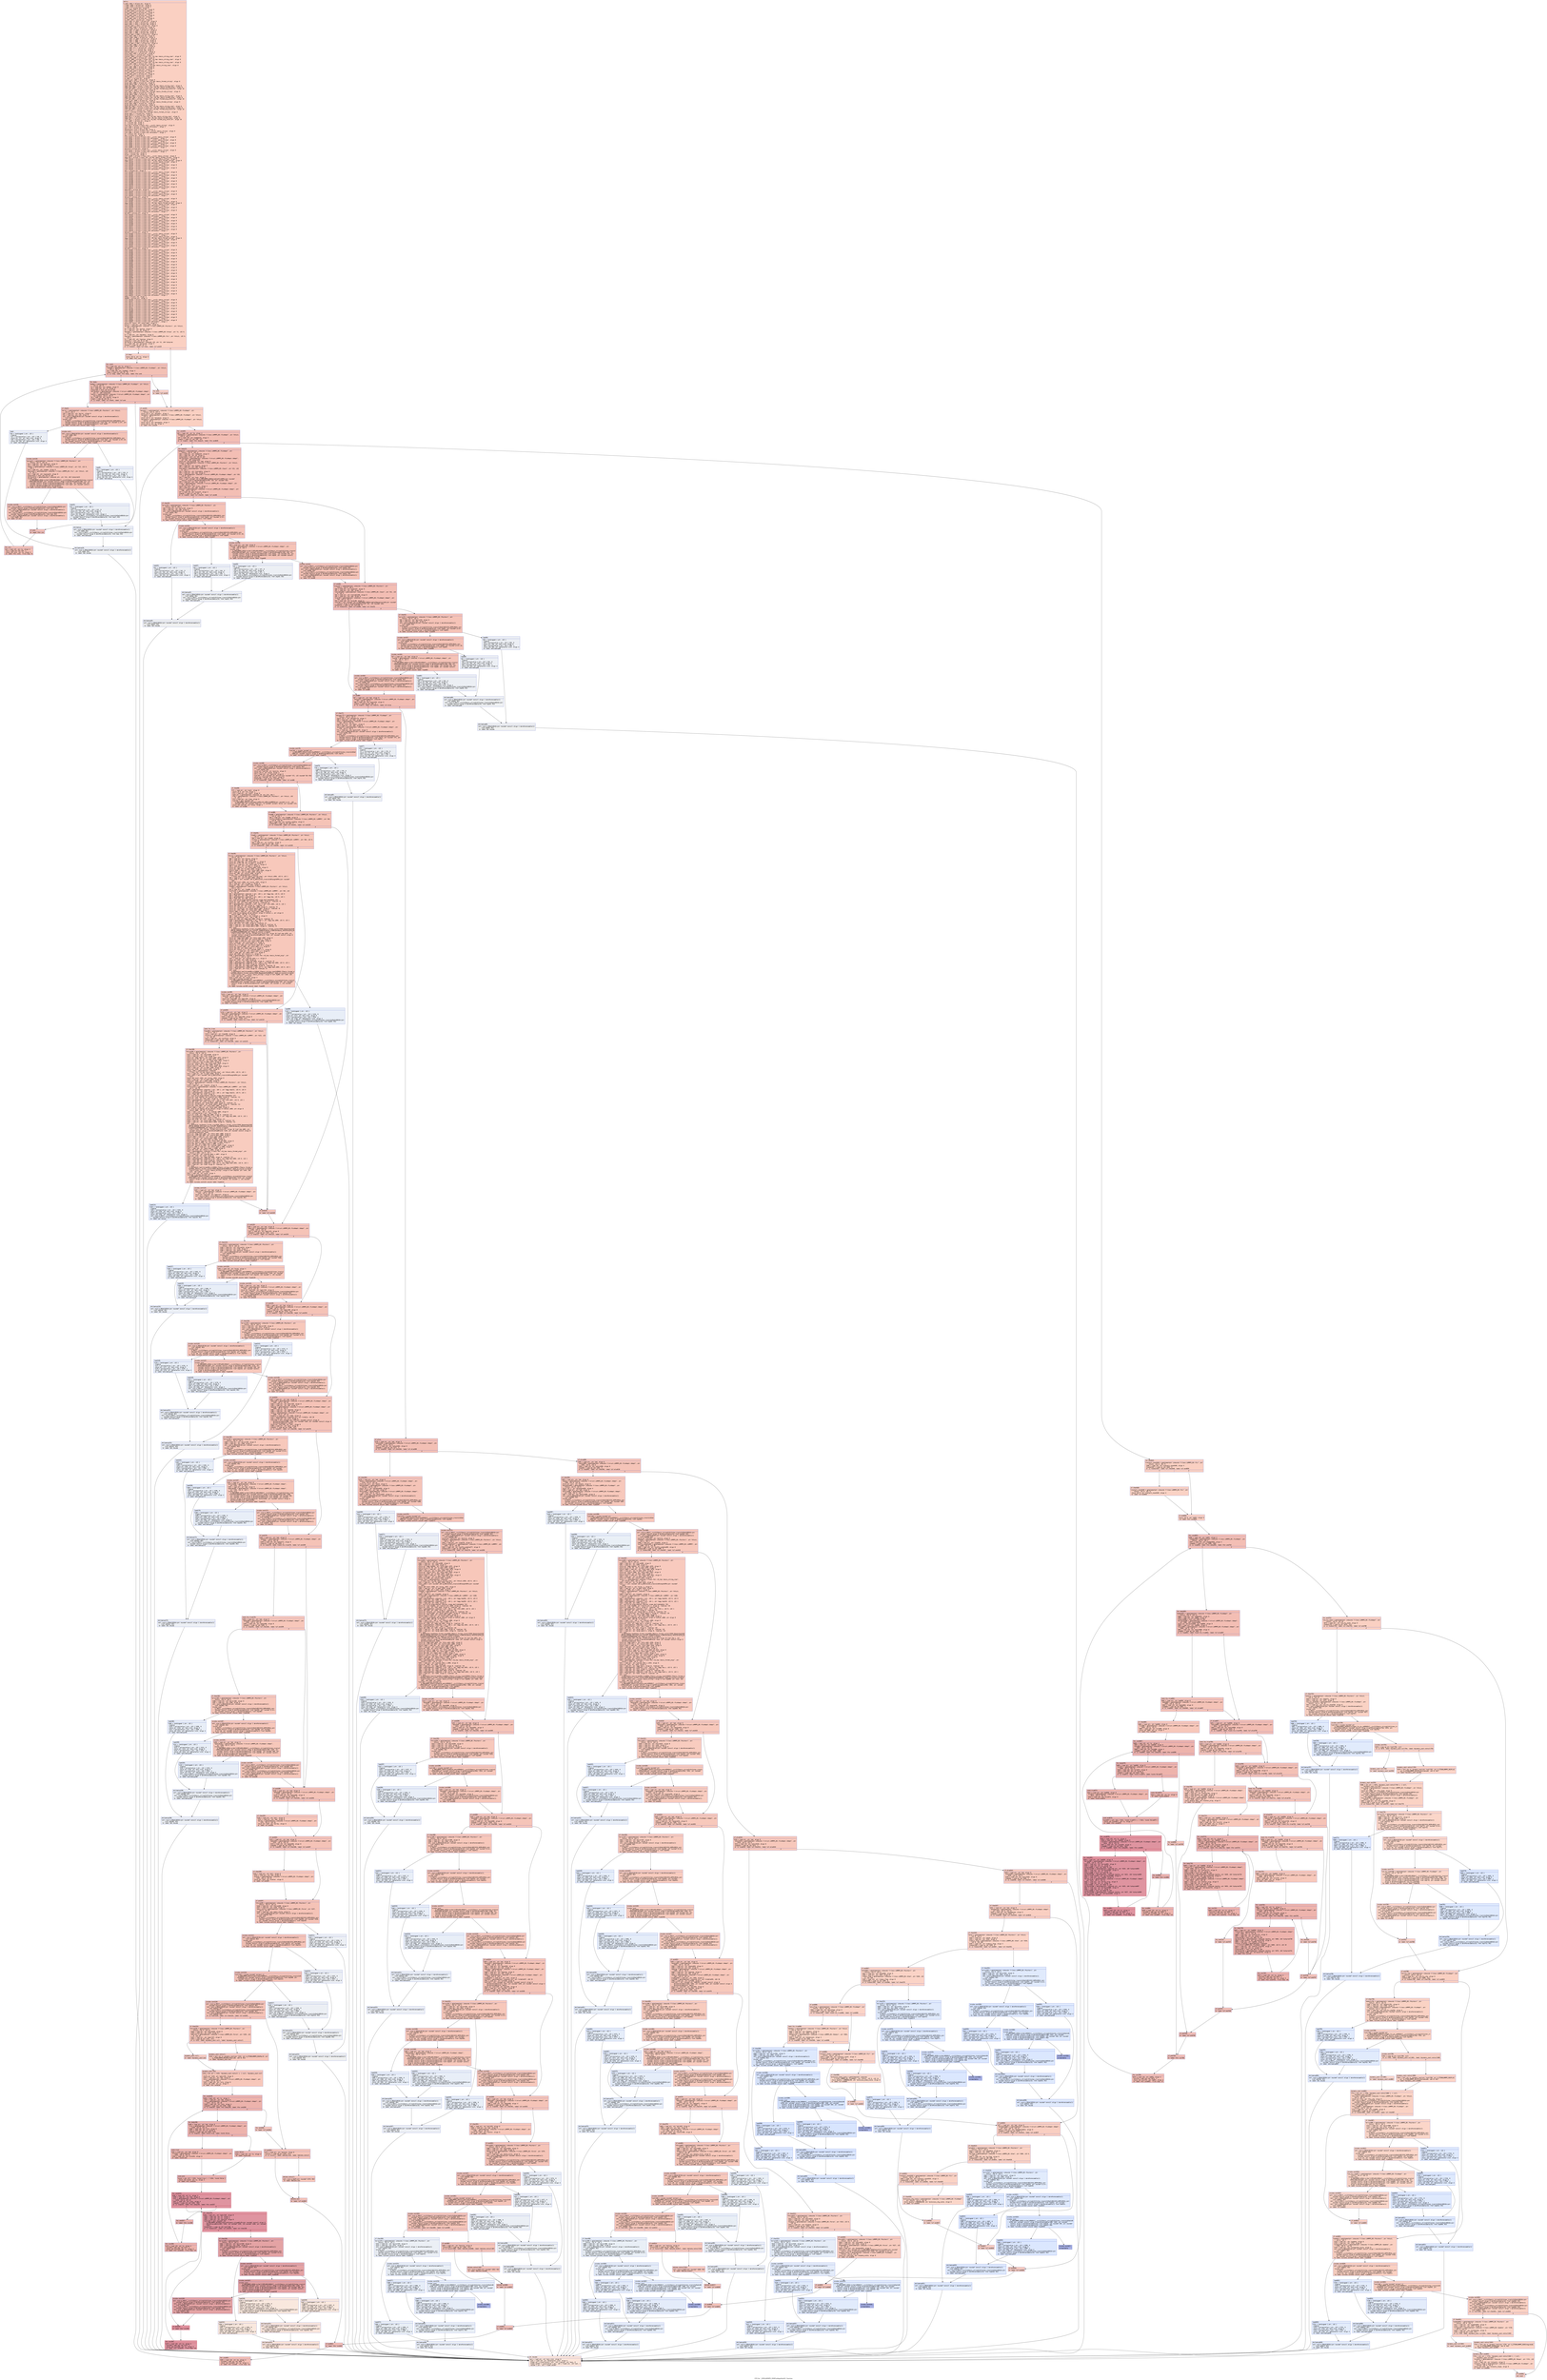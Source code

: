 digraph "CFG for '_ZN9LAMMPS_NS8FixAdapt4initEv' function" {
	label="CFG for '_ZN9LAMMPS_NS8FixAdapt4initEv' function";

	Node0x562afb6e25c0 [shape=record,color="#3d50c3ff", style=filled, fillcolor="#f3947570" fontname="Courier",label="{entry:\l|  %.addr.i941 = alloca ptr, align 8\l  %.addr.i940 = alloca ptr, align 8\l  %.addr.i939 = alloca ptr, align 8\l  %.addr.i = alloca ptr, align 8\l  %this.addr.i934 = alloca ptr, align 8\l  %s.addr.i935 = alloca ptr, align 8\l  %this.addr.i929 = alloca ptr, align 8\l  %s.addr.i930 = alloca ptr, align 8\l  %this.addr.i924 = alloca ptr, align 8\l  %s.addr.i925 = alloca ptr, align 8\l  %this.addr.i921 = alloca ptr, align 8\l  %s.addr.i922 = alloca ptr, align 8\l  %this.addr.i2.i912 = alloca ptr, align 8\l  %this.addr.i.i913 = alloca ptr, align 8\l  %desc.addr.i.i914 = alloca i64, align 8\l  %values.addr.i.i915 = alloca ptr, align 8\l  %this.addr.i916 = alloca ptr, align 8\l  %store.addr.i917 = alloca ptr, align 8\l  %this.addr.i2.i903 = alloca ptr, align 8\l  %this.addr.i.i904 = alloca ptr, align 8\l  %desc.addr.i.i905 = alloca i64, align 8\l  %values.addr.i.i906 = alloca ptr, align 8\l  %this.addr.i907 = alloca ptr, align 8\l  %store.addr.i908 = alloca ptr, align 8\l  %this.addr.i2.i894 = alloca ptr, align 8\l  %this.addr.i.i895 = alloca ptr, align 8\l  %desc.addr.i.i896 = alloca i64, align 8\l  %values.addr.i.i897 = alloca ptr, align 8\l  %this.addr.i898 = alloca ptr, align 8\l  %store.addr.i899 = alloca ptr, align 8\l  %this.addr.i2.i = alloca ptr, align 8\l  %this.addr.i.i = alloca ptr, align 8\l  %desc.addr.i.i = alloca i64, align 8\l  %values.addr.i.i = alloca ptr, align 8\l  %this.addr.i892 = alloca ptr, align 8\l  %store.addr.i = alloca ptr, align 8\l  %retval.i889 = alloca %\"class.fmt::v9_lmp::basic_string_view\", align 8\l  %this.addr.i890 = alloca ptr, align 8\l  %retval.i886 = alloca %\"class.fmt::v9_lmp::basic_string_view\", align 8\l  %this.addr.i887 = alloca ptr, align 8\l  %retval.i883 = alloca %\"class.fmt::v9_lmp::basic_string_view\", align 8\l  %this.addr.i884 = alloca ptr, align 8\l  %retval.i = alloca %\"class.fmt::v9_lmp::basic_string_view\", align 8\l  %this.addr.i881 = alloca ptr, align 8\l  %this.addr.i878 = alloca ptr, align 8\l  %s.addr.i879 = alloca ptr, align 8\l  %this.addr.i875 = alloca ptr, align 8\l  %s.addr.i876 = alloca ptr, align 8\l  %this.addr.i872 = alloca ptr, align 8\l  %s.addr.i873 = alloca ptr, align 8\l  %this.addr.i = alloca ptr, align 8\l  %s.addr.i = alloca ptr, align 8\l  %result.ptr.i864 = alloca ptr, align 8\l  %fmt.i865 = alloca %\"class.fmt::v9_lmp::basic_format_string\", align 8\l  %args.addr.i866 = alloca ptr, align 8\l  %args.addr2.i867 = alloca ptr, align 8\l  %agg.tmp.i868 = alloca %\"class.fmt::v9_lmp::basic_string_view\", align 8\l  %agg.tmp3.i869 = alloca %\"class.fmt::v9_lmp::basic_format_args\", align 8\l  %ref.tmp.i870 = alloca %\"class.fmt::v9_lmp::format_arg_store.25\", align 16\l  %result.ptr.i856 = alloca ptr, align 8\l  %fmt.i857 = alloca %\"class.fmt::v9_lmp::basic_format_string\", align 8\l  %args.addr.i858 = alloca ptr, align 8\l  %args.addr2.i859 = alloca ptr, align 8\l  %agg.tmp.i860 = alloca %\"class.fmt::v9_lmp::basic_string_view\", align 8\l  %agg.tmp3.i861 = alloca %\"class.fmt::v9_lmp::basic_format_args\", align 8\l  %ref.tmp.i862 = alloca %\"class.fmt::v9_lmp::format_arg_store.25\", align 16\l  %result.ptr.i848 = alloca ptr, align 8\l  %fmt.i849 = alloca %\"class.fmt::v9_lmp::basic_format_string\", align 8\l  %args.addr.i850 = alloca ptr, align 8\l  %args.addr2.i851 = alloca ptr, align 8\l  %agg.tmp.i852 = alloca %\"class.fmt::v9_lmp::basic_string_view\", align 8\l  %agg.tmp3.i853 = alloca %\"class.fmt::v9_lmp::basic_format_args\", align 8\l  %ref.tmp.i854 = alloca %\"class.fmt::v9_lmp::format_arg_store.25\", align 16\l  %result.ptr.i = alloca ptr, align 8\l  %fmt.i = alloca %\"class.fmt::v9_lmp::basic_format_string\", align 8\l  %args.addr.i = alloca ptr, align 8\l  %args.addr2.i = alloca ptr, align 8\l  %agg.tmp.i = alloca %\"class.fmt::v9_lmp::basic_string_view\", align 8\l  %agg.tmp3.i = alloca %\"class.fmt::v9_lmp::basic_format_args\", align 8\l  %ref.tmp.i = alloca %\"class.fmt::v9_lmp::format_arg_store.25\", align 16\l  %this.addr = alloca ptr, align 8\l  %i = alloca i32, align 4\l  %j = alloca i32, align 4\l  %ref.tmp = alloca %\"class.std::__cxx11::basic_string\", align 8\l  %ref.tmp6 = alloca %\"class.std::allocator\", align 1\l  %exn.slot = alloca ptr, align 8\l  %ehselector.slot = alloca i32, align 4\l  %ref.tmp7 = alloca %\"class.std::__cxx11::basic_string\", align 8\l  %ref.tmp8 = alloca %\"class.std::allocator\", align 1\l  %m = alloca i32, align 4\l  %ad = alloca ptr, align 8\l  %ref.tmp31 = alloca %\"class.std::__cxx11::basic_string\", align 8\l  %ref.tmp32 = alloca %\"class.std::allocator\", align 1\l  %ref.tmp35 = alloca %\"class.std::__cxx11::basic_string\", align 8\l  %ref.tmp36 = alloca %\"class.std::allocator\", align 1\l  %ref.tmp54 = alloca %\"class.std::__cxx11::basic_string\", align 8\l  %ref.tmp55 = alloca %\"class.std::allocator\", align 1\l  %ref.tmp58 = alloca %\"class.std::__cxx11::basic_string\", align 8\l  %ref.tmp59 = alloca %\"class.std::allocator\", align 1\l  %pstyle = alloca ptr, align 8\l  %ref.tmp74 = alloca %\"class.std::__cxx11::basic_string\", align 8\l  %ref.tmp76 = alloca %\"class.std::allocator\", align 1\l  %cptr = alloca ptr, align 8\l  %nsub = alloca i32, align 4\l  %ref.tmp95 = alloca %\"class.std::__cxx11::basic_string\", align 8\l  %agg.tmp = alloca %\"class.fmt::v9_lmp::basic_format_string\", align 8\l  %ref.tmp110 = alloca %\"class.std::__cxx11::basic_string\", align 8\l  %agg.tmp111 = alloca %\"class.fmt::v9_lmp::basic_format_string\", align 8\l  %ref.tmp125 = alloca %\"class.std::__cxx11::basic_string\", align 8\l  %ref.tmp126 = alloca %\"class.std::allocator\", align 1\l  %ref.tmp140 = alloca %\"class.std::__cxx11::basic_string\", align 8\l  %ref.tmp141 = alloca %\"class.std::allocator\", align 1\l  %ref.tmp144 = alloca %\"class.std::__cxx11::basic_string\", align 8\l  %ref.tmp145 = alloca %\"class.std::allocator\", align 1\l  %ptr = alloca ptr, align 8\l  %ref.tmp160 = alloca %\"class.std::__cxx11::basic_string\", align 8\l  %ref.tmp161 = alloca %\"class.std::allocator\", align 1\l  %ref.tmp164 = alloca %\"class.std::__cxx11::basic_string\", align 8\l  %ref.tmp165 = alloca %\"class.std::allocator\", align 1\l  %ref.tmp184 = alloca %\"class.std::__cxx11::basic_string\", align 8\l  %ref.tmp185 = alloca %\"class.std::allocator\", align 1\l  %ref.tmp188 = alloca %\"class.std::__cxx11::basic_string\", align 8\l  %ref.tmp189 = alloca %\"class.std::allocator\", align 1\l  %ref.tmp208 = alloca %\"class.std::__cxx11::basic_string\", align 8\l  %ref.tmp210 = alloca %\"class.std::allocator\", align 1\l  %ref.tmp213 = alloca %\"class.std::__cxx11::basic_string\", align 8\l  %ref.tmp214 = alloca %\"class.std::allocator\", align 1\l  %pair225 = alloca ptr, align 8\l  %ref.tmp240 = alloca %\"class.std::__cxx11::basic_string\", align 8\l  %ref.tmp241 = alloca %\"class.std::allocator\", align 1\l  %ref.tmp244 = alloca %\"class.std::__cxx11::basic_string\", align 8\l  %ref.tmp245 = alloca %\"class.std::allocator\", align 1\l  %bstyle = alloca ptr, align 8\l  %ref.tmp266 = alloca %\"class.std::__cxx11::basic_string\", align 8\l  %ref.tmp268 = alloca %\"class.std::allocator\", align 1\l  %ref.tmp281 = alloca %\"class.std::__cxx11::basic_string\", align 8\l  %agg.tmp282 = alloca %\"class.fmt::v9_lmp::basic_format_string\", align 8\l  %ref.tmp295 = alloca %\"class.std::__cxx11::basic_string\", align 8\l  %ref.tmp296 = alloca %\"class.std::allocator\", align 1\l  %ref.tmp310 = alloca %\"class.std::__cxx11::basic_string\", align 8\l  %ref.tmp311 = alloca %\"class.std::allocator\", align 1\l  %ref.tmp314 = alloca %\"class.std::__cxx11::basic_string\", align 8\l  %ref.tmp315 = alloca %\"class.std::allocator\", align 1\l  %ptr325 = alloca ptr, align 8\l  %ref.tmp333 = alloca %\"class.std::__cxx11::basic_string\", align 8\l  %ref.tmp334 = alloca %\"class.std::allocator\", align 1\l  %ref.tmp337 = alloca %\"class.std::__cxx11::basic_string\", align 8\l  %ref.tmp338 = alloca %\"class.std::allocator\", align 1\l  %ref.tmp353 = alloca %\"class.std::__cxx11::basic_string\", align 8\l  %ref.tmp355 = alloca %\"class.std::allocator\", align 1\l  %ref.tmp358 = alloca %\"class.std::__cxx11::basic_string\", align 8\l  %ref.tmp359 = alloca %\"class.std::allocator\", align 1\l  %ref.tmp371 = alloca %\"class.std::__cxx11::basic_string\", align 8\l  %ref.tmp372 = alloca %\"class.std::allocator\", align 1\l  %ref.tmp375 = alloca %\"class.std::__cxx11::basic_string\", align 8\l  %ref.tmp376 = alloca %\"class.std::allocator\", align 1\l  %astyle = alloca ptr, align 8\l  %ref.tmp394 = alloca %\"class.std::__cxx11::basic_string\", align 8\l  %ref.tmp396 = alloca %\"class.std::allocator\", align 1\l  %ref.tmp409 = alloca %\"class.std::__cxx11::basic_string\", align 8\l  %agg.tmp410 = alloca %\"class.fmt::v9_lmp::basic_format_string\", align 8\l  %ref.tmp423 = alloca %\"class.std::__cxx11::basic_string\", align 8\l  %ref.tmp424 = alloca %\"class.std::allocator\", align 1\l  %ref.tmp438 = alloca %\"class.std::__cxx11::basic_string\", align 8\l  %ref.tmp439 = alloca %\"class.std::allocator\", align 1\l  %ref.tmp442 = alloca %\"class.std::__cxx11::basic_string\", align 8\l  %ref.tmp443 = alloca %\"class.std::allocator\", align 1\l  %ptr453 = alloca ptr, align 8\l  %ref.tmp461 = alloca %\"class.std::__cxx11::basic_string\", align 8\l  %ref.tmp462 = alloca %\"class.std::allocator\", align 1\l  %ref.tmp465 = alloca %\"class.std::__cxx11::basic_string\", align 8\l  %ref.tmp466 = alloca %\"class.std::allocator\", align 1\l  %ref.tmp482 = alloca %\"class.std::__cxx11::basic_string\", align 8\l  %ref.tmp484 = alloca %\"class.std::allocator\", align 1\l  %ref.tmp487 = alloca %\"class.std::__cxx11::basic_string\", align 8\l  %ref.tmp488 = alloca %\"class.std::allocator\", align 1\l  %ref.tmp500 = alloca %\"class.std::__cxx11::basic_string\", align 8\l  %ref.tmp501 = alloca %\"class.std::allocator\", align 1\l  %ref.tmp504 = alloca %\"class.std::__cxx11::basic_string\", align 8\l  %ref.tmp505 = alloca %\"class.std::allocator\", align 1\l  %ref.tmp526 = alloca %\"class.std::__cxx11::basic_string\", align 8\l  %ref.tmp527 = alloca %\"class.std::allocator\", align 1\l  %ref.tmp530 = alloca %\"class.std::__cxx11::basic_string\", align 8\l  %ref.tmp531 = alloca %\"class.std::allocator\", align 1\l  %ref.tmp553 = alloca %\"class.std::__cxx11::basic_string\", align 8\l  %ref.tmp554 = alloca %\"class.std::allocator\", align 1\l  %ref.tmp557 = alloca %\"class.std::__cxx11::basic_string\", align 8\l  %ref.tmp558 = alloca %\"class.std::allocator\", align 1\l  %ref.tmp572 = alloca %\"class.std::__cxx11::basic_string\", align 8\l  %ref.tmp573 = alloca %\"class.std::allocator\", align 1\l  %ref.tmp576 = alloca %\"class.std::__cxx11::basic_string\", align 8\l  %ref.tmp577 = alloca %\"class.std::allocator\", align 1\l  %ref.tmp592 = alloca %\"class.std::__cxx11::basic_string\", align 8\l  %ref.tmp593 = alloca %\"class.std::allocator\", align 1\l  %ref.tmp596 = alloca %\"class.std::__cxx11::basic_string\", align 8\l  %ref.tmp597 = alloca %\"class.std::allocator\", align 1\l  %ref.tmp618 = alloca %\"class.std::__cxx11::basic_string\", align 8\l  %ref.tmp619 = alloca %\"class.std::allocator\", align 1\l  %ref.tmp622 = alloca %\"class.std::__cxx11::basic_string\", align 8\l  %ref.tmp623 = alloca %\"class.std::allocator\", align 1\l  %m651 = alloca i32, align 4\l  %ad656 = alloca ptr, align 8\l  %ref.tmp755 = alloca %\"class.std::__cxx11::basic_string\", align 8\l  %ref.tmp757 = alloca %\"class.std::allocator\", align 1\l  %ref.tmp772 = alloca %\"class.std::__cxx11::basic_string\", align 8\l  %ref.tmp773 = alloca %\"class.std::allocator\", align 1\l  %ref.tmp776 = alloca %\"class.std::__cxx11::basic_string\", align 8\l  %ref.tmp777 = alloca %\"class.std::allocator\", align 1\l  %ref.tmp792 = alloca %\"class.std::__cxx11::basic_string\", align 8\l  %ref.tmp794 = alloca %\"class.std::allocator\", align 1\l  %ref.tmp809 = alloca %\"class.std::__cxx11::basic_string\", align 8\l  %ref.tmp810 = alloca %\"class.std::allocator\", align 1\l  %ref.tmp813 = alloca %\"class.std::__cxx11::basic_string\", align 8\l  %ref.tmp814 = alloca %\"class.std::allocator\", align 1\l  %ref.tmp826 = alloca %\"class.std::__cxx11::basic_string\", align 8\l  %ref.tmp827 = alloca %\"class.std::allocator\", align 1\l  %ref.tmp830 = alloca %\"class.std::__cxx11::basic_string\", align 8\l  %ref.tmp831 = alloca %\"class.std::allocator\", align 1\l  store ptr %this, ptr %this.addr, align 8\l  %this1 = load ptr, ptr %this.addr, align 8\l  %group = getelementptr inbounds %\"class.LAMMPS_NS::Pointers\", ptr %this1,\l... i32 0, i32 13\l  %0 = load ptr, ptr %group, align 8\l  %1 = load ptr, ptr %0, align 8\l  %dynamic = getelementptr inbounds %\"class.LAMMPS_NS::Group\", ptr %1, i32 0,\l... i32 6\l  %2 = load ptr, ptr %dynamic, align 8\l  %igroup = getelementptr inbounds %\"class.LAMMPS_NS::Fix\", ptr %this1, i32 0,\l... i32 3\l  %3 = load i32, ptr %igroup, align 8\l  %idxprom = sext i32 %3 to i64\l  %arrayidx = getelementptr inbounds i32, ptr %2, i64 %idxprom\l  %4 = load i32, ptr %arrayidx, align 4\l  %tobool = icmp ne i32 %4, 0\l  br i1 %tobool, label %if.then, label %if.end19\l|{<s0>T|<s1>F}}"];
	Node0x562afb6e25c0:s0 -> Node0x562afb6ed880[tooltip="entry -> if.then\nProbability 62.50%" ];
	Node0x562afb6e25c0:s1 -> Node0x562afb6ed8f0[tooltip="entry -> if.end19\nProbability 37.50%" ];
	Node0x562afb6ed880 [shape=record,color="#3d50c3ff", style=filled, fillcolor="#f4987a70" fontname="Courier",label="{if.then:\l|  store i32 0, ptr %i, align 4\l  br label %for.cond\l}"];
	Node0x562afb6ed880 -> Node0x562afb6edac0[tooltip="if.then -> for.cond\nProbability 100.00%" ];
	Node0x562afb6edac0 [shape=record,color="#3d50c3ff", style=filled, fillcolor="#e5705870" fontname="Courier",label="{for.cond:\l|  %5 = load i32, ptr %i, align 4\l  %nadapt = getelementptr inbounds %\"class.LAMMPS_NS::FixAdapt\", ptr %this1,\l... i32 0, i32 2\l  %6 = load i32, ptr %nadapt, align 4\l  %cmp = icmp slt i32 %5, %6\l  br i1 %cmp, label %for.body, label %for.end\l|{<s0>T|<s1>F}}"];
	Node0x562afb6edac0:s0 -> Node0x562afb6ede10[tooltip="for.cond -> for.body\nProbability 96.88%" ];
	Node0x562afb6edac0:s1 -> Node0x562afb6ede90[tooltip="for.cond -> for.end\nProbability 3.12%" ];
	Node0x562afb6ede10 [shape=record,color="#3d50c3ff", style=filled, fillcolor="#e5705870" fontname="Courier",label="{for.body:\l|  %adapt = getelementptr inbounds %\"class.LAMMPS_NS::FixAdapt\", ptr %this1,\l... i32 0, i32 17\l  %7 = load ptr, ptr %adapt, align 8\l  %8 = load i32, ptr %i, align 4\l  %idxprom2 = sext i32 %8 to i64\l  %arrayidx3 = getelementptr inbounds %\"struct.LAMMPS_NS::FixAdapt::Adapt\",\l... ptr %7, i64 %idxprom2\l  %which = getelementptr inbounds %\"struct.LAMMPS_NS::FixAdapt::Adapt\", ptr\l... %arrayidx3, i32 0, i32 0\l  %9 = load i32, ptr %which, align 8\l  %cmp4 = icmp eq i32 %9, 2\l  br i1 %cmp4, label %if.then5, label %if.end\l|{<s0>T|<s1>F}}"];
	Node0x562afb6ede10:s0 -> Node0x562afb6ee510[tooltip="for.body -> if.then5\nProbability 50.00%" ];
	Node0x562afb6ede10:s1 -> Node0x562afb6ee590[tooltip="for.body -> if.end\nProbability 50.00%" ];
	Node0x562afb6ee510 [shape=record,color="#3d50c3ff", style=filled, fillcolor="#e97a5f70" fontname="Courier",label="{if.then5:\l|  %error = getelementptr inbounds %\"class.LAMMPS_NS::Pointers\", ptr %this1,\l... i32 0, i32 3\l  %10 = load ptr, ptr %error, align 8\l  %11 = load ptr, ptr %10, align 8\l  call void @_ZNSaIcEC1Ev(ptr noundef nonnull align 1 dereferenceable(1)\l... %ref.tmp6) #13\l  invoke void\l... @_ZNSt7__cxx1112basic_stringIcSt11char_traitsIcESaIcEEC2IS3_EEPKcRKS3_(ptr\l... noundef nonnull align 8 dereferenceable(32) %ref.tmp, ptr noundef @.str, ptr\l... noundef nonnull align 1 dereferenceable(1) %ref.tmp6)\l          to label %invoke.cont unwind label %lpad\l}"];
	Node0x562afb6ee510 -> Node0x562afb6eea10[tooltip="if.then5 -> invoke.cont\nProbability 100.00%" ];
	Node0x562afb6ee510 -> Node0x562afb6eea90[tooltip="if.then5 -> lpad\nProbability 0.00%" ];
	Node0x562afb6eea10 [shape=record,color="#3d50c3ff", style=filled, fillcolor="#e97a5f70" fontname="Courier",label="{invoke.cont:\l|  call void @_ZNSaIcEC1Ev(ptr noundef nonnull align 1 dereferenceable(1)\l... %ref.tmp8) #13\l  invoke void\l... @_ZNSt7__cxx1112basic_stringIcSt11char_traitsIcESaIcEEC2IS3_EEPKcRKS3_(ptr\l... noundef nonnull align 8 dereferenceable(32) %ref.tmp7, ptr noundef @.str.32,\l... ptr noundef nonnull align 1 dereferenceable(1) %ref.tmp8)\l          to label %invoke.cont10 unwind label %lpad9\l}"];
	Node0x562afb6eea10 -> Node0x562afb6eedb0[tooltip="invoke.cont -> invoke.cont10\nProbability 100.00%" ];
	Node0x562afb6eea10 -> Node0x562afb6eee00[tooltip="invoke.cont -> lpad9\nProbability 0.00%" ];
	Node0x562afb6eedb0 [shape=record,color="#3d50c3ff", style=filled, fillcolor="#e97a5f70" fontname="Courier",label="{invoke.cont10:\l|  %group11 = getelementptr inbounds %\"class.LAMMPS_NS::Pointers\", ptr\l... %this1, i32 0, i32 13\l  %12 = load ptr, ptr %group11, align 8\l  %13 = load ptr, ptr %12, align 8\l  %names = getelementptr inbounds %\"class.LAMMPS_NS::Group\", ptr %13, i32 0,\l... i32 3\l  %14 = load ptr, ptr %names, align 8\l  %igroup12 = getelementptr inbounds %\"class.LAMMPS_NS::Fix\", ptr %this1, i32\l... 0, i32 3\l  %15 = load i32, ptr %igroup12, align 8\l  %idxprom13 = sext i32 %15 to i64\l  %arrayidx14 = getelementptr inbounds ptr, ptr %14, i64 %idxprom13\l  invoke void\l... @_ZN9LAMMPS_NS5Error3allIJRPcEEEvRKNSt7__cxx1112basic_stringIcSt11char_traitsI\l...cESaIcEEEiSB_DpOT_(ptr noundef nonnull align 8 dereferenceable(196) %11, ptr\l... noundef nonnull align 8 dereferenceable(32) %ref.tmp, i32 noundef 318, ptr\l... noundef nonnull align 8 dereferenceable(32) %ref.tmp7, ptr noundef nonnull\l... align 8 dereferenceable(8) %arrayidx14)\l          to label %invoke.cont16 unwind label %lpad15\l}"];
	Node0x562afb6eedb0 -> Node0x562afb6eed60[tooltip="invoke.cont10 -> invoke.cont16\nProbability 100.00%" ];
	Node0x562afb6eedb0 -> Node0x562afb6ef6b0[tooltip="invoke.cont10 -> lpad15\nProbability 0.00%" ];
	Node0x562afb6eed60 [shape=record,color="#3d50c3ff", style=filled, fillcolor="#e97a5f70" fontname="Courier",label="{invoke.cont16:\l|  call void @_ZNSt7__cxx1112basic_stringIcSt11char_traitsIcESaIcEED1Ev(ptr\l... noundef nonnull align 8 dereferenceable(32) %ref.tmp7) #13\l  call void @_ZNSaIcED1Ev(ptr noundef nonnull align 1 dereferenceable(1)\l... %ref.tmp8) #13\l  call void @_ZNSt7__cxx1112basic_stringIcSt11char_traitsIcESaIcEED1Ev(ptr\l... noundef nonnull align 8 dereferenceable(32) %ref.tmp) #13\l  call void @_ZNSaIcED1Ev(ptr noundef nonnull align 1 dereferenceable(1)\l... %ref.tmp6) #13\l  br label %if.end\l}"];
	Node0x562afb6eed60 -> Node0x562afb6ee590[tooltip="invoke.cont16 -> if.end\nProbability 100.00%" ];
	Node0x562afb6eea90 [shape=record,color="#3d50c3ff", style=filled, fillcolor="#d1dae970" fontname="Courier",label="{lpad:\l|  %16 = landingpad \{ ptr, i32 \}\l          cleanup\l  %17 = extractvalue \{ ptr, i32 \} %16, 0\l  store ptr %17, ptr %exn.slot, align 8\l  %18 = extractvalue \{ ptr, i32 \} %16, 1\l  store i32 %18, ptr %ehselector.slot, align 4\l  br label %ehcleanup18\l}"];
	Node0x562afb6eea90 -> Node0x562afb6f0030[tooltip="lpad -> ehcleanup18\nProbability 100.00%" ];
	Node0x562afb6eee00 [shape=record,color="#3d50c3ff", style=filled, fillcolor="#d1dae970" fontname="Courier",label="{lpad9:\l|  %19 = landingpad \{ ptr, i32 \}\l          cleanup\l  %20 = extractvalue \{ ptr, i32 \} %19, 0\l  store ptr %20, ptr %exn.slot, align 8\l  %21 = extractvalue \{ ptr, i32 \} %19, 1\l  store i32 %21, ptr %ehselector.slot, align 4\l  br label %ehcleanup\l}"];
	Node0x562afb6eee00 -> Node0x562afb6f0330[tooltip="lpad9 -> ehcleanup\nProbability 100.00%" ];
	Node0x562afb6ef6b0 [shape=record,color="#3d50c3ff", style=filled, fillcolor="#d1dae970" fontname="Courier",label="{lpad15:\l|  %22 = landingpad \{ ptr, i32 \}\l          cleanup\l  %23 = extractvalue \{ ptr, i32 \} %22, 0\l  store ptr %23, ptr %exn.slot, align 8\l  %24 = extractvalue \{ ptr, i32 \} %22, 1\l  store i32 %24, ptr %ehselector.slot, align 4\l  call void @_ZNSt7__cxx1112basic_stringIcSt11char_traitsIcESaIcEED1Ev(ptr\l... noundef nonnull align 8 dereferenceable(32) %ref.tmp7) #13\l  br label %ehcleanup\l}"];
	Node0x562afb6ef6b0 -> Node0x562afb6f0330[tooltip="lpad15 -> ehcleanup\nProbability 100.00%" ];
	Node0x562afb6f0330 [shape=record,color="#3d50c3ff", style=filled, fillcolor="#d6dce470" fontname="Courier",label="{ehcleanup:\l|  call void @_ZNSaIcED1Ev(ptr noundef nonnull align 1 dereferenceable(1)\l... %ref.tmp8) #13\l  call void @_ZNSt7__cxx1112basic_stringIcSt11char_traitsIcESaIcEED1Ev(ptr\l... noundef nonnull align 8 dereferenceable(32) %ref.tmp) #13\l  br label %ehcleanup18\l}"];
	Node0x562afb6f0330 -> Node0x562afb6f0030[tooltip="ehcleanup -> ehcleanup18\nProbability 100.00%" ];
	Node0x562afb6f0030 [shape=record,color="#3d50c3ff", style=filled, fillcolor="#d9dce170" fontname="Courier",label="{ehcleanup18:\l|  call void @_ZNSaIcED1Ev(ptr noundef nonnull align 1 dereferenceable(1)\l... %ref.tmp6) #13\l  br label %eh.resume\l}"];
	Node0x562afb6f0030 -> Node0x562afb6f0c40[tooltip="ehcleanup18 -> eh.resume\nProbability 100.00%" ];
	Node0x562afb6ee590 [shape=record,color="#3d50c3ff", style=filled, fillcolor="#e5705870" fontname="Courier",label="{if.end:\l|  br label %for.inc\l}"];
	Node0x562afb6ee590 -> Node0x562afb6f0d00[tooltip="if.end -> for.inc\nProbability 100.00%" ];
	Node0x562afb6f0d00 [shape=record,color="#3d50c3ff", style=filled, fillcolor="#e5705870" fontname="Courier",label="{for.inc:\l|  %25 = load i32, ptr %i, align 4\l  %inc = add nsw i32 %25, 1\l  store i32 %inc, ptr %i, align 4\l  br label %for.cond, !llvm.loop !6\l}"];
	Node0x562afb6f0d00 -> Node0x562afb6edac0[tooltip="for.inc -> for.cond\nProbability 100.00%" ];
	Node0x562afb6ede90 [shape=record,color="#3d50c3ff", style=filled, fillcolor="#f4987a70" fontname="Courier",label="{for.end:\l|  br label %if.end19\l}"];
	Node0x562afb6ede90 -> Node0x562afb6ed8f0[tooltip="for.end -> if.end19\nProbability 100.00%" ];
	Node0x562afb6ed8f0 [shape=record,color="#3d50c3ff", style=filled, fillcolor="#f3947570" fontname="Courier",label="{if.end19:\l|  %anypair = getelementptr inbounds %\"class.LAMMPS_NS::FixAdapt\", ptr\l... %this1, i32 0, i32 6\l  store i32 0, ptr %anypair, align 4\l  %anybond = getelementptr inbounds %\"class.LAMMPS_NS::FixAdapt\", ptr %this1,\l... i32 0, i32 7\l  store i32 0, ptr %anybond, align 8\l  %anyangle = getelementptr inbounds %\"class.LAMMPS_NS::FixAdapt\", ptr %this1,\l... i32 0, i32 8\l  store i32 0, ptr %anyangle, align 4\l  store i32 0, ptr %m, align 4\l  br label %for.cond20\l}"];
	Node0x562afb6ed8f0 -> Node0x562afb6f16f0[tooltip="if.end19 -> for.cond20\nProbability 100.00%" ];
	Node0x562afb6f16f0 [shape=record,color="#3d50c3ff", style=filled, fillcolor="#e36c5570" fontname="Courier",label="{for.cond20:\l|  %26 = load i32, ptr %m, align 4\l  %nadapt21 = getelementptr inbounds %\"class.LAMMPS_NS::FixAdapt\", ptr %this1,\l... i32 0, i32 2\l  %27 = load i32, ptr %nadapt21, align 4\l  %cmp22 = icmp slt i32 %26, %27\l  br i1 %cmp22, label %for.body23, label %for.end645\l|{<s0>T|<s1>F}}"];
	Node0x562afb6f16f0:s0 -> Node0x562afb6f1a80[tooltip="for.cond20 -> for.body23\nProbability 96.88%" ];
	Node0x562afb6f16f0:s1 -> Node0x562afb6f1b00[tooltip="for.cond20 -> for.end645\nProbability 3.12%" ];
	Node0x562afb6f1a80 [shape=record,color="#3d50c3ff", style=filled, fillcolor="#e36c5570" fontname="Courier",label="{for.body23:\l|  %adapt24 = getelementptr inbounds %\"class.LAMMPS_NS::FixAdapt\", ptr\l... %this1, i32 0, i32 17\l  %28 = load ptr, ptr %adapt24, align 8\l  %29 = load i32, ptr %m, align 4\l  %idxprom25 = sext i32 %29 to i64\l  %arrayidx26 = getelementptr inbounds %\"struct.LAMMPS_NS::FixAdapt::Adapt\",\l... ptr %28, i64 %idxprom25\l  store ptr %arrayidx26, ptr %ad, align 8\l  %input = getelementptr inbounds %\"class.LAMMPS_NS::Pointers\", ptr %this1,\l... i32 0, i32 5\l  %30 = load ptr, ptr %input, align 8\l  %31 = load ptr, ptr %30, align 8\l  %variable = getelementptr inbounds %\"class.LAMMPS_NS::Input\", ptr %31, i32\l... 0, i32 3\l  %32 = load ptr, ptr %variable, align 8\l  %33 = load ptr, ptr %ad, align 8\l  %var = getelementptr inbounds %\"struct.LAMMPS_NS::FixAdapt::Adapt\", ptr %33,\l... i32 0, i32 2\l  %34 = load ptr, ptr %var, align 8\l  %call = call noundef i32 @_ZN9LAMMPS_NS8Variable4findEPKc(ptr noundef\l... nonnull align 8 dereferenceable(376) %32, ptr noundef %34)\l  %35 = load ptr, ptr %ad, align 8\l  %ivar = getelementptr inbounds %\"struct.LAMMPS_NS::FixAdapt::Adapt\", ptr\l... %35, i32 0, i32 1\l  store i32 %call, ptr %ivar, align 4\l  %36 = load ptr, ptr %ad, align 8\l  %ivar27 = getelementptr inbounds %\"struct.LAMMPS_NS::FixAdapt::Adapt\", ptr\l... %36, i32 0, i32 1\l  %37 = load i32, ptr %ivar27, align 4\l  %cmp28 = icmp slt i32 %37, 0\l  br i1 %cmp28, label %if.then29, label %if.end46\l|{<s0>T|<s1>F}}"];
	Node0x562afb6f1a80:s0 -> Node0x562afb6f2bf0[tooltip="for.body23 -> if.then29\nProbability 37.50%" ];
	Node0x562afb6f1a80:s1 -> Node0x562afb6f2c40[tooltip="for.body23 -> if.end46\nProbability 62.50%" ];
	Node0x562afb6f2bf0 [shape=record,color="#3d50c3ff", style=filled, fillcolor="#e8765c70" fontname="Courier",label="{if.then29:\l|  %error30 = getelementptr inbounds %\"class.LAMMPS_NS::Pointers\", ptr\l... %this1, i32 0, i32 3\l  %38 = load ptr, ptr %error30, align 8\l  %39 = load ptr, ptr %38, align 8\l  call void @_ZNSaIcEC1Ev(ptr noundef nonnull align 1 dereferenceable(1)\l... %ref.tmp32) #13\l  invoke void\l... @_ZNSt7__cxx1112basic_stringIcSt11char_traitsIcESaIcEEC2IS3_EEPKcRKS3_(ptr\l... noundef nonnull align 8 dereferenceable(32) %ref.tmp31, ptr noundef @.str,\l... ptr noundef nonnull align 1 dereferenceable(1) %ref.tmp32)\l          to label %invoke.cont34 unwind label %lpad33\l}"];
	Node0x562afb6f2bf0 -> Node0x562afb6f3130[tooltip="if.then29 -> invoke.cont34\nProbability 100.00%" ];
	Node0x562afb6f2bf0 -> Node0x562afb6f31b0[tooltip="if.then29 -> lpad33\nProbability 0.00%" ];
	Node0x562afb6f3130 [shape=record,color="#3d50c3ff", style=filled, fillcolor="#e8765c70" fontname="Courier",label="{invoke.cont34:\l|  call void @_ZNSaIcEC1Ev(ptr noundef nonnull align 1 dereferenceable(1)\l... %ref.tmp36) #13\l  invoke void\l... @_ZNSt7__cxx1112basic_stringIcSt11char_traitsIcESaIcEEC2IS3_EEPKcRKS3_(ptr\l... noundef nonnull align 8 dereferenceable(32) %ref.tmp35, ptr noundef @.str.33,\l... ptr noundef nonnull align 1 dereferenceable(1) %ref.tmp36)\l          to label %invoke.cont38 unwind label %lpad37\l}"];
	Node0x562afb6f3130 -> Node0x562afb6f3530[tooltip="invoke.cont34 -> invoke.cont38\nProbability 100.00%" ];
	Node0x562afb6f3130 -> Node0x562afb6f3580[tooltip="invoke.cont34 -> lpad37\nProbability 0.00%" ];
	Node0x562afb6f3530 [shape=record,color="#3d50c3ff", style=filled, fillcolor="#e8765c70" fontname="Courier",label="{invoke.cont38:\l|  %40 = load ptr, ptr %ad, align 8\l  %var39 = getelementptr inbounds %\"struct.LAMMPS_NS::FixAdapt::Adapt\", ptr\l... %40, i32 0, i32 2\l  invoke void\l... @_ZN9LAMMPS_NS5Error3allIJRPcEEEvRKNSt7__cxx1112basic_stringIcSt11char_traitsI\l...cESaIcEEEiSB_DpOT_(ptr noundef nonnull align 8 dereferenceable(196) %39, ptr\l... noundef nonnull align 8 dereferenceable(32) %ref.tmp31, i32 noundef 331, ptr\l... noundef nonnull align 8 dereferenceable(32) %ref.tmp35, ptr noundef nonnull\l... align 8 dereferenceable(8) %var39)\l          to label %invoke.cont41 unwind label %lpad40\l}"];
	Node0x562afb6f3530 -> Node0x562afb6f34e0[tooltip="invoke.cont38 -> invoke.cont41\nProbability 100.00%" ];
	Node0x562afb6f3530 -> Node0x562afb6f39f0[tooltip="invoke.cont38 -> lpad40\nProbability 0.00%" ];
	Node0x562afb6f34e0 [shape=record,color="#3d50c3ff", style=filled, fillcolor="#e8765c70" fontname="Courier",label="{invoke.cont41:\l|  call void @_ZNSt7__cxx1112basic_stringIcSt11char_traitsIcESaIcEED1Ev(ptr\l... noundef nonnull align 8 dereferenceable(32) %ref.tmp35) #13\l  call void @_ZNSaIcED1Ev(ptr noundef nonnull align 1 dereferenceable(1)\l... %ref.tmp36) #13\l  call void @_ZNSt7__cxx1112basic_stringIcSt11char_traitsIcESaIcEED1Ev(ptr\l... noundef nonnull align 8 dereferenceable(32) %ref.tmp31) #13\l  call void @_ZNSaIcED1Ev(ptr noundef nonnull align 1 dereferenceable(1)\l... %ref.tmp32) #13\l  br label %if.end46\l}"];
	Node0x562afb6f34e0 -> Node0x562afb6f2c40[tooltip="invoke.cont41 -> if.end46\nProbability 100.00%" ];
	Node0x562afb6f31b0 [shape=record,color="#3d50c3ff", style=filled, fillcolor="#d4dbe670" fontname="Courier",label="{lpad33:\l|  %41 = landingpad \{ ptr, i32 \}\l          cleanup\l  %42 = extractvalue \{ ptr, i32 \} %41, 0\l  store ptr %42, ptr %exn.slot, align 8\l  %43 = extractvalue \{ ptr, i32 \} %41, 1\l  store i32 %43, ptr %ehselector.slot, align 4\l  br label %ehcleanup45\l}"];
	Node0x562afb6f31b0 -> Node0x562afb6f43b0[tooltip="lpad33 -> ehcleanup45\nProbability 100.00%" ];
	Node0x562afb6f3580 [shape=record,color="#3d50c3ff", style=filled, fillcolor="#d4dbe670" fontname="Courier",label="{lpad37:\l|  %44 = landingpad \{ ptr, i32 \}\l          cleanup\l  %45 = extractvalue \{ ptr, i32 \} %44, 0\l  store ptr %45, ptr %exn.slot, align 8\l  %46 = extractvalue \{ ptr, i32 \} %44, 1\l  store i32 %46, ptr %ehselector.slot, align 4\l  br label %ehcleanup43\l}"];
	Node0x562afb6f3580 -> Node0x562afb6f46b0[tooltip="lpad37 -> ehcleanup43\nProbability 100.00%" ];
	Node0x562afb6f39f0 [shape=record,color="#3d50c3ff", style=filled, fillcolor="#d4dbe670" fontname="Courier",label="{lpad40:\l|  %47 = landingpad \{ ptr, i32 \}\l          cleanup\l  %48 = extractvalue \{ ptr, i32 \} %47, 0\l  store ptr %48, ptr %exn.slot, align 8\l  %49 = extractvalue \{ ptr, i32 \} %47, 1\l  store i32 %49, ptr %ehselector.slot, align 4\l  call void @_ZNSt7__cxx1112basic_stringIcSt11char_traitsIcESaIcEED1Ev(ptr\l... noundef nonnull align 8 dereferenceable(32) %ref.tmp35) #13\l  br label %ehcleanup43\l}"];
	Node0x562afb6f39f0 -> Node0x562afb6f46b0[tooltip="lpad40 -> ehcleanup43\nProbability 100.00%" ];
	Node0x562afb6f46b0 [shape=record,color="#3d50c3ff", style=filled, fillcolor="#d9dce170" fontname="Courier",label="{ehcleanup43:\l|  call void @_ZNSaIcED1Ev(ptr noundef nonnull align 1 dereferenceable(1)\l... %ref.tmp36) #13\l  call void @_ZNSt7__cxx1112basic_stringIcSt11char_traitsIcESaIcEED1Ev(ptr\l... noundef nonnull align 8 dereferenceable(32) %ref.tmp31) #13\l  br label %ehcleanup45\l}"];
	Node0x562afb6f46b0 -> Node0x562afb6f43b0[tooltip="ehcleanup43 -> ehcleanup45\nProbability 100.00%" ];
	Node0x562afb6f43b0 [shape=record,color="#3d50c3ff", style=filled, fillcolor="#dbdcde70" fontname="Courier",label="{ehcleanup45:\l|  call void @_ZNSaIcED1Ev(ptr noundef nonnull align 1 dereferenceable(1)\l... %ref.tmp32) #13\l  br label %eh.resume\l}"];
	Node0x562afb6f43b0 -> Node0x562afb6f0c40[tooltip="ehcleanup45 -> eh.resume\nProbability 100.00%" ];
	Node0x562afb6f2c40 [shape=record,color="#3d50c3ff", style=filled, fillcolor="#e36c5570" fontname="Courier",label="{if.end46:\l|  %input47 = getelementptr inbounds %\"class.LAMMPS_NS::Pointers\", ptr\l... %this1, i32 0, i32 5\l  %50 = load ptr, ptr %input47, align 8\l  %51 = load ptr, ptr %50, align 8\l  %variable48 = getelementptr inbounds %\"class.LAMMPS_NS::Input\", ptr %51, i32\l... 0, i32 3\l  %52 = load ptr, ptr %variable48, align 8\l  %53 = load ptr, ptr %ad, align 8\l  %ivar49 = getelementptr inbounds %\"struct.LAMMPS_NS::FixAdapt::Adapt\", ptr\l... %53, i32 0, i32 1\l  %54 = load i32, ptr %ivar49, align 4\l  %call50 = call noundef i32 @_ZN9LAMMPS_NS8Variable10equalstyleEi(ptr noundef\l... nonnull align 8 dereferenceable(376) %52, i32 noundef %54)\l  %tobool51 = icmp ne i32 %call50, 0\l  br i1 %tobool51, label %if.end69, label %if.then52\l|{<s0>T|<s1>F}}"];
	Node0x562afb6f2c40:s0 -> Node0x562afb6f5fe0[tooltip="if.end46 -> if.end69\nProbability 62.50%" ];
	Node0x562afb6f2c40:s1 -> Node0x562afb6f6060[tooltip="if.end46 -> if.then52\nProbability 37.50%" ];
	Node0x562afb6f6060 [shape=record,color="#3d50c3ff", style=filled, fillcolor="#e8765c70" fontname="Courier",label="{if.then52:\l|  %error53 = getelementptr inbounds %\"class.LAMMPS_NS::Pointers\", ptr\l... %this1, i32 0, i32 3\l  %55 = load ptr, ptr %error53, align 8\l  %56 = load ptr, ptr %55, align 8\l  call void @_ZNSaIcEC1Ev(ptr noundef nonnull align 1 dereferenceable(1)\l... %ref.tmp55) #13\l  invoke void\l... @_ZNSt7__cxx1112basic_stringIcSt11char_traitsIcESaIcEEC2IS3_EEPKcRKS3_(ptr\l... noundef nonnull align 8 dereferenceable(32) %ref.tmp54, ptr noundef @.str,\l... ptr noundef nonnull align 1 dereferenceable(1) %ref.tmp55)\l          to label %invoke.cont57 unwind label %lpad56\l}"];
	Node0x562afb6f6060 -> Node0x562afb6f64d0[tooltip="if.then52 -> invoke.cont57\nProbability 100.00%" ];
	Node0x562afb6f6060 -> Node0x562afb6f6550[tooltip="if.then52 -> lpad56\nProbability 0.00%" ];
	Node0x562afb6f64d0 [shape=record,color="#3d50c3ff", style=filled, fillcolor="#e8765c70" fontname="Courier",label="{invoke.cont57:\l|  call void @_ZNSaIcEC1Ev(ptr noundef nonnull align 1 dereferenceable(1)\l... %ref.tmp59) #13\l  invoke void\l... @_ZNSt7__cxx1112basic_stringIcSt11char_traitsIcESaIcEEC2IS3_EEPKcRKS3_(ptr\l... noundef nonnull align 8 dereferenceable(32) %ref.tmp58, ptr noundef @.str.34,\l... ptr noundef nonnull align 1 dereferenceable(1) %ref.tmp59)\l          to label %invoke.cont61 unwind label %lpad60\l}"];
	Node0x562afb6f64d0 -> Node0x562afb6f68d0[tooltip="invoke.cont57 -> invoke.cont61\nProbability 100.00%" ];
	Node0x562afb6f64d0 -> Node0x562afb6f6920[tooltip="invoke.cont57 -> lpad60\nProbability 0.00%" ];
	Node0x562afb6f68d0 [shape=record,color="#3d50c3ff", style=filled, fillcolor="#e8765c70" fontname="Courier",label="{invoke.cont61:\l|  %57 = load ptr, ptr %ad, align 8\l  %var62 = getelementptr inbounds %\"struct.LAMMPS_NS::FixAdapt::Adapt\", ptr\l... %57, i32 0, i32 2\l  invoke void\l... @_ZN9LAMMPS_NS5Error3allIJRPcEEEvRKNSt7__cxx1112basic_stringIcSt11char_traitsI\l...cESaIcEEEiSB_DpOT_(ptr noundef nonnull align 8 dereferenceable(196) %56, ptr\l... noundef nonnull align 8 dereferenceable(32) %ref.tmp54, i32 noundef 333, ptr\l... noundef nonnull align 8 dereferenceable(32) %ref.tmp58, ptr noundef nonnull\l... align 8 dereferenceable(8) %var62)\l          to label %invoke.cont64 unwind label %lpad63\l}"];
	Node0x562afb6f68d0 -> Node0x562afb6f6880[tooltip="invoke.cont61 -> invoke.cont64\nProbability 100.00%" ];
	Node0x562afb6f68d0 -> Node0x562afb6f6d90[tooltip="invoke.cont61 -> lpad63\nProbability 0.00%" ];
	Node0x562afb6f6880 [shape=record,color="#3d50c3ff", style=filled, fillcolor="#e8765c70" fontname="Courier",label="{invoke.cont64:\l|  call void @_ZNSt7__cxx1112basic_stringIcSt11char_traitsIcESaIcEED1Ev(ptr\l... noundef nonnull align 8 dereferenceable(32) %ref.tmp58) #13\l  call void @_ZNSaIcED1Ev(ptr noundef nonnull align 1 dereferenceable(1)\l... %ref.tmp59) #13\l  call void @_ZNSt7__cxx1112basic_stringIcSt11char_traitsIcESaIcEED1Ev(ptr\l... noundef nonnull align 8 dereferenceable(32) %ref.tmp54) #13\l  call void @_ZNSaIcED1Ev(ptr noundef nonnull align 1 dereferenceable(1)\l... %ref.tmp55) #13\l  br label %if.end69\l}"];
	Node0x562afb6f6880 -> Node0x562afb6f5fe0[tooltip="invoke.cont64 -> if.end69\nProbability 100.00%" ];
	Node0x562afb6f6550 [shape=record,color="#3d50c3ff", style=filled, fillcolor="#d4dbe670" fontname="Courier",label="{lpad56:\l|  %58 = landingpad \{ ptr, i32 \}\l          cleanup\l  %59 = extractvalue \{ ptr, i32 \} %58, 0\l  store ptr %59, ptr %exn.slot, align 8\l  %60 = extractvalue \{ ptr, i32 \} %58, 1\l  store i32 %60, ptr %ehselector.slot, align 4\l  br label %ehcleanup68\l}"];
	Node0x562afb6f6550 -> Node0x562afb6f7750[tooltip="lpad56 -> ehcleanup68\nProbability 100.00%" ];
	Node0x562afb6f6920 [shape=record,color="#3d50c3ff", style=filled, fillcolor="#d4dbe670" fontname="Courier",label="{lpad60:\l|  %61 = landingpad \{ ptr, i32 \}\l          cleanup\l  %62 = extractvalue \{ ptr, i32 \} %61, 0\l  store ptr %62, ptr %exn.slot, align 8\l  %63 = extractvalue \{ ptr, i32 \} %61, 1\l  store i32 %63, ptr %ehselector.slot, align 4\l  br label %ehcleanup66\l}"];
	Node0x562afb6f6920 -> Node0x562afb6f7a50[tooltip="lpad60 -> ehcleanup66\nProbability 100.00%" ];
	Node0x562afb6f6d90 [shape=record,color="#3d50c3ff", style=filled, fillcolor="#d4dbe670" fontname="Courier",label="{lpad63:\l|  %64 = landingpad \{ ptr, i32 \}\l          cleanup\l  %65 = extractvalue \{ ptr, i32 \} %64, 0\l  store ptr %65, ptr %exn.slot, align 8\l  %66 = extractvalue \{ ptr, i32 \} %64, 1\l  store i32 %66, ptr %ehselector.slot, align 4\l  call void @_ZNSt7__cxx1112basic_stringIcSt11char_traitsIcESaIcEED1Ev(ptr\l... noundef nonnull align 8 dereferenceable(32) %ref.tmp58) #13\l  br label %ehcleanup66\l}"];
	Node0x562afb6f6d90 -> Node0x562afb6f7a50[tooltip="lpad63 -> ehcleanup66\nProbability 100.00%" ];
	Node0x562afb6f7a50 [shape=record,color="#3d50c3ff", style=filled, fillcolor="#d9dce170" fontname="Courier",label="{ehcleanup66:\l|  call void @_ZNSaIcED1Ev(ptr noundef nonnull align 1 dereferenceable(1)\l... %ref.tmp59) #13\l  call void @_ZNSt7__cxx1112basic_stringIcSt11char_traitsIcESaIcEED1Ev(ptr\l... noundef nonnull align 8 dereferenceable(32) %ref.tmp54) #13\l  br label %ehcleanup68\l}"];
	Node0x562afb6f7a50 -> Node0x562afb6f7750[tooltip="ehcleanup66 -> ehcleanup68\nProbability 100.00%" ];
	Node0x562afb6f7750 [shape=record,color="#3d50c3ff", style=filled, fillcolor="#dbdcde70" fontname="Courier",label="{ehcleanup68:\l|  call void @_ZNSaIcED1Ev(ptr noundef nonnull align 1 dereferenceable(1)\l... %ref.tmp55) #13\l  br label %eh.resume\l}"];
	Node0x562afb6f7750 -> Node0x562afb6f0c40[tooltip="ehcleanup68 -> eh.resume\nProbability 100.00%" ];
	Node0x562afb6f5fe0 [shape=record,color="#3d50c3ff", style=filled, fillcolor="#e36c5570" fontname="Courier",label="{if.end69:\l|  %67 = load ptr, ptr %ad, align 8\l  %which70 = getelementptr inbounds %\"struct.LAMMPS_NS::FixAdapt::Adapt\", ptr\l... %67, i32 0, i32 0\l  %68 = load i32, ptr %which70, align 8\l  %cmp71 = icmp eq i32 %68, 0\l  br i1 %cmp71, label %if.then72, label %if.else\l|{<s0>T|<s1>F}}"];
	Node0x562afb6f5fe0:s0 -> Node0x562afb6f8640[tooltip="if.end69 -> if.then72\nProbability 37.50%" ];
	Node0x562afb6f5fe0:s1 -> Node0x562afb6f8690[tooltip="if.end69 -> if.else\nProbability 62.50%" ];
	Node0x562afb6f8640 [shape=record,color="#3d50c3ff", style=filled, fillcolor="#e8765c70" fontname="Courier",label="{if.then72:\l|  %anypair73 = getelementptr inbounds %\"class.LAMMPS_NS::FixAdapt\", ptr\l... %this1, i32 0, i32 6\l  store i32 1, ptr %anypair73, align 4\l  %69 = load ptr, ptr %ad, align 8\l  %pair = getelementptr inbounds %\"struct.LAMMPS_NS::FixAdapt::Adapt\", ptr\l... %69, i32 0, i32 23\l  store ptr null, ptr %pair, align 8\l  %70 = load ptr, ptr %ad, align 8\l  %pstyle75 = getelementptr inbounds %\"struct.LAMMPS_NS::FixAdapt::Adapt\", ptr\l... %70, i32 0, i32 3\l  %71 = load ptr, ptr %pstyle75, align 8\l  call void @_ZNSaIcEC1Ev(ptr noundef nonnull align 1 dereferenceable(1)\l... %ref.tmp76) #13\l  invoke void\l... @_ZNSt7__cxx1112basic_stringIcSt11char_traitsIcESaIcEEC2IS3_EEPKcRKS3_(ptr\l... noundef nonnull align 8 dereferenceable(32) %ref.tmp74, ptr noundef %71, ptr\l... noundef nonnull align 1 dereferenceable(1) %ref.tmp76)\l          to label %invoke.cont78 unwind label %lpad77\l}"];
	Node0x562afb6f8640 -> Node0x562afb6f8eb0[tooltip="if.then72 -> invoke.cont78\nProbability 100.00%" ];
	Node0x562afb6f8640 -> Node0x562afb6f8f30[tooltip="if.then72 -> lpad77\nProbability 0.00%" ];
	Node0x562afb6f8eb0 [shape=record,color="#3d50c3ff", style=filled, fillcolor="#e8765c70" fontname="Courier",label="{invoke.cont78:\l|  %call81 = invoke noundef ptr\l... @_ZN9LAMMPS_NS5utils6strdupERKNSt7__cxx1112basic_stringIcSt11char_traitsIcESaI\l...cEEE(ptr noundef nonnull align 8 dereferenceable(32) %ref.tmp74)\l          to label %invoke.cont80 unwind label %lpad79\l}"];
	Node0x562afb6f8eb0 -> Node0x562afb6f8e60[tooltip="invoke.cont78 -> invoke.cont80\nProbability 100.00%" ];
	Node0x562afb6f8eb0 -> Node0x562afb6f91c0[tooltip="invoke.cont78 -> lpad79\nProbability 0.00%" ];
	Node0x562afb6f8e60 [shape=record,color="#3d50c3ff", style=filled, fillcolor="#e8765c70" fontname="Courier",label="{invoke.cont80:\l|  call void @_ZNSt7__cxx1112basic_stringIcSt11char_traitsIcESaIcEED1Ev(ptr\l... noundef nonnull align 8 dereferenceable(32) %ref.tmp74) #13\l  call void @_ZNSaIcED1Ev(ptr noundef nonnull align 1 dereferenceable(1)\l... %ref.tmp76) #13\l  store ptr %call81, ptr %pstyle, align 8\l  store i32 0, ptr %nsub, align 4\l  %72 = load ptr, ptr %pstyle, align 8\l  %call84 = call noundef ptr @strchr(ptr noundef %72, i32 noundef 58) #14\l  store ptr %call84, ptr %cptr, align 8\l  %tobool85 = icmp ne ptr %call84, null\l  br i1 %tobool85, label %if.then86, label %if.end88\l|{<s0>T|<s1>F}}"];
	Node0x562afb6f8e60:s0 -> Node0x562afb6f9a80[tooltip="invoke.cont80 -> if.then86\nProbability 62.50%" ];
	Node0x562afb6f8e60:s1 -> Node0x562afb6f9b00[tooltip="invoke.cont80 -> if.end88\nProbability 37.50%" ];
	Node0x562afb6f9a80 [shape=record,color="#3d50c3ff", style=filled, fillcolor="#ec7f6370" fontname="Courier",label="{if.then86:\l|  %73 = load ptr, ptr %cptr, align 8\l  store i8 0, ptr %73, align 1\l  %74 = load ptr, ptr %cptr, align 8\l  %add.ptr = getelementptr inbounds i8, ptr %74, i64 1\l  %lmp = getelementptr inbounds %\"class.LAMMPS_NS::Pointers\", ptr %this1, i32\l... 0, i32 1\l  %75 = load ptr, ptr %lmp, align 8\l  %call87 = call noundef i32\l... @_ZN9LAMMPS_NS5utils8inumericEPKciS2_bPNS_6LAMMPSE(ptr noundef @.str, i32\l... noundef 348, ptr noundef %add.ptr, i1 noundef zeroext false, ptr noundef %75)\l  store i32 %call87, ptr %nsub, align 4\l  br label %if.end88\l}"];
	Node0x562afb6f9a80 -> Node0x562afb6f9b00[tooltip="if.then86 -> if.end88\nProbability 100.00%" ];
	Node0x562afb6f8f30 [shape=record,color="#3d50c3ff", style=filled, fillcolor="#d4dbe670" fontname="Courier",label="{lpad77:\l|  %76 = landingpad \{ ptr, i32 \}\l          cleanup\l  %77 = extractvalue \{ ptr, i32 \} %76, 0\l  store ptr %77, ptr %exn.slot, align 8\l  %78 = extractvalue \{ ptr, i32 \} %76, 1\l  store i32 %78, ptr %ehselector.slot, align 4\l  br label %ehcleanup83\l}"];
	Node0x562afb6f8f30 -> Node0x562afb6fa600[tooltip="lpad77 -> ehcleanup83\nProbability 100.00%" ];
	Node0x562afb6f91c0 [shape=record,color="#3d50c3ff", style=filled, fillcolor="#d4dbe670" fontname="Courier",label="{lpad79:\l|  %79 = landingpad \{ ptr, i32 \}\l          cleanup\l  %80 = extractvalue \{ ptr, i32 \} %79, 0\l  store ptr %80, ptr %exn.slot, align 8\l  %81 = extractvalue \{ ptr, i32 \} %79, 1\l  store i32 %81, ptr %ehselector.slot, align 4\l  call void @_ZNSt7__cxx1112basic_stringIcSt11char_traitsIcESaIcEED1Ev(ptr\l... noundef nonnull align 8 dereferenceable(32) %ref.tmp74) #13\l  br label %ehcleanup83\l}"];
	Node0x562afb6f91c0 -> Node0x562afb6fa600[tooltip="lpad79 -> ehcleanup83\nProbability 100.00%" ];
	Node0x562afb6fa600 [shape=record,color="#3d50c3ff", style=filled, fillcolor="#d9dce170" fontname="Courier",label="{ehcleanup83:\l|  call void @_ZNSaIcED1Ev(ptr noundef nonnull align 1 dereferenceable(1)\l... %ref.tmp76) #13\l  br label %eh.resume\l}"];
	Node0x562afb6fa600 -> Node0x562afb6f0c40[tooltip="ehcleanup83 -> eh.resume\nProbability 100.00%" ];
	Node0x562afb6f9b00 [shape=record,color="#3d50c3ff", style=filled, fillcolor="#e8765c70" fontname="Courier",label="{if.end88:\l|  %lmp89 = getelementptr inbounds %\"class.LAMMPS_NS::Pointers\", ptr %this1,\l... i32 0, i32 1\l  %82 = load ptr, ptr %lmp89, align 8\l  %suffix_enable = getelementptr inbounds %\"class.LAMMPS_NS::LAMMPS\", ptr %82,\l... i32 0, i32 30\l  %83 = load i32, ptr %suffix_enable, align 8\l  %tobool90 = icmp ne i32 %83, 0\l  br i1 %tobool90, label %if.then91, label %if.end120\l|{<s0>T|<s1>F}}"];
	Node0x562afb6f9b00:s0 -> Node0x562afb6fb000[tooltip="if.end88 -> if.then91\nProbability 62.50%" ];
	Node0x562afb6f9b00:s1 -> Node0x562afb6fb080[tooltip="if.end88 -> if.end120\nProbability 37.50%" ];
	Node0x562afb6fb000 [shape=record,color="#3d50c3ff", style=filled, fillcolor="#ec7f6370" fontname="Courier",label="{if.then91:\l|  %lmp92 = getelementptr inbounds %\"class.LAMMPS_NS::Pointers\", ptr %this1,\l... i32 0, i32 1\l  %84 = load ptr, ptr %lmp92, align 8\l  %suffix = getelementptr inbounds %\"class.LAMMPS_NS::LAMMPS\", ptr %84, i32 0,\l... i32 28\l  %85 = load ptr, ptr %suffix, align 8\l  %tobool93 = icmp ne ptr %85, null\l  br i1 %tobool93, label %if.then94, label %if.end103\l|{<s0>T|<s1>F}}"];
	Node0x562afb6fb000:s0 -> Node0x562afb6fb560[tooltip="if.then91 -> if.then94\nProbability 62.50%" ];
	Node0x562afb6fb000:s1 -> Node0x562afb6fb5e0[tooltip="if.then91 -> if.end103\nProbability 37.50%" ];
	Node0x562afb6fb560 [shape=record,color="#3d50c3ff", style=filled, fillcolor="#ed836670" fontname="Courier",label="{if.then94:\l|  %force = getelementptr inbounds %\"class.LAMMPS_NS::Pointers\", ptr %this1,\l... i32 0, i32 11\l  %86 = load ptr, ptr %force, align 8\l  %87 = load ptr, ptr %86, align 8\l  store ptr %agg.tmp, ptr %this.addr.i, align 8\l  store ptr @.str.35, ptr %s.addr.i, align 8\l  %this1.i = load ptr, ptr %this.addr.i, align 8\l  %88 = load ptr, ptr %s.addr.i, align 8\l  store ptr %this1.i, ptr %this.addr.i934, align 8\l  store ptr %88, ptr %s.addr.i935, align 8\l  %this1.i936 = load ptr, ptr %this.addr.i934, align 8\l  %89 = load ptr, ptr %s.addr.i935, align 8\l  store ptr %89, ptr %this1.i936, align 8\l  %size_.i937 = getelementptr inbounds\l... %\"class.fmt::v9_lmp::basic_string_view\", ptr %this1.i936, i32 0, i32 1\l  %90 = load ptr, ptr %s.addr.i935, align 8\l  %call.i938 = call noundef i64 @_ZNSt11char_traitsIcE6lengthEPKc(ptr noundef\l... %90)\l  store i64 %call.i938, ptr %size_.i937, align 8\l  %91 = load ptr, ptr %s.addr.i, align 8\l  store ptr %91, ptr %.addr.i941, align 8\l  %lmp96 = getelementptr inbounds %\"class.LAMMPS_NS::Pointers\", ptr %this1,\l... i32 0, i32 1\l  %92 = load ptr, ptr %lmp96, align 8\l  %suffix97 = getelementptr inbounds %\"class.LAMMPS_NS::LAMMPS\", ptr %92, i32\l... 0, i32 28\l  %93 = getelementptr inbounds \{ ptr, i64 \}, ptr %agg.tmp, i32 0, i32 0\l  %94 = load ptr, ptr %93, align 8\l  %95 = getelementptr inbounds \{ ptr, i64 \}, ptr %agg.tmp, i32 0, i32 1\l  %96 = load i64, ptr %95, align 8\l  call void @llvm.experimental.noalias.scope.decl(metadata !24)\l  store ptr %ref.tmp95, ptr %result.ptr.i864, align 8, !noalias !8\l  store ptr %94, ptr %fmt.i865, align 8, !noalias !8\l  %97 = getelementptr inbounds \{ ptr, i64 \}, ptr %fmt.i865, i32 0, i32 1\l  store i64 %96, ptr %97, align 8, !noalias !8\l  store ptr %pstyle, ptr %args.addr.i866, align 8, !noalias !8\l  store ptr %suffix97, ptr %args.addr2.i867, align 8, !noalias !8\l  store ptr %fmt.i865, ptr %this.addr.i881, align 8\l  %this1.i882 = load ptr, ptr %this.addr.i881, align 8\l  call void @llvm.memcpy.p0.p0.i64(ptr align 8 %retval.i, ptr align 8\l... %this1.i882, i64 16, i1 false)\l  %98 = load \{ ptr, i64 \}, ptr %retval.i, align 8\l  %99 = extractvalue \{ ptr, i64 \} %98, 0\l  store ptr %99, ptr %agg.tmp.i868, align 8, !noalias !8\l  %100 = getelementptr inbounds \{ ptr, i64 \}, ptr %agg.tmp.i868, i32 0, i32 1\l  %101 = extractvalue \{ ptr, i64 \} %98, 1\l  store i64 %101, ptr %100, align 8, !noalias !8\l  %102 = load ptr, ptr %args.addr.i866, align 8, !noalias !8\l  %103 = load ptr, ptr %args.addr2.i867, align 8, !noalias !8\l  call void\l... @_ZN3fmt6v9_lmp16make_format_argsINS0_20basic_format_contextINS0_8appenderEcEE\l...JRPcS6_EEENS0_16format_arg_storeIT_JDpNSt9remove_cvINSt16remove_referenceIT0_E4\l...typeEE4typeEEEEDpOSB_(ptr dead_on_unwind writable\l... sret(%\"class.fmt::v9_lmp::format_arg_store.25\") align 16 %ref.tmp.i870, ptr\l... noundef nonnull align 8 dereferenceable(8) %102, ptr noundef nonnull align 8\l... dereferenceable(8) %103)\l  store ptr %agg.tmp3.i869, ptr %this.addr.i892, align 8\l  store ptr %ref.tmp.i870, ptr %store.addr.i, align 8\l  %this1.i893 = load ptr, ptr %this.addr.i892, align 8\l  %104 = load ptr, ptr %store.addr.i, align 8\l  store ptr %104, ptr %this.addr.i2.i, align 8\l  %this1.i3.i = load ptr, ptr %this.addr.i2.i, align 8\l  store ptr %this1.i893, ptr %this.addr.i.i, align 8\l  store i64 204, ptr %desc.addr.i.i, align 8\l  store ptr %this1.i3.i, ptr %values.addr.i.i, align 8\l  %this1.i.i = load ptr, ptr %this.addr.i.i, align 8\l  %105 = load i64, ptr %desc.addr.i.i, align 8\l  store i64 %105, ptr %this1.i.i, align 8\l  %106 = getelementptr inbounds %\"class.fmt::v9_lmp::basic_format_args\", ptr\l... %this1.i.i, i32 0, i32 1\l  %107 = load ptr, ptr %values.addr.i.i, align 8\l  store ptr %107, ptr %106, align 8\l  %108 = load ptr, ptr %agg.tmp.i868, align 8, !noalias !8\l  %109 = getelementptr inbounds \{ ptr, i64 \}, ptr %agg.tmp.i868, i32 0, i32 1\l  %110 = load i64, ptr %109, align 8, !noalias !8\l  %111 = load i64, ptr %agg.tmp3.i869, align 8, !noalias !8\l  %112 = getelementptr inbounds \{ i64, ptr \}, ptr %agg.tmp3.i869, i32 0, i32 1\l  %113 = load ptr, ptr %112, align 8, !noalias !8\l  call void\l... @_ZN3fmt6v9_lmp7vformatB5cxx11ENS0_17basic_string_viewIcEENS0_17basic_format_a\l...rgsINS0_20basic_format_contextINS0_8appenderEcEEEE(ptr dead_on_unwind writable\l... sret(%\"class.std::__cxx11::basic_string\") align 8 %ref.tmp95, ptr %108, i64\l... %110, i64 %111, ptr %113)\l  %114 = load i32, ptr %nsub, align 4\l  %call100 = invoke noundef ptr\l... @_ZN9LAMMPS_NS5Force10pair_matchERKNSt7__cxx1112basic_stringIcSt11char_traitsI\l...cESaIcEEEii(ptr noundef nonnull align 8 dereferenceable(592) %87, ptr noundef\l... nonnull align 8 dereferenceable(32) %ref.tmp95, i32 noundef 1, i32 noundef\l... %114)\l          to label %invoke.cont99 unwind label %lpad98\l}"];
	Node0x562afb6fb560 -> Node0x562afb6390a0[tooltip="if.then94 -> invoke.cont99\nProbability 100.00%" ];
	Node0x562afb6fb560 -> Node0x562afb639150[tooltip="if.then94 -> lpad98\nProbability 0.00%" ];
	Node0x562afb6390a0 [shape=record,color="#3d50c3ff", style=filled, fillcolor="#ed836670" fontname="Courier",label="{invoke.cont99:\l|  %115 = load ptr, ptr %ad, align 8\l  %pair101 = getelementptr inbounds %\"struct.LAMMPS_NS::FixAdapt::Adapt\", ptr\l... %115, i32 0, i32 23\l  store ptr %call100, ptr %pair101, align 8\l  call void @_ZNSt7__cxx1112basic_stringIcSt11char_traitsIcESaIcEED1Ev(ptr\l... noundef nonnull align 8 dereferenceable(32) %ref.tmp95) #13\l  br label %if.end103\l}"];
	Node0x562afb6390a0 -> Node0x562afb6fb5e0[tooltip="invoke.cont99 -> if.end103\nProbability 100.00%" ];
	Node0x562afb639150 [shape=record,color="#3d50c3ff", style=filled, fillcolor="#cbd8ee70" fontname="Courier",label="{lpad98:\l|  %116 = landingpad \{ ptr, i32 \}\l          cleanup\l  %117 = extractvalue \{ ptr, i32 \} %116, 0\l  store ptr %117, ptr %exn.slot, align 8\l  %118 = extractvalue \{ ptr, i32 \} %116, 1\l  store i32 %118, ptr %ehselector.slot, align 4\l  call void @_ZNSt7__cxx1112basic_stringIcSt11char_traitsIcESaIcEED1Ev(ptr\l... noundef nonnull align 8 dereferenceable(32) %ref.tmp95) #13\l  br label %eh.resume\l}"];
	Node0x562afb639150 -> Node0x562afb6f0c40[tooltip="lpad98 -> eh.resume\nProbability 100.00%" ];
	Node0x562afb6fb5e0 [shape=record,color="#3d50c3ff", style=filled, fillcolor="#ec7f6370" fontname="Courier",label="{if.end103:\l|  %119 = load ptr, ptr %ad, align 8\l  %pair104 = getelementptr inbounds %\"struct.LAMMPS_NS::FixAdapt::Adapt\", ptr\l... %119, i32 0, i32 23\l  %120 = load ptr, ptr %pair104, align 8\l  %cmp105 = icmp eq ptr %120, null\l  br i1 %cmp105, label %land.lhs.true, label %if.end119\l|{<s0>T|<s1>F}}"];
	Node0x562afb6fb5e0:s0 -> Node0x562afb7005a0[tooltip="if.end103 -> land.lhs.true\nProbability 37.50%" ];
	Node0x562afb6fb5e0:s1 -> Node0x562afb700c30[tooltip="if.end103 -> if.end119\nProbability 62.50%" ];
	Node0x562afb7005a0 [shape=record,color="#3d50c3ff", style=filled, fillcolor="#ef886b70" fontname="Courier",label="{land.lhs.true:\l|  %lmp106 = getelementptr inbounds %\"class.LAMMPS_NS::Pointers\", ptr %this1,\l... i32 0, i32 1\l  %121 = load ptr, ptr %lmp106, align 8\l  %suffix2 = getelementptr inbounds %\"class.LAMMPS_NS::LAMMPS\", ptr %121, i32\l... 0, i32 29\l  %122 = load ptr, ptr %suffix2, align 8\l  %tobool107 = icmp ne ptr %122, null\l  br i1 %tobool107, label %if.then108, label %if.end119\l|{<s0>T|<s1>F}}"];
	Node0x562afb7005a0:s0 -> Node0x562afb7010e0[tooltip="land.lhs.true -> if.then108\nProbability 62.50%" ];
	Node0x562afb7005a0:s1 -> Node0x562afb700c30[tooltip="land.lhs.true -> if.end119\nProbability 37.50%" ];
	Node0x562afb7010e0 [shape=record,color="#3d50c3ff", style=filled, fillcolor="#f08b6e70" fontname="Courier",label="{if.then108:\l|  %force109 = getelementptr inbounds %\"class.LAMMPS_NS::Pointers\", ptr\l... %this1, i32 0, i32 11\l  %123 = load ptr, ptr %force109, align 8\l  %124 = load ptr, ptr %123, align 8\l  store ptr %agg.tmp111, ptr %this.addr.i872, align 8\l  store ptr @.str.35, ptr %s.addr.i873, align 8\l  %this1.i874 = load ptr, ptr %this.addr.i872, align 8\l  %125 = load ptr, ptr %s.addr.i873, align 8\l  store ptr %this1.i874, ptr %this.addr.i929, align 8\l  store ptr %125, ptr %s.addr.i930, align 8\l  %this1.i931 = load ptr, ptr %this.addr.i929, align 8\l  %126 = load ptr, ptr %s.addr.i930, align 8\l  store ptr %126, ptr %this1.i931, align 8\l  %size_.i932 = getelementptr inbounds\l... %\"class.fmt::v9_lmp::basic_string_view\", ptr %this1.i931, i32 0, i32 1\l  %127 = load ptr, ptr %s.addr.i930, align 8\l  %call.i933 = call noundef i64 @_ZNSt11char_traitsIcE6lengthEPKc(ptr noundef\l... %127)\l  store i64 %call.i933, ptr %size_.i932, align 8\l  %128 = load ptr, ptr %s.addr.i873, align 8\l  store ptr %128, ptr %.addr.i940, align 8\l  %lmp112 = getelementptr inbounds %\"class.LAMMPS_NS::Pointers\", ptr %this1,\l... i32 0, i32 1\l  %129 = load ptr, ptr %lmp112, align 8\l  %suffix2113 = getelementptr inbounds %\"class.LAMMPS_NS::LAMMPS\", ptr %129,\l... i32 0, i32 29\l  %130 = getelementptr inbounds \{ ptr, i64 \}, ptr %agg.tmp111, i32 0, i32 0\l  %131 = load ptr, ptr %130, align 8\l  %132 = getelementptr inbounds \{ ptr, i64 \}, ptr %agg.tmp111, i32 0, i32 1\l  %133 = load i64, ptr %132, align 8\l  call void @llvm.experimental.noalias.scope.decl(metadata !27)\l  store ptr %ref.tmp110, ptr %result.ptr.i856, align 8, !noalias !11\l  store ptr %131, ptr %fmt.i857, align 8, !noalias !11\l  %134 = getelementptr inbounds \{ ptr, i64 \}, ptr %fmt.i857, i32 0, i32 1\l  store i64 %133, ptr %134, align 8, !noalias !11\l  store ptr %pstyle, ptr %args.addr.i858, align 8, !noalias !11\l  store ptr %suffix2113, ptr %args.addr2.i859, align 8, !noalias !11\l  store ptr %fmt.i857, ptr %this.addr.i884, align 8\l  %this1.i885 = load ptr, ptr %this.addr.i884, align 8\l  call void @llvm.memcpy.p0.p0.i64(ptr align 8 %retval.i883, ptr align 8\l... %this1.i885, i64 16, i1 false)\l  %135 = load \{ ptr, i64 \}, ptr %retval.i883, align 8\l  %136 = extractvalue \{ ptr, i64 \} %135, 0\l  store ptr %136, ptr %agg.tmp.i860, align 8, !noalias !11\l  %137 = getelementptr inbounds \{ ptr, i64 \}, ptr %agg.tmp.i860, i32 0, i32 1\l  %138 = extractvalue \{ ptr, i64 \} %135, 1\l  store i64 %138, ptr %137, align 8, !noalias !11\l  %139 = load ptr, ptr %args.addr.i858, align 8, !noalias !11\l  %140 = load ptr, ptr %args.addr2.i859, align 8, !noalias !11\l  call void\l... @_ZN3fmt6v9_lmp16make_format_argsINS0_20basic_format_contextINS0_8appenderEcEE\l...JRPcS6_EEENS0_16format_arg_storeIT_JDpNSt9remove_cvINSt16remove_referenceIT0_E4\l...typeEE4typeEEEEDpOSB_(ptr dead_on_unwind writable\l... sret(%\"class.fmt::v9_lmp::format_arg_store.25\") align 16 %ref.tmp.i862, ptr\l... noundef nonnull align 8 dereferenceable(8) %139, ptr noundef nonnull align 8\l... dereferenceable(8) %140)\l  store ptr %agg.tmp3.i861, ptr %this.addr.i898, align 8\l  store ptr %ref.tmp.i862, ptr %store.addr.i899, align 8\l  %this1.i900 = load ptr, ptr %this.addr.i898, align 8\l  %141 = load ptr, ptr %store.addr.i899, align 8\l  store ptr %141, ptr %this.addr.i2.i894, align 8\l  %this1.i3.i901 = load ptr, ptr %this.addr.i2.i894, align 8\l  store ptr %this1.i900, ptr %this.addr.i.i895, align 8\l  store i64 204, ptr %desc.addr.i.i896, align 8\l  store ptr %this1.i3.i901, ptr %values.addr.i.i897, align 8\l  %this1.i.i902 = load ptr, ptr %this.addr.i.i895, align 8\l  %142 = load i64, ptr %desc.addr.i.i896, align 8\l  store i64 %142, ptr %this1.i.i902, align 8\l  %143 = getelementptr inbounds %\"class.fmt::v9_lmp::basic_format_args\", ptr\l... %this1.i.i902, i32 0, i32 1\l  %144 = load ptr, ptr %values.addr.i.i897, align 8\l  store ptr %144, ptr %143, align 8\l  %145 = load ptr, ptr %agg.tmp.i860, align 8, !noalias !11\l  %146 = getelementptr inbounds \{ ptr, i64 \}, ptr %agg.tmp.i860, i32 0, i32 1\l  %147 = load i64, ptr %146, align 8, !noalias !11\l  %148 = load i64, ptr %agg.tmp3.i861, align 8, !noalias !11\l  %149 = getelementptr inbounds \{ i64, ptr \}, ptr %agg.tmp3.i861, i32 0, i32 1\l  %150 = load ptr, ptr %149, align 8, !noalias !11\l  call void\l... @_ZN3fmt6v9_lmp7vformatB5cxx11ENS0_17basic_string_viewIcEENS0_17basic_format_a\l...rgsINS0_20basic_format_contextINS0_8appenderEcEEEE(ptr dead_on_unwind writable\l... sret(%\"class.std::__cxx11::basic_string\") align 8 %ref.tmp110, ptr %145, i64\l... %147, i64 %148, ptr %150)\l  %151 = load i32, ptr %nsub, align 4\l  %call116 = invoke noundef ptr\l... @_ZN9LAMMPS_NS5Force10pair_matchERKNSt7__cxx1112basic_stringIcSt11char_traitsI\l...cESaIcEEEii(ptr noundef nonnull align 8 dereferenceable(592) %124, ptr noundef\l... nonnull align 8 dereferenceable(32) %ref.tmp110, i32 noundef 1, i32 noundef\l... %151)\l          to label %invoke.cont115 unwind label %lpad114\l}"];
	Node0x562afb7010e0 -> Node0x562afb704860[tooltip="if.then108 -> invoke.cont115\nProbability 100.00%" ];
	Node0x562afb7010e0 -> Node0x562afb7048b0[tooltip="if.then108 -> lpad114\nProbability 0.00%" ];
	Node0x562afb704860 [shape=record,color="#3d50c3ff", style=filled, fillcolor="#f08b6e70" fontname="Courier",label="{invoke.cont115:\l|  %152 = load ptr, ptr %ad, align 8\l  %pair117 = getelementptr inbounds %\"struct.LAMMPS_NS::FixAdapt::Adapt\", ptr\l... %152, i32 0, i32 23\l  store ptr %call116, ptr %pair117, align 8\l  call void @_ZNSt7__cxx1112basic_stringIcSt11char_traitsIcESaIcEED1Ev(ptr\l... noundef nonnull align 8 dereferenceable(32) %ref.tmp110) #13\l  br label %if.end119\l}"];
	Node0x562afb704860 -> Node0x562afb700c30[tooltip="invoke.cont115 -> if.end119\nProbability 100.00%" ];
	Node0x562afb7048b0 [shape=record,color="#3d50c3ff", style=filled, fillcolor="#c5d6f270" fontname="Courier",label="{lpad114:\l|  %153 = landingpad \{ ptr, i32 \}\l          cleanup\l  %154 = extractvalue \{ ptr, i32 \} %153, 0\l  store ptr %154, ptr %exn.slot, align 8\l  %155 = extractvalue \{ ptr, i32 \} %153, 1\l  store i32 %155, ptr %ehselector.slot, align 4\l  call void @_ZNSt7__cxx1112basic_stringIcSt11char_traitsIcESaIcEED1Ev(ptr\l... noundef nonnull align 8 dereferenceable(32) %ref.tmp110) #13\l  br label %eh.resume\l}"];
	Node0x562afb7048b0 -> Node0x562afb6f0c40[tooltip="lpad114 -> eh.resume\nProbability 100.00%" ];
	Node0x562afb700c30 [shape=record,color="#3d50c3ff", style=filled, fillcolor="#ec7f6370" fontname="Courier",label="{if.end119:\l|  br label %if.end120\l}"];
	Node0x562afb700c30 -> Node0x562afb6fb080[tooltip="if.end119 -> if.end120\nProbability 100.00%" ];
	Node0x562afb6fb080 [shape=record,color="#3d50c3ff", style=filled, fillcolor="#e8765c70" fontname="Courier",label="{if.end120:\l|  %156 = load ptr, ptr %ad, align 8\l  %pair121 = getelementptr inbounds %\"struct.LAMMPS_NS::FixAdapt::Adapt\", ptr\l... %156, i32 0, i32 23\l  %157 = load ptr, ptr %pair121, align 8\l  %cmp122 = icmp eq ptr %157, null\l  br i1 %cmp122, label %if.then123, label %if.end135\l|{<s0>T|<s1>F}}"];
	Node0x562afb6fb080:s0 -> Node0x562afb704d60[tooltip="if.end120 -> if.then123\nProbability 37.50%" ];
	Node0x562afb6fb080:s1 -> Node0x562afb705430[tooltip="if.end120 -> if.end135\nProbability 62.50%" ];
	Node0x562afb704d60 [shape=record,color="#3d50c3ff", style=filled, fillcolor="#ed836670" fontname="Courier",label="{if.then123:\l|  %force124 = getelementptr inbounds %\"class.LAMMPS_NS::Pointers\", ptr\l... %this1, i32 0, i32 11\l  %158 = load ptr, ptr %force124, align 8\l  %159 = load ptr, ptr %158, align 8\l  %160 = load ptr, ptr %pstyle, align 8\l  call void @_ZNSaIcEC1Ev(ptr noundef nonnull align 1 dereferenceable(1)\l... %ref.tmp126) #13\l  invoke void\l... @_ZNSt7__cxx1112basic_stringIcSt11char_traitsIcESaIcEEC2IS3_EEPKcRKS3_(ptr\l... noundef nonnull align 8 dereferenceable(32) %ref.tmp125, ptr noundef %160,\l... ptr noundef nonnull align 1 dereferenceable(1) %ref.tmp126)\l          to label %invoke.cont128 unwind label %lpad127\l}"];
	Node0x562afb704d60 -> Node0x562afb705950[tooltip="if.then123 -> invoke.cont128\nProbability 100.00%" ];
	Node0x562afb704d60 -> Node0x562afb7059d0[tooltip="if.then123 -> lpad127\nProbability 0.00%" ];
	Node0x562afb705950 [shape=record,color="#3d50c3ff", style=filled, fillcolor="#ed836670" fontname="Courier",label="{invoke.cont128:\l|  %161 = load i32, ptr %nsub, align 4\l  %call131 = invoke noundef ptr\l... @_ZN9LAMMPS_NS5Force10pair_matchERKNSt7__cxx1112basic_stringIcSt11char_traitsI\l...cESaIcEEEii(ptr noundef nonnull align 8 dereferenceable(592) %159, ptr noundef\l... nonnull align 8 dereferenceable(32) %ref.tmp125, i32 noundef 1, i32 noundef\l... %161)\l          to label %invoke.cont130 unwind label %lpad129\l}"];
	Node0x562afb705950 -> Node0x562afb705900[tooltip="invoke.cont128 -> invoke.cont130\nProbability 100.00%" ];
	Node0x562afb705950 -> Node0x562afb705cf0[tooltip="invoke.cont128 -> lpad129\nProbability 0.00%" ];
	Node0x562afb705900 [shape=record,color="#3d50c3ff", style=filled, fillcolor="#ed836670" fontname="Courier",label="{invoke.cont130:\l|  %162 = load ptr, ptr %ad, align 8\l  %pair132 = getelementptr inbounds %\"struct.LAMMPS_NS::FixAdapt::Adapt\", ptr\l... %162, i32 0, i32 23\l  store ptr %call131, ptr %pair132, align 8\l  call void @_ZNSt7__cxx1112basic_stringIcSt11char_traitsIcESaIcEED1Ev(ptr\l... noundef nonnull align 8 dereferenceable(32) %ref.tmp125) #13\l  call void @_ZNSaIcED1Ev(ptr noundef nonnull align 1 dereferenceable(1)\l... %ref.tmp126) #13\l  br label %if.end135\l}"];
	Node0x562afb705900 -> Node0x562afb705430[tooltip="invoke.cont130 -> if.end135\nProbability 100.00%" ];
	Node0x562afb7059d0 [shape=record,color="#3d50c3ff", style=filled, fillcolor="#cbd8ee70" fontname="Courier",label="{lpad127:\l|  %163 = landingpad \{ ptr, i32 \}\l          cleanup\l  %164 = extractvalue \{ ptr, i32 \} %163, 0\l  store ptr %164, ptr %exn.slot, align 8\l  %165 = extractvalue \{ ptr, i32 \} %163, 1\l  store i32 %165, ptr %ehselector.slot, align 4\l  br label %ehcleanup134\l}"];
	Node0x562afb7059d0 -> Node0x562afb706670[tooltip="lpad127 -> ehcleanup134\nProbability 100.00%" ];
	Node0x562afb705cf0 [shape=record,color="#3d50c3ff", style=filled, fillcolor="#cbd8ee70" fontname="Courier",label="{lpad129:\l|  %166 = landingpad \{ ptr, i32 \}\l          cleanup\l  %167 = extractvalue \{ ptr, i32 \} %166, 0\l  store ptr %167, ptr %exn.slot, align 8\l  %168 = extractvalue \{ ptr, i32 \} %166, 1\l  store i32 %168, ptr %ehselector.slot, align 4\l  call void @_ZNSt7__cxx1112basic_stringIcSt11char_traitsIcESaIcEED1Ev(ptr\l... noundef nonnull align 8 dereferenceable(32) %ref.tmp125) #13\l  br label %ehcleanup134\l}"];
	Node0x562afb705cf0 -> Node0x562afb706670[tooltip="lpad129 -> ehcleanup134\nProbability 100.00%" ];
	Node0x562afb706670 [shape=record,color="#3d50c3ff", style=filled, fillcolor="#d1dae970" fontname="Courier",label="{ehcleanup134:\l|  call void @_ZNSaIcED1Ev(ptr noundef nonnull align 1 dereferenceable(1)\l... %ref.tmp126) #13\l  br label %eh.resume\l}"];
	Node0x562afb706670 -> Node0x562afb6f0c40[tooltip="ehcleanup134 -> eh.resume\nProbability 100.00%" ];
	Node0x562afb705430 [shape=record,color="#3d50c3ff", style=filled, fillcolor="#e8765c70" fontname="Courier",label="{if.end135:\l|  %169 = load ptr, ptr %ad, align 8\l  %pair136 = getelementptr inbounds %\"struct.LAMMPS_NS::FixAdapt::Adapt\", ptr\l... %169, i32 0, i32 23\l  %170 = load ptr, ptr %pair136, align 8\l  %cmp137 = icmp eq ptr %170, null\l  br i1 %cmp137, label %if.then138, label %if.end154\l|{<s0>T|<s1>F}}"];
	Node0x562afb705430:s0 -> Node0x562afb6eb9d0[tooltip="if.end135 -> if.then138\nProbability 37.50%" ];
	Node0x562afb705430:s1 -> Node0x562afb6eba20[tooltip="if.end135 -> if.end154\nProbability 62.50%" ];
	Node0x562afb6eb9d0 [shape=record,color="#3d50c3ff", style=filled, fillcolor="#ed836670" fontname="Courier",label="{if.then138:\l|  %error139 = getelementptr inbounds %\"class.LAMMPS_NS::Pointers\", ptr\l... %this1, i32 0, i32 3\l  %171 = load ptr, ptr %error139, align 8\l  %172 = load ptr, ptr %171, align 8\l  call void @_ZNSaIcEC1Ev(ptr noundef nonnull align 1 dereferenceable(1)\l... %ref.tmp141) #13\l  invoke void\l... @_ZNSt7__cxx1112basic_stringIcSt11char_traitsIcESaIcEEC2IS3_EEPKcRKS3_(ptr\l... noundef nonnull align 8 dereferenceable(32) %ref.tmp140, ptr noundef @.str,\l... ptr noundef nonnull align 1 dereferenceable(1) %ref.tmp141)\l          to label %invoke.cont143 unwind label %lpad142\l}"];
	Node0x562afb6eb9d0 -> Node0x562afb6ebec0[tooltip="if.then138 -> invoke.cont143\nProbability 100.00%" ];
	Node0x562afb6eb9d0 -> Node0x562afb6ebf40[tooltip="if.then138 -> lpad142\nProbability 0.00%" ];
	Node0x562afb6ebec0 [shape=record,color="#3d50c3ff", style=filled, fillcolor="#ed836670" fontname="Courier",label="{invoke.cont143:\l|  call void @_ZNSaIcEC1Ev(ptr noundef nonnull align 1 dereferenceable(1)\l... %ref.tmp145) #13\l  invoke void\l... @_ZNSt7__cxx1112basic_stringIcSt11char_traitsIcESaIcEEC2IS3_EEPKcRKS3_(ptr\l... noundef nonnull align 8 dereferenceable(32) %ref.tmp144, ptr noundef\l... @.str.36, ptr noundef nonnull align 1 dereferenceable(1) %ref.tmp145)\l          to label %invoke.cont147 unwind label %lpad146\l}"];
	Node0x562afb6ebec0 -> Node0x562afb6ec2c0[tooltip="invoke.cont143 -> invoke.cont147\nProbability 100.00%" ];
	Node0x562afb6ebec0 -> Node0x562afb6ec310[tooltip="invoke.cont143 -> lpad146\nProbability 0.00%" ];
	Node0x562afb6ec2c0 [shape=record,color="#3d50c3ff", style=filled, fillcolor="#ed836670" fontname="Courier",label="{invoke.cont147:\l|  invoke void\l... @_ZN9LAMMPS_NS5Error3allIJRPcEEEvRKNSt7__cxx1112basic_stringIcSt11char_traitsI\l...cESaIcEEEiSB_DpOT_(ptr noundef nonnull align 8 dereferenceable(196) %172, ptr\l... noundef nonnull align 8 dereferenceable(32) %ref.tmp140, i32 noundef 358, ptr\l... noundef nonnull align 8 dereferenceable(32) %ref.tmp144, ptr noundef nonnull\l... align 8 dereferenceable(8) %pstyle)\l          to label %invoke.cont149 unwind label %lpad148\l}"];
	Node0x562afb6ec2c0 -> Node0x562afb6ec270[tooltip="invoke.cont147 -> invoke.cont149\nProbability 100.00%" ];
	Node0x562afb6ec2c0 -> Node0x562afb6ec640[tooltip="invoke.cont147 -> lpad148\nProbability 0.00%" ];
	Node0x562afb6ec270 [shape=record,color="#3d50c3ff", style=filled, fillcolor="#ed836670" fontname="Courier",label="{invoke.cont149:\l|  call void @_ZNSt7__cxx1112basic_stringIcSt11char_traitsIcESaIcEED1Ev(ptr\l... noundef nonnull align 8 dereferenceable(32) %ref.tmp144) #13\l  call void @_ZNSaIcED1Ev(ptr noundef nonnull align 1 dereferenceable(1)\l... %ref.tmp145) #13\l  call void @_ZNSt7__cxx1112basic_stringIcSt11char_traitsIcESaIcEED1Ev(ptr\l... noundef nonnull align 8 dereferenceable(32) %ref.tmp140) #13\l  call void @_ZNSaIcED1Ev(ptr noundef nonnull align 1 dereferenceable(1)\l... %ref.tmp141) #13\l  br label %if.end154\l}"];
	Node0x562afb6ec270 -> Node0x562afb6eba20[tooltip="invoke.cont149 -> if.end154\nProbability 100.00%" ];
	Node0x562afb6ebf40 [shape=record,color="#3d50c3ff", style=filled, fillcolor="#cbd8ee70" fontname="Courier",label="{lpad142:\l|  %173 = landingpad \{ ptr, i32 \}\l          cleanup\l  %174 = extractvalue \{ ptr, i32 \} %173, 0\l  store ptr %174, ptr %exn.slot, align 8\l  %175 = extractvalue \{ ptr, i32 \} %173, 1\l  store i32 %175, ptr %ehselector.slot, align 4\l  br label %ehcleanup153\l}"];
	Node0x562afb6ebf40 -> Node0x562afb709d10[tooltip="lpad142 -> ehcleanup153\nProbability 100.00%" ];
	Node0x562afb6ec310 [shape=record,color="#3d50c3ff", style=filled, fillcolor="#cbd8ee70" fontname="Courier",label="{lpad146:\l|  %176 = landingpad \{ ptr, i32 \}\l          cleanup\l  %177 = extractvalue \{ ptr, i32 \} %176, 0\l  store ptr %177, ptr %exn.slot, align 8\l  %178 = extractvalue \{ ptr, i32 \} %176, 1\l  store i32 %178, ptr %ehselector.slot, align 4\l  br label %ehcleanup151\l}"];
	Node0x562afb6ec310 -> Node0x562afb70a010[tooltip="lpad146 -> ehcleanup151\nProbability 100.00%" ];
	Node0x562afb6ec640 [shape=record,color="#3d50c3ff", style=filled, fillcolor="#cbd8ee70" fontname="Courier",label="{lpad148:\l|  %179 = landingpad \{ ptr, i32 \}\l          cleanup\l  %180 = extractvalue \{ ptr, i32 \} %179, 0\l  store ptr %180, ptr %exn.slot, align 8\l  %181 = extractvalue \{ ptr, i32 \} %179, 1\l  store i32 %181, ptr %ehselector.slot, align 4\l  call void @_ZNSt7__cxx1112basic_stringIcSt11char_traitsIcESaIcEED1Ev(ptr\l... noundef nonnull align 8 dereferenceable(32) %ref.tmp144) #13\l  br label %ehcleanup151\l}"];
	Node0x562afb6ec640 -> Node0x562afb70a010[tooltip="lpad148 -> ehcleanup151\nProbability 100.00%" ];
	Node0x562afb70a010 [shape=record,color="#3d50c3ff", style=filled, fillcolor="#d1dae970" fontname="Courier",label="{ehcleanup151:\l|  call void @_ZNSaIcED1Ev(ptr noundef nonnull align 1 dereferenceable(1)\l... %ref.tmp145) #13\l  call void @_ZNSt7__cxx1112basic_stringIcSt11char_traitsIcESaIcEED1Ev(ptr\l... noundef nonnull align 8 dereferenceable(32) %ref.tmp140) #13\l  br label %ehcleanup153\l}"];
	Node0x562afb70a010 -> Node0x562afb709d10[tooltip="ehcleanup151 -> ehcleanup153\nProbability 100.00%" ];
	Node0x562afb709d10 [shape=record,color="#3d50c3ff", style=filled, fillcolor="#d4dbe670" fontname="Courier",label="{ehcleanup153:\l|  call void @_ZNSaIcED1Ev(ptr noundef nonnull align 1 dereferenceable(1)\l... %ref.tmp141) #13\l  br label %eh.resume\l}"];
	Node0x562afb709d10 -> Node0x562afb6f0c40[tooltip="ehcleanup153 -> eh.resume\nProbability 100.00%" ];
	Node0x562afb6eba20 [shape=record,color="#3d50c3ff", style=filled, fillcolor="#e8765c70" fontname="Courier",label="{if.end154:\l|  %182 = load ptr, ptr %ad, align 8\l  %pair155 = getelementptr inbounds %\"struct.LAMMPS_NS::FixAdapt::Adapt\", ptr\l... %182, i32 0, i32 23\l  %183 = load ptr, ptr %pair155, align 8\l  %184 = load ptr, ptr %ad, align 8\l  %pparam = getelementptr inbounds %\"struct.LAMMPS_NS::FixAdapt::Adapt\", ptr\l... %184, i32 0, i32 4\l  %185 = load ptr, ptr %pparam, align 8\l  %186 = load ptr, ptr %ad, align 8\l  %pdim = getelementptr inbounds %\"struct.LAMMPS_NS::FixAdapt::Adapt\", ptr\l... %186, i32 0, i32 13\l  %vtable = load ptr, ptr %183, align 8\l  %vfn = getelementptr inbounds ptr, ptr %vtable, i64 38\l  %187 = load ptr, ptr %vfn, align 8\l  %call156 = call noundef ptr %187(ptr noundef nonnull align 8\l... dereferenceable(908) %183, ptr noundef %185, ptr noundef nonnull align 4\l... dereferenceable(4) %pdim)\l  store ptr %call156, ptr %ptr, align 8\l  %188 = load ptr, ptr %ptr, align 8\l  %cmp157 = icmp eq ptr %188, null\l  br i1 %cmp157, label %if.then158, label %if.end176\l|{<s0>T|<s1>F}}"];
	Node0x562afb6eba20:s0 -> Node0x562afb70b3c0[tooltip="if.end154 -> if.then158\nProbability 37.50%" ];
	Node0x562afb6eba20:s1 -> Node0x562afb70b410[tooltip="if.end154 -> if.end176\nProbability 62.50%" ];
	Node0x562afb70b3c0 [shape=record,color="#3d50c3ff", style=filled, fillcolor="#ed836670" fontname="Courier",label="{if.then158:\l|  %error159 = getelementptr inbounds %\"class.LAMMPS_NS::Pointers\", ptr\l... %this1, i32 0, i32 3\l  %189 = load ptr, ptr %error159, align 8\l  %190 = load ptr, ptr %189, align 8\l  call void @_ZNSaIcEC1Ev(ptr noundef nonnull align 1 dereferenceable(1)\l... %ref.tmp161) #13\l  invoke void\l... @_ZNSt7__cxx1112basic_stringIcSt11char_traitsIcESaIcEEC2IS3_EEPKcRKS3_(ptr\l... noundef nonnull align 8 dereferenceable(32) %ref.tmp160, ptr noundef @.str,\l... ptr noundef nonnull align 1 dereferenceable(1) %ref.tmp161)\l          to label %invoke.cont163 unwind label %lpad162\l}"];
	Node0x562afb70b3c0 -> Node0x562afb70b8b0[tooltip="if.then158 -> invoke.cont163\nProbability 100.00%" ];
	Node0x562afb70b3c0 -> Node0x562afb70b930[tooltip="if.then158 -> lpad162\nProbability 0.00%" ];
	Node0x562afb70b8b0 [shape=record,color="#3d50c3ff", style=filled, fillcolor="#ed836670" fontname="Courier",label="{invoke.cont163:\l|  call void @_ZNSaIcEC1Ev(ptr noundef nonnull align 1 dereferenceable(1)\l... %ref.tmp165) #13\l  invoke void\l... @_ZNSt7__cxx1112basic_stringIcSt11char_traitsIcESaIcEEC2IS3_EEPKcRKS3_(ptr\l... noundef nonnull align 8 dereferenceable(32) %ref.tmp164, ptr noundef\l... @.str.37, ptr noundef nonnull align 1 dereferenceable(1) %ref.tmp165)\l          to label %invoke.cont167 unwind label %lpad166\l}"];
	Node0x562afb70b8b0 -> Node0x562afb70bcb0[tooltip="invoke.cont163 -> invoke.cont167\nProbability 100.00%" ];
	Node0x562afb70b8b0 -> Node0x562afb70bd00[tooltip="invoke.cont163 -> lpad166\nProbability 0.00%" ];
	Node0x562afb70bcb0 [shape=record,color="#3d50c3ff", style=filled, fillcolor="#ed836670" fontname="Courier",label="{invoke.cont167:\l|  %191 = load ptr, ptr %ad, align 8\l  %pstyle168 = getelementptr inbounds %\"struct.LAMMPS_NS::FixAdapt::Adapt\",\l... ptr %191, i32 0, i32 3\l  %192 = load ptr, ptr %ad, align 8\l  %pparam169 = getelementptr inbounds %\"struct.LAMMPS_NS::FixAdapt::Adapt\",\l... ptr %192, i32 0, i32 4\l  invoke void\l... @_ZN9LAMMPS_NS5Error3allIJRPcS3_EEEvRKNSt7__cxx1112basic_stringIcSt11char_trai\l...tsIcESaIcEEEiSB_DpOT_(ptr noundef nonnull align 8 dereferenceable(196) %190,\l... ptr noundef nonnull align 8 dereferenceable(32) %ref.tmp160, i32 noundef 362,\l... ptr noundef nonnull align 8 dereferenceable(32) %ref.tmp164, ptr noundef\l... nonnull align 8 dereferenceable(8) %pstyle168, ptr noundef nonnull align 8\l... dereferenceable(8) %pparam169)\l          to label %invoke.cont171 unwind label %lpad170\l}"];
	Node0x562afb70bcb0 -> Node0x562afb70bc60[tooltip="invoke.cont167 -> invoke.cont171\nProbability 100.00%" ];
	Node0x562afb70bcb0 -> Node0x562afb6fca60[tooltip="invoke.cont167 -> lpad170\nProbability 0.00%" ];
	Node0x562afb70bc60 [shape=record,color="#3d50c3ff", style=filled, fillcolor="#ed836670" fontname="Courier",label="{invoke.cont171:\l|  call void @_ZNSt7__cxx1112basic_stringIcSt11char_traitsIcESaIcEED1Ev(ptr\l... noundef nonnull align 8 dereferenceable(32) %ref.tmp164) #13\l  call void @_ZNSaIcED1Ev(ptr noundef nonnull align 1 dereferenceable(1)\l... %ref.tmp165) #13\l  call void @_ZNSt7__cxx1112basic_stringIcSt11char_traitsIcESaIcEED1Ev(ptr\l... noundef nonnull align 8 dereferenceable(32) %ref.tmp160) #13\l  call void @_ZNSaIcED1Ev(ptr noundef nonnull align 1 dereferenceable(1)\l... %ref.tmp161) #13\l  br label %if.end176\l}"];
	Node0x562afb70bc60 -> Node0x562afb70b410[tooltip="invoke.cont171 -> if.end176\nProbability 100.00%" ];
	Node0x562afb70b930 [shape=record,color="#3d50c3ff", style=filled, fillcolor="#cbd8ee70" fontname="Courier",label="{lpad162:\l|  %193 = landingpad \{ ptr, i32 \}\l          cleanup\l  %194 = extractvalue \{ ptr, i32 \} %193, 0\l  store ptr %194, ptr %exn.slot, align 8\l  %195 = extractvalue \{ ptr, i32 \} %193, 1\l  store i32 %195, ptr %ehselector.slot, align 4\l  br label %ehcleanup175\l}"];
	Node0x562afb70b930 -> Node0x562afb6fd500[tooltip="lpad162 -> ehcleanup175\nProbability 100.00%" ];
	Node0x562afb70bd00 [shape=record,color="#3d50c3ff", style=filled, fillcolor="#cbd8ee70" fontname="Courier",label="{lpad166:\l|  %196 = landingpad \{ ptr, i32 \}\l          cleanup\l  %197 = extractvalue \{ ptr, i32 \} %196, 0\l  store ptr %197, ptr %exn.slot, align 8\l  %198 = extractvalue \{ ptr, i32 \} %196, 1\l  store i32 %198, ptr %ehselector.slot, align 4\l  br label %ehcleanup173\l}"];
	Node0x562afb70bd00 -> Node0x562afb70e150[tooltip="lpad166 -> ehcleanup173\nProbability 100.00%" ];
	Node0x562afb6fca60 [shape=record,color="#3d50c3ff", style=filled, fillcolor="#cbd8ee70" fontname="Courier",label="{lpad170:\l|  %199 = landingpad \{ ptr, i32 \}\l          cleanup\l  %200 = extractvalue \{ ptr, i32 \} %199, 0\l  store ptr %200, ptr %exn.slot, align 8\l  %201 = extractvalue \{ ptr, i32 \} %199, 1\l  store i32 %201, ptr %ehselector.slot, align 4\l  call void @_ZNSt7__cxx1112basic_stringIcSt11char_traitsIcESaIcEED1Ev(ptr\l... noundef nonnull align 8 dereferenceable(32) %ref.tmp164) #13\l  br label %ehcleanup173\l}"];
	Node0x562afb6fca60 -> Node0x562afb70e150[tooltip="lpad170 -> ehcleanup173\nProbability 100.00%" ];
	Node0x562afb70e150 [shape=record,color="#3d50c3ff", style=filled, fillcolor="#d1dae970" fontname="Courier",label="{ehcleanup173:\l|  call void @_ZNSaIcED1Ev(ptr noundef nonnull align 1 dereferenceable(1)\l... %ref.tmp165) #13\l  call void @_ZNSt7__cxx1112basic_stringIcSt11char_traitsIcESaIcEED1Ev(ptr\l... noundef nonnull align 8 dereferenceable(32) %ref.tmp160) #13\l  br label %ehcleanup175\l}"];
	Node0x562afb70e150 -> Node0x562afb6fd500[tooltip="ehcleanup173 -> ehcleanup175\nProbability 100.00%" ];
	Node0x562afb6fd500 [shape=record,color="#3d50c3ff", style=filled, fillcolor="#d4dbe670" fontname="Courier",label="{ehcleanup175:\l|  call void @_ZNSaIcED1Ev(ptr noundef nonnull align 1 dereferenceable(1)\l... %ref.tmp161) #13\l  br label %eh.resume\l}"];
	Node0x562afb6fd500 -> Node0x562afb6f0c40[tooltip="ehcleanup175 -> eh.resume\nProbability 100.00%" ];
	Node0x562afb70b410 [shape=record,color="#3d50c3ff", style=filled, fillcolor="#e8765c70" fontname="Courier",label="{if.end176:\l|  %202 = load ptr, ptr %ad, align 8\l  %pdim177 = getelementptr inbounds %\"struct.LAMMPS_NS::FixAdapt::Adapt\", ptr\l... %202, i32 0, i32 13\l  %203 = load i32, ptr %pdim177, align 8\l  %cmp178 = icmp ne i32 %203, 2\l  br i1 %cmp178, label %land.lhs.true179, label %if.end199\l|{<s0>T|<s1>F}}"];
	Node0x562afb70b410:s0 -> Node0x562afb70ed20[tooltip="if.end176 -> land.lhs.true179\nProbability 50.00%" ];
	Node0x562afb70b410:s1 -> Node0x562afb70edc0[tooltip="if.end176 -> if.end199\nProbability 50.00%" ];
	Node0x562afb70ed20 [shape=record,color="#3d50c3ff", style=filled, fillcolor="#ec7f6370" fontname="Courier",label="{land.lhs.true179:\l|  %204 = load ptr, ptr %ad, align 8\l  %pdim180 = getelementptr inbounds %\"struct.LAMMPS_NS::FixAdapt::Adapt\", ptr\l... %204, i32 0, i32 13\l  %205 = load i32, ptr %pdim180, align 8\l  %cmp181 = icmp ne i32 %205, 0\l  br i1 %cmp181, label %if.then182, label %if.end199\l|{<s0>T|<s1>F}}"];
	Node0x562afb70ed20:s0 -> Node0x562afb70f190[tooltip="land.lhs.true179 -> if.then182\nProbability 62.50%" ];
	Node0x562afb70ed20:s1 -> Node0x562afb70edc0[tooltip="land.lhs.true179 -> if.end199\nProbability 37.50%" ];
	Node0x562afb70f190 [shape=record,color="#3d50c3ff", style=filled, fillcolor="#ed836670" fontname="Courier",label="{if.then182:\l|  %error183 = getelementptr inbounds %\"class.LAMMPS_NS::Pointers\", ptr\l... %this1, i32 0, i32 3\l  %206 = load ptr, ptr %error183, align 8\l  %207 = load ptr, ptr %206, align 8\l  call void @_ZNSaIcEC1Ev(ptr noundef nonnull align 1 dereferenceable(1)\l... %ref.tmp185) #13\l  invoke void\l... @_ZNSt7__cxx1112basic_stringIcSt11char_traitsIcESaIcEEC2IS3_EEPKcRKS3_(ptr\l... noundef nonnull align 8 dereferenceable(32) %ref.tmp184, ptr noundef @.str,\l... ptr noundef nonnull align 1 dereferenceable(1) %ref.tmp185)\l          to label %invoke.cont187 unwind label %lpad186\l}"];
	Node0x562afb70f190 -> Node0x562afb70f5d0[tooltip="if.then182 -> invoke.cont187\nProbability 100.00%" ];
	Node0x562afb70f190 -> Node0x562afb70f650[tooltip="if.then182 -> lpad186\nProbability 0.00%" ];
	Node0x562afb70f5d0 [shape=record,color="#3d50c3ff", style=filled, fillcolor="#ed836670" fontname="Courier",label="{invoke.cont187:\l|  call void @_ZNSaIcEC1Ev(ptr noundef nonnull align 1 dereferenceable(1)\l... %ref.tmp189) #13\l  invoke void\l... @_ZNSt7__cxx1112basic_stringIcSt11char_traitsIcESaIcEEC2IS3_EEPKcRKS3_(ptr\l... noundef nonnull align 8 dereferenceable(32) %ref.tmp188, ptr noundef\l... @.str.38, ptr noundef nonnull align 1 dereferenceable(1) %ref.tmp189)\l          to label %invoke.cont191 unwind label %lpad190\l}"];
	Node0x562afb70f5d0 -> Node0x562afb70f970[tooltip="invoke.cont187 -> invoke.cont191\nProbability 100.00%" ];
	Node0x562afb70f5d0 -> Node0x562afb70f9c0[tooltip="invoke.cont187 -> lpad190\nProbability 0.00%" ];
	Node0x562afb70f970 [shape=record,color="#3d50c3ff", style=filled, fillcolor="#ed836670" fontname="Courier",label="{invoke.cont191:\l|  %208 = load ptr, ptr %ad, align 8\l  %pparam192 = getelementptr inbounds %\"struct.LAMMPS_NS::FixAdapt::Adapt\",\l... ptr %208, i32 0, i32 4\l  invoke void\l... @_ZN9LAMMPS_NS5Error3allIJRPcEEEvRKNSt7__cxx1112basic_stringIcSt11char_traitsI\l...cESaIcEEEiSB_DpOT_(ptr noundef nonnull align 8 dereferenceable(196) %207, ptr\l... noundef nonnull align 8 dereferenceable(32) %ref.tmp184, i32 noundef 368, ptr\l... noundef nonnull align 8 dereferenceable(32) %ref.tmp188, ptr noundef nonnull\l... align 8 dereferenceable(8) %pparam192)\l          to label %invoke.cont194 unwind label %lpad193\l}"];
	Node0x562afb70f970 -> Node0x562afb70f920[tooltip="invoke.cont191 -> invoke.cont194\nProbability 100.00%" ];
	Node0x562afb70f970 -> Node0x562afb70fe60[tooltip="invoke.cont191 -> lpad193\nProbability 0.00%" ];
	Node0x562afb70f920 [shape=record,color="#3d50c3ff", style=filled, fillcolor="#ed836670" fontname="Courier",label="{invoke.cont194:\l|  call void @_ZNSt7__cxx1112basic_stringIcSt11char_traitsIcESaIcEED1Ev(ptr\l... noundef nonnull align 8 dereferenceable(32) %ref.tmp188) #13\l  call void @_ZNSaIcED1Ev(ptr noundef nonnull align 1 dereferenceable(1)\l... %ref.tmp189) #13\l  call void @_ZNSt7__cxx1112basic_stringIcSt11char_traitsIcESaIcEED1Ev(ptr\l... noundef nonnull align 8 dereferenceable(32) %ref.tmp184) #13\l  call void @_ZNSaIcED1Ev(ptr noundef nonnull align 1 dereferenceable(1)\l... %ref.tmp185) #13\l  br label %if.end199\l}"];
	Node0x562afb70f920 -> Node0x562afb70edc0[tooltip="invoke.cont194 -> if.end199\nProbability 100.00%" ];
	Node0x562afb70f650 [shape=record,color="#3d50c3ff", style=filled, fillcolor="#cbd8ee70" fontname="Courier",label="{lpad186:\l|  %209 = landingpad \{ ptr, i32 \}\l          cleanup\l  %210 = extractvalue \{ ptr, i32 \} %209, 0\l  store ptr %210, ptr %exn.slot, align 8\l  %211 = extractvalue \{ ptr, i32 \} %209, 1\l  store i32 %211, ptr %ehselector.slot, align 4\l  br label %ehcleanup198\l}"];
	Node0x562afb70f650 -> Node0x562afb710800[tooltip="lpad186 -> ehcleanup198\nProbability 100.00%" ];
	Node0x562afb70f9c0 [shape=record,color="#3d50c3ff", style=filled, fillcolor="#cbd8ee70" fontname="Courier",label="{lpad190:\l|  %212 = landingpad \{ ptr, i32 \}\l          cleanup\l  %213 = extractvalue \{ ptr, i32 \} %212, 0\l  store ptr %213, ptr %exn.slot, align 8\l  %214 = extractvalue \{ ptr, i32 \} %212, 1\l  store i32 %214, ptr %ehselector.slot, align 4\l  br label %ehcleanup196\l}"];
	Node0x562afb70f9c0 -> Node0x562afb710b00[tooltip="lpad190 -> ehcleanup196\nProbability 100.00%" ];
	Node0x562afb70fe60 [shape=record,color="#3d50c3ff", style=filled, fillcolor="#cbd8ee70" fontname="Courier",label="{lpad193:\l|  %215 = landingpad \{ ptr, i32 \}\l          cleanup\l  %216 = extractvalue \{ ptr, i32 \} %215, 0\l  store ptr %216, ptr %exn.slot, align 8\l  %217 = extractvalue \{ ptr, i32 \} %215, 1\l  store i32 %217, ptr %ehselector.slot, align 4\l  call void @_ZNSt7__cxx1112basic_stringIcSt11char_traitsIcESaIcEED1Ev(ptr\l... noundef nonnull align 8 dereferenceable(32) %ref.tmp188) #13\l  br label %ehcleanup196\l}"];
	Node0x562afb70fe60 -> Node0x562afb710b00[tooltip="lpad193 -> ehcleanup196\nProbability 100.00%" ];
	Node0x562afb710b00 [shape=record,color="#3d50c3ff", style=filled, fillcolor="#d1dae970" fontname="Courier",label="{ehcleanup196:\l|  call void @_ZNSaIcED1Ev(ptr noundef nonnull align 1 dereferenceable(1)\l... %ref.tmp189) #13\l  call void @_ZNSt7__cxx1112basic_stringIcSt11char_traitsIcESaIcEED1Ev(ptr\l... noundef nonnull align 8 dereferenceable(32) %ref.tmp184) #13\l  br label %ehcleanup198\l}"];
	Node0x562afb710b00 -> Node0x562afb710800[tooltip="ehcleanup196 -> ehcleanup198\nProbability 100.00%" ];
	Node0x562afb710800 [shape=record,color="#3d50c3ff", style=filled, fillcolor="#d4dbe670" fontname="Courier",label="{ehcleanup198:\l|  call void @_ZNSaIcED1Ev(ptr noundef nonnull align 1 dereferenceable(1)\l... %ref.tmp185) #13\l  br label %eh.resume\l}"];
	Node0x562afb710800 -> Node0x562afb6f0c40[tooltip="ehcleanup198 -> eh.resume\nProbability 100.00%" ];
	Node0x562afb70edc0 [shape=record,color="#3d50c3ff", style=filled, fillcolor="#e8765c70" fontname="Courier",label="{if.end199:\l|  %218 = load ptr, ptr %ad, align 8\l  %pdim200 = getelementptr inbounds %\"struct.LAMMPS_NS::FixAdapt::Adapt\", ptr\l... %218, i32 0, i32 13\l  %219 = load i32, ptr %pdim200, align 8\l  %cmp201 = icmp eq i32 %219, 2\l  br i1 %cmp201, label %if.then202, label %if.end203\l|{<s0>T|<s1>F}}"];
	Node0x562afb70edc0:s0 -> Node0x562afb7116f0[tooltip="if.end199 -> if.then202\nProbability 50.00%" ];
	Node0x562afb70edc0:s1 -> Node0x562afb711740[tooltip="if.end199 -> if.end203\nProbability 50.00%" ];
	Node0x562afb7116f0 [shape=record,color="#3d50c3ff", style=filled, fillcolor="#ec7f6370" fontname="Courier",label="{if.then202:\l|  %220 = load ptr, ptr %ptr, align 8\l  %221 = load ptr, ptr %ad, align 8\l  %array = getelementptr inbounds %\"struct.LAMMPS_NS::FixAdapt::Adapt\", ptr\l... %221, i32 0, i32 20\l  store ptr %220, ptr %array, align 8\l  br label %if.end203\l}"];
	Node0x562afb7116f0 -> Node0x562afb711740[tooltip="if.then202 -> if.end203\nProbability 100.00%" ];
	Node0x562afb711740 [shape=record,color="#3d50c3ff", style=filled, fillcolor="#e8765c70" fontname="Courier",label="{if.end203:\l|  %222 = load ptr, ptr %ad, align 8\l  %pdim204 = getelementptr inbounds %\"struct.LAMMPS_NS::FixAdapt::Adapt\", ptr\l... %222, i32 0, i32 13\l  %223 = load i32, ptr %pdim204, align 8\l  %cmp205 = icmp eq i32 %223, 0\l  br i1 %cmp205, label %if.then206, label %if.end207\l|{<s0>T|<s1>F}}"];
	Node0x562afb711740:s0 -> Node0x562afb711e20[tooltip="if.end203 -> if.then206\nProbability 37.50%" ];
	Node0x562afb711740:s1 -> Node0x562afb711ea0[tooltip="if.end203 -> if.end207\nProbability 62.50%" ];
	Node0x562afb711e20 [shape=record,color="#3d50c3ff", style=filled, fillcolor="#ed836670" fontname="Courier",label="{if.then206:\l|  %224 = load ptr, ptr %ptr, align 8\l  %225 = load ptr, ptr %ad, align 8\l  %scalar = getelementptr inbounds %\"struct.LAMMPS_NS::FixAdapt::Adapt\", ptr\l... %225, i32 0, i32 16\l  store ptr %224, ptr %scalar, align 8\l  br label %if.end207\l}"];
	Node0x562afb711e20 -> Node0x562afb711ea0[tooltip="if.then206 -> if.end207\nProbability 100.00%" ];
	Node0x562afb711ea0 [shape=record,color="#3d50c3ff", style=filled, fillcolor="#e8765c70" fontname="Courier",label="{if.end207:\l|  %force209 = getelementptr inbounds %\"class.LAMMPS_NS::Pointers\", ptr\l... %this1, i32 0, i32 11\l  %226 = load ptr, ptr %force209, align 8\l  %227 = load ptr, ptr %226, align 8\l  %pair_style = getelementptr inbounds %\"class.LAMMPS_NS::Force\", ptr %227,\l... i32 0, i32 25\l  %228 = load ptr, ptr %pair_style, align 8\l  call void @_ZNSaIcEC1Ev(ptr noundef nonnull align 1 dereferenceable(1)\l... %ref.tmp210) #13\l  invoke void\l... @_ZNSt7__cxx1112basic_stringIcSt11char_traitsIcESaIcEEC2IS3_EEPKcRKS3_(ptr\l... noundef nonnull align 8 dereferenceable(32) %ref.tmp208, ptr noundef %228,\l... ptr noundef nonnull align 1 dereferenceable(1) %ref.tmp210)\l          to label %invoke.cont212 unwind label %lpad211\l}"];
	Node0x562afb711ea0 -> Node0x562afb7127a0[tooltip="if.end207 -> invoke.cont212\nProbability 100.00%" ];
	Node0x562afb711ea0 -> Node0x562afb712820[tooltip="if.end207 -> lpad211\nProbability 0.00%" ];
	Node0x562afb7127a0 [shape=record,color="#3d50c3ff", style=filled, fillcolor="#e8765c70" fontname="Courier",label="{invoke.cont212:\l|  call void @_ZNSaIcEC1Ev(ptr noundef nonnull align 1 dereferenceable(1)\l... %ref.tmp214) #13\l  invoke void\l... @_ZNSt7__cxx1112basic_stringIcSt11char_traitsIcESaIcEEC2IS3_EEPKcRKS3_(ptr\l... noundef nonnull align 8 dereferenceable(32) %ref.tmp213, ptr noundef\l... @.str.39, ptr noundef nonnull align 1 dereferenceable(1) %ref.tmp214)\l          to label %invoke.cont216 unwind label %lpad215\l}"];
	Node0x562afb7127a0 -> Node0x562afb712b40[tooltip="invoke.cont212 -> invoke.cont216\nProbability 100.00%" ];
	Node0x562afb7127a0 -> Node0x562afb712b90[tooltip="invoke.cont212 -> lpad215\nProbability 0.00%" ];
	Node0x562afb712b40 [shape=record,color="#3d50c3ff", style=filled, fillcolor="#e8765c70" fontname="Courier",label="{invoke.cont216:\l|  %call219 = invoke noundef zeroext i1\l... @_ZN9LAMMPS_NS5utils8strmatchERKNSt7__cxx1112basic_stringIcSt11char_traitsIcES\l...aIcEEES8_(ptr noundef nonnull align 8 dereferenceable(32) %ref.tmp208, ptr\l... noundef nonnull align 8 dereferenceable(32) %ref.tmp213)\l          to label %invoke.cont218 unwind label %lpad217\l}"];
	Node0x562afb712b40 -> Node0x562afb712af0[tooltip="invoke.cont216 -> invoke.cont218\nProbability 100.00%" ];
	Node0x562afb712b40 -> Node0x562afb712e20[tooltip="invoke.cont216 -> lpad217\nProbability 0.00%" ];
	Node0x562afb712af0 [shape=record,color="#3d50c3ff", style=filled, fillcolor="#e8765c70" fontname="Courier",label="{invoke.cont218:\l|  call void @_ZNSt7__cxx1112basic_stringIcSt11char_traitsIcESaIcEED1Ev(ptr\l... noundef nonnull align 8 dereferenceable(32) %ref.tmp213) #13\l  call void @_ZNSaIcED1Ev(ptr noundef nonnull align 1 dereferenceable(1)\l... %ref.tmp214) #13\l  call void @_ZNSt7__cxx1112basic_stringIcSt11char_traitsIcESaIcEED1Ev(ptr\l... noundef nonnull align 8 dereferenceable(32) %ref.tmp208) #13\l  call void @_ZNSaIcED1Ev(ptr noundef nonnull align 1 dereferenceable(1)\l... %ref.tmp210) #13\l  br i1 %call219, label %if.then224, label %if.end261\l|{<s0>T|<s1>F}}"];
	Node0x562afb712af0:s0 -> Node0x562afb7134e0[tooltip="invoke.cont218 -> if.then224\nProbability 50.00%" ];
	Node0x562afb712af0:s1 -> Node0x562afb713560[tooltip="invoke.cont218 -> if.end261\nProbability 50.00%" ];
	Node0x562afb7134e0 [shape=record,color="#3d50c3ff", style=filled, fillcolor="#ec7f6370" fontname="Courier",label="{if.then224:\l|  %force226 = getelementptr inbounds %\"class.LAMMPS_NS::Pointers\", ptr\l... %this1, i32 0, i32 11\l  %229 = load ptr, ptr %force226, align 8\l  %230 = load ptr, ptr %229, align 8\l  %pair227 = getelementptr inbounds %\"class.LAMMPS_NS::Force\", ptr %230, i32\l... 0, i32 24\l  %231 = load ptr, ptr %pair227, align 8\l  %232 = icmp eq ptr %231, null\l  br i1 %232, label %dynamic_cast.null, label %dynamic_cast.notnull\l|{<s0>T|<s1>F}}"];
	Node0x562afb7134e0:s0 -> Node0x562afb713a80[tooltip="if.then224 -> dynamic_cast.null\nProbability 37.50%" ];
	Node0x562afb7134e0:s1 -> Node0x562afb713b20[tooltip="if.then224 -> dynamic_cast.notnull\nProbability 62.50%" ];
	Node0x562afb713b20 [shape=record,color="#3d50c3ff", style=filled, fillcolor="#ed836670" fontname="Courier",label="{dynamic_cast.notnull:\l|  %233 = call ptr @__dynamic_cast(ptr %231, ptr @_ZTIN9LAMMPS_NS4PairE, ptr\l... @_ZTIN9LAMMPS_NS10PairHybridE, i64 0) #13\l  br label %dynamic_cast.end\l}"];
	Node0x562afb713b20 -> Node0x562afb713e60[tooltip="dynamic_cast.notnull -> dynamic_cast.end\nProbability 100.00%" ];
	Node0x562afb712820 [shape=record,color="#3d50c3ff", style=filled, fillcolor="#d4dbe670" fontname="Courier",label="{lpad211:\l|  %234 = landingpad \{ ptr, i32 \}\l          cleanup\l  %235 = extractvalue \{ ptr, i32 \} %234, 0\l  store ptr %235, ptr %exn.slot, align 8\l  %236 = extractvalue \{ ptr, i32 \} %234, 1\l  store i32 %236, ptr %ehselector.slot, align 4\l  br label %ehcleanup223\l}"];
	Node0x562afb712820 -> Node0x562afb714180[tooltip="lpad211 -> ehcleanup223\nProbability 100.00%" ];
	Node0x562afb712b90 [shape=record,color="#3d50c3ff", style=filled, fillcolor="#d4dbe670" fontname="Courier",label="{lpad215:\l|  %237 = landingpad \{ ptr, i32 \}\l          cleanup\l  %238 = extractvalue \{ ptr, i32 \} %237, 0\l  store ptr %238, ptr %exn.slot, align 8\l  %239 = extractvalue \{ ptr, i32 \} %237, 1\l  store i32 %239, ptr %ehselector.slot, align 4\l  br label %ehcleanup221\l}"];
	Node0x562afb712b90 -> Node0x562afb714520[tooltip="lpad215 -> ehcleanup221\nProbability 100.00%" ];
	Node0x562afb712e20 [shape=record,color="#3d50c3ff", style=filled, fillcolor="#d4dbe670" fontname="Courier",label="{lpad217:\l|  %240 = landingpad \{ ptr, i32 \}\l          cleanup\l  %241 = extractvalue \{ ptr, i32 \} %240, 0\l  store ptr %241, ptr %exn.slot, align 8\l  %242 = extractvalue \{ ptr, i32 \} %240, 1\l  store i32 %242, ptr %ehselector.slot, align 4\l  call void @_ZNSt7__cxx1112basic_stringIcSt11char_traitsIcESaIcEED1Ev(ptr\l... noundef nonnull align 8 dereferenceable(32) %ref.tmp213) #13\l  br label %ehcleanup221\l}"];
	Node0x562afb712e20 -> Node0x562afb714520[tooltip="lpad217 -> ehcleanup221\nProbability 100.00%" ];
	Node0x562afb714520 [shape=record,color="#3d50c3ff", style=filled, fillcolor="#d9dce170" fontname="Courier",label="{ehcleanup221:\l|  call void @_ZNSaIcED1Ev(ptr noundef nonnull align 1 dereferenceable(1)\l... %ref.tmp214) #13\l  call void @_ZNSt7__cxx1112basic_stringIcSt11char_traitsIcESaIcEED1Ev(ptr\l... noundef nonnull align 8 dereferenceable(32) %ref.tmp208) #13\l  br label %ehcleanup223\l}"];
	Node0x562afb714520 -> Node0x562afb714180[tooltip="ehcleanup221 -> ehcleanup223\nProbability 100.00%" ];
	Node0x562afb714180 [shape=record,color="#3d50c3ff", style=filled, fillcolor="#dbdcde70" fontname="Courier",label="{ehcleanup223:\l|  call void @_ZNSaIcED1Ev(ptr noundef nonnull align 1 dereferenceable(1)\l... %ref.tmp210) #13\l  br label %eh.resume\l}"];
	Node0x562afb714180 -> Node0x562afb6f0c40[tooltip="ehcleanup223 -> eh.resume\nProbability 100.00%" ];
	Node0x562afb713a80 [shape=record,color="#3d50c3ff", style=filled, fillcolor="#f08b6e70" fontname="Courier",label="{dynamic_cast.null:\l|  br label %dynamic_cast.end\l}"];
	Node0x562afb713a80 -> Node0x562afb713e60[tooltip="dynamic_cast.null -> dynamic_cast.end\nProbability 100.00%" ];
	Node0x562afb713e60 [shape=record,color="#3d50c3ff", style=filled, fillcolor="#ec7f6370" fontname="Courier",label="{dynamic_cast.end:\l|  %243 = phi ptr [ %233, %dynamic_cast.notnull ], [ null, %dynamic_cast.null\l... ]\l  store ptr %243, ptr %pair225, align 8\l  %244 = load ptr, ptr %ad, align 8\l  %ilo = getelementptr inbounds %\"struct.LAMMPS_NS::FixAdapt::Adapt\", ptr\l... %244, i32 0, i32 9\l  %245 = load i32, ptr %ilo, align 8\l  store i32 %245, ptr %i, align 4\l  br label %for.cond228\l}"];
	Node0x562afb713e60 -> Node0x562afb715270[tooltip="dynamic_cast.end -> for.cond228\nProbability 100.00%" ];
	Node0x562afb715270 [shape=record,color="#3d50c3ff", style=filled, fillcolor="#d6524470" fontname="Courier",label="{for.cond228:\l|  %246 = load i32, ptr %i, align 4\l  %247 = load ptr, ptr %ad, align 8\l  %ihi = getelementptr inbounds %\"struct.LAMMPS_NS::FixAdapt::Adapt\", ptr\l... %247, i32 0, i32 10\l  %248 = load i32, ptr %ihi, align 4\l  %cmp229 = icmp sle i32 %246, %248\l  br i1 %cmp229, label %for.body230, label %for.end260\l|{<s0>T|<s1>F}}"];
	Node0x562afb715270:s0 -> Node0x562afb715600[tooltip="for.cond228 -> for.body230\nProbability 96.88%" ];
	Node0x562afb715270:s1 -> Node0x562afb715650[tooltip="for.cond228 -> for.end260\nProbability 3.12%" ];
	Node0x562afb715600 [shape=record,color="#3d50c3ff", style=filled, fillcolor="#d6524470" fontname="Courier",label="{for.body230:\l|  %249 = load ptr, ptr %ad, align 8\l  %jlo = getelementptr inbounds %\"struct.LAMMPS_NS::FixAdapt::Adapt\", ptr\l... %249, i32 0, i32 11\l  %250 = load i32, ptr %jlo, align 8\l  %251 = load i32, ptr %i, align 4\l  %cmp231 = icmp sgt i32 %250, %251\l  br i1 %cmp231, label %cond.true, label %cond.false\l|{<s0>T|<s1>F}}"];
	Node0x562afb715600:s0 -> Node0x562afb715a60[tooltip="for.body230 -> cond.true\nProbability 50.00%" ];
	Node0x562afb715600:s1 -> Node0x562afb715ae0[tooltip="for.body230 -> cond.false\nProbability 50.00%" ];
	Node0x562afb715a60 [shape=record,color="#3d50c3ff", style=filled, fillcolor="#dc5d4a70" fontname="Courier",label="{cond.true:\l|  %252 = load ptr, ptr %ad, align 8\l  %jlo232 = getelementptr inbounds %\"struct.LAMMPS_NS::FixAdapt::Adapt\", ptr\l... %252, i32 0, i32 11\l  %253 = load i32, ptr %jlo232, align 8\l  br label %cond.end\l}"];
	Node0x562afb715a60 -> Node0x562afb715e50[tooltip="cond.true -> cond.end\nProbability 100.00%" ];
	Node0x562afb715ae0 [shape=record,color="#3d50c3ff", style=filled, fillcolor="#dc5d4a70" fontname="Courier",label="{cond.false:\l|  %254 = load i32, ptr %i, align 4\l  br label %cond.end\l}"];
	Node0x562afb715ae0 -> Node0x562afb715e50[tooltip="cond.false -> cond.end\nProbability 100.00%" ];
	Node0x562afb715e50 [shape=record,color="#3d50c3ff", style=filled, fillcolor="#d6524470" fontname="Courier",label="{cond.end:\l|  %cond = phi i32 [ %253, %cond.true ], [ %254, %cond.false ]\l  store i32 %cond, ptr %j, align 4\l  br label %for.cond233\l}"];
	Node0x562afb715e50 -> Node0x562afb7160f0[tooltip="cond.end -> for.cond233\nProbability 100.00%" ];
	Node0x562afb7160f0 [shape=record,color="#b70d28ff", style=filled, fillcolor="#b70d2870" fontname="Courier",label="{for.cond233:\l|  %255 = load i32, ptr %j, align 4\l  %256 = load ptr, ptr %ad, align 8\l  %jhi = getelementptr inbounds %\"struct.LAMMPS_NS::FixAdapt::Adapt\", ptr\l... %256, i32 0, i32 12\l  %257 = load i32, ptr %jhi, align 4\l  %cmp234 = icmp sle i32 %255, %257\l  br i1 %cmp234, label %for.body235, label %for.end257\l|{<s0>T|<s1>F}}"];
	Node0x562afb7160f0:s0 -> Node0x562afb716550[tooltip="for.cond233 -> for.body235\nProbability 96.88%" ];
	Node0x562afb7160f0:s1 -> Node0x562afb7165d0[tooltip="for.cond233 -> for.end257\nProbability 3.12%" ];
	Node0x562afb716550 [shape=record,color="#b70d28ff", style=filled, fillcolor="#b70d2870" fontname="Courier",label="{for.body235:\l|  %258 = load ptr, ptr %pair225, align 8\l  %259 = load i32, ptr %i, align 4\l  %260 = load i32, ptr %j, align 4\l  %261 = load ptr, ptr %pstyle, align 8\l  %call236 = call noundef i32\l... @_ZN9LAMMPS_NS10PairHybrid12check_ijtypeEiiPc(ptr noundef nonnull align 8\l... dereferenceable(992) %258, i32 noundef %259, i32 noundef %260, ptr noundef\l... %261)\l  %tobool237 = icmp ne i32 %call236, 0\l  br i1 %tobool237, label %if.end254, label %if.then238\l|{<s0>T|<s1>F}}"];
	Node0x562afb716550:s0 -> Node0x562afb716d10[tooltip="for.body235 -> if.end254\nProbability 62.50%" ];
	Node0x562afb716550:s1 -> Node0x562afb716df0[tooltip="for.body235 -> if.then238\nProbability 37.50%" ];
	Node0x562afb716df0 [shape=record,color="#3d50c3ff", style=filled, fillcolor="#c32e3170" fontname="Courier",label="{if.then238:\l|  %error239 = getelementptr inbounds %\"class.LAMMPS_NS::Pointers\", ptr\l... %this1, i32 0, i32 3\l  %262 = load ptr, ptr %error239, align 8\l  %263 = load ptr, ptr %262, align 8\l  call void @_ZNSaIcEC1Ev(ptr noundef nonnull align 1 dereferenceable(1)\l... %ref.tmp241) #13\l  invoke void\l... @_ZNSt7__cxx1112basic_stringIcSt11char_traitsIcESaIcEEC2IS3_EEPKcRKS3_(ptr\l... noundef nonnull align 8 dereferenceable(32) %ref.tmp240, ptr noundef @.str,\l... ptr noundef nonnull align 1 dereferenceable(1) %ref.tmp241)\l          to label %invoke.cont243 unwind label %lpad242\l}"];
	Node0x562afb716df0 -> Node0x562afb7172d0[tooltip="if.then238 -> invoke.cont243\nProbability 100.00%" ];
	Node0x562afb716df0 -> Node0x562afb717350[tooltip="if.then238 -> lpad242\nProbability 0.00%" ];
	Node0x562afb7172d0 [shape=record,color="#3d50c3ff", style=filled, fillcolor="#c32e3170" fontname="Courier",label="{invoke.cont243:\l|  call void @_ZNSaIcEC1Ev(ptr noundef nonnull align 1 dereferenceable(1)\l... %ref.tmp245) #13\l  invoke void\l... @_ZNSt7__cxx1112basic_stringIcSt11char_traitsIcESaIcEEC2IS3_EEPKcRKS3_(ptr\l... noundef nonnull align 8 dereferenceable(32) %ref.tmp244, ptr noundef\l... @.str.40, ptr noundef nonnull align 1 dereferenceable(1) %ref.tmp245)\l          to label %invoke.cont247 unwind label %lpad246\l}"];
	Node0x562afb7172d0 -> Node0x562afb7176d0[tooltip="invoke.cont243 -> invoke.cont247\nProbability 100.00%" ];
	Node0x562afb7172d0 -> Node0x562afb717720[tooltip="invoke.cont243 -> lpad246\nProbability 0.00%" ];
	Node0x562afb7176d0 [shape=record,color="#3d50c3ff", style=filled, fillcolor="#c32e3170" fontname="Courier",label="{invoke.cont247:\l|  invoke void\l... @_ZN9LAMMPS_NS5Error3allIJRPcEEEvRKNSt7__cxx1112basic_stringIcSt11char_traitsI\l...cESaIcEEEiSB_DpOT_(ptr noundef nonnull align 8 dereferenceable(196) %263, ptr\l... noundef nonnull align 8 dereferenceable(32) %ref.tmp240, i32 noundef 380, ptr\l... noundef nonnull align 8 dereferenceable(32) %ref.tmp244, ptr noundef nonnull\l... align 8 dereferenceable(8) %pstyle)\l          to label %invoke.cont249 unwind label %lpad248\l}"];
	Node0x562afb7176d0 -> Node0x562afb717680[tooltip="invoke.cont247 -> invoke.cont249\nProbability 100.00%" ];
	Node0x562afb7176d0 -> Node0x562afb717a50[tooltip="invoke.cont247 -> lpad248\nProbability 0.00%" ];
	Node0x562afb717680 [shape=record,color="#3d50c3ff", style=filled, fillcolor="#c32e3170" fontname="Courier",label="{invoke.cont249:\l|  call void @_ZNSt7__cxx1112basic_stringIcSt11char_traitsIcESaIcEED1Ev(ptr\l... noundef nonnull align 8 dereferenceable(32) %ref.tmp244) #13\l  call void @_ZNSaIcED1Ev(ptr noundef nonnull align 1 dereferenceable(1)\l... %ref.tmp245) #13\l  call void @_ZNSt7__cxx1112basic_stringIcSt11char_traitsIcESaIcEED1Ev(ptr\l... noundef nonnull align 8 dereferenceable(32) %ref.tmp240) #13\l  call void @_ZNSaIcED1Ev(ptr noundef nonnull align 1 dereferenceable(1)\l... %ref.tmp241) #13\l  br label %if.end254\l}"];
	Node0x562afb717680 -> Node0x562afb716d10[tooltip="invoke.cont249 -> if.end254\nProbability 100.00%" ];
	Node0x562afb717350 [shape=record,color="#3d50c3ff", style=filled, fillcolor="#f2cab570" fontname="Courier",label="{lpad242:\l|  %264 = landingpad \{ ptr, i32 \}\l          cleanup\l  %265 = extractvalue \{ ptr, i32 \} %264, 0\l  store ptr %265, ptr %exn.slot, align 8\l  %266 = extractvalue \{ ptr, i32 \} %264, 1\l  store i32 %266, ptr %ehselector.slot, align 4\l  br label %ehcleanup253\l}"];
	Node0x562afb717350 -> Node0x562afb7183f0[tooltip="lpad242 -> ehcleanup253\nProbability 100.00%" ];
	Node0x562afb717720 [shape=record,color="#3d50c3ff", style=filled, fillcolor="#f2cab570" fontname="Courier",label="{lpad246:\l|  %267 = landingpad \{ ptr, i32 \}\l          cleanup\l  %268 = extractvalue \{ ptr, i32 \} %267, 0\l  store ptr %268, ptr %exn.slot, align 8\l  %269 = extractvalue \{ ptr, i32 \} %267, 1\l  store i32 %269, ptr %ehselector.slot, align 4\l  br label %ehcleanup251\l}"];
	Node0x562afb717720 -> Node0x562afb7186f0[tooltip="lpad246 -> ehcleanup251\nProbability 100.00%" ];
	Node0x562afb717a50 [shape=record,color="#3d50c3ff", style=filled, fillcolor="#f2cab570" fontname="Courier",label="{lpad248:\l|  %270 = landingpad \{ ptr, i32 \}\l          cleanup\l  %271 = extractvalue \{ ptr, i32 \} %270, 0\l  store ptr %271, ptr %exn.slot, align 8\l  %272 = extractvalue \{ ptr, i32 \} %270, 1\l  store i32 %272, ptr %ehselector.slot, align 4\l  call void @_ZNSt7__cxx1112basic_stringIcSt11char_traitsIcESaIcEED1Ev(ptr\l... noundef nonnull align 8 dereferenceable(32) %ref.tmp244) #13\l  br label %ehcleanup251\l}"];
	Node0x562afb717a50 -> Node0x562afb7186f0[tooltip="lpad248 -> ehcleanup251\nProbability 100.00%" ];
	Node0x562afb7186f0 [shape=record,color="#3d50c3ff", style=filled, fillcolor="#f3c7b170" fontname="Courier",label="{ehcleanup251:\l|  call void @_ZNSaIcED1Ev(ptr noundef nonnull align 1 dereferenceable(1)\l... %ref.tmp245) #13\l  call void @_ZNSt7__cxx1112basic_stringIcSt11char_traitsIcESaIcEED1Ev(ptr\l... noundef nonnull align 8 dereferenceable(32) %ref.tmp240) #13\l  br label %ehcleanup253\l}"];
	Node0x562afb7186f0 -> Node0x562afb7183f0[tooltip="ehcleanup251 -> ehcleanup253\nProbability 100.00%" ];
	Node0x562afb7183f0 [shape=record,color="#3d50c3ff", style=filled, fillcolor="#f5c1a970" fontname="Courier",label="{ehcleanup253:\l|  call void @_ZNSaIcED1Ev(ptr noundef nonnull align 1 dereferenceable(1)\l... %ref.tmp241) #13\l  br label %eh.resume\l}"];
	Node0x562afb7183f0 -> Node0x562afb6f0c40[tooltip="ehcleanup253 -> eh.resume\nProbability 100.00%" ];
	Node0x562afb716d10 [shape=record,color="#b70d28ff", style=filled, fillcolor="#b70d2870" fontname="Courier",label="{if.end254:\l|  br label %for.inc255\l}"];
	Node0x562afb716d10 -> Node0x562afb719070[tooltip="if.end254 -> for.inc255\nProbability 100.00%" ];
	Node0x562afb719070 [shape=record,color="#b70d28ff", style=filled, fillcolor="#b70d2870" fontname="Courier",label="{for.inc255:\l|  %273 = load i32, ptr %j, align 4\l  %inc256 = add nsw i32 %273, 1\l  store i32 %inc256, ptr %j, align 4\l  br label %for.cond233, !llvm.loop !14\l}"];
	Node0x562afb719070 -> Node0x562afb7160f0[tooltip="for.inc255 -> for.cond233\nProbability 100.00%" ];
	Node0x562afb7165d0 [shape=record,color="#3d50c3ff", style=filled, fillcolor="#d6524470" fontname="Courier",label="{for.end257:\l|  br label %for.inc258\l}"];
	Node0x562afb7165d0 -> Node0x562afb719460[tooltip="for.end257 -> for.inc258\nProbability 100.00%" ];
	Node0x562afb719460 [shape=record,color="#3d50c3ff", style=filled, fillcolor="#d6524470" fontname="Courier",label="{for.inc258:\l|  %274 = load i32, ptr %i, align 4\l  %inc259 = add nsw i32 %274, 1\l  store i32 %inc259, ptr %i, align 4\l  br label %for.cond228, !llvm.loop !15\l}"];
	Node0x562afb719460 -> Node0x562afb715270[tooltip="for.inc258 -> for.cond228\nProbability 100.00%" ];
	Node0x562afb715650 [shape=record,color="#3d50c3ff", style=filled, fillcolor="#ec7f6370" fontname="Courier",label="{for.end260:\l|  br label %if.end261\l}"];
	Node0x562afb715650 -> Node0x562afb713560[tooltip="for.end260 -> if.end261\nProbability 100.00%" ];
	Node0x562afb713560 [shape=record,color="#3d50c3ff", style=filled, fillcolor="#e8765c70" fontname="Courier",label="{if.end261:\l|  %275 = load ptr, ptr %pstyle, align 8\l  %isnull = icmp eq ptr %275, null\l  br i1 %isnull, label %delete.end, label %delete.notnull\l|{<s0>T|<s1>F}}"];
	Node0x562afb713560:s0 -> Node0x562afb719a80[tooltip="if.end261 -> delete.end\nProbability 37.50%" ];
	Node0x562afb713560:s1 -> Node0x562afb719b00[tooltip="if.end261 -> delete.notnull\nProbability 62.50%" ];
	Node0x562afb719b00 [shape=record,color="#3d50c3ff", style=filled, fillcolor="#ec7f6370" fontname="Courier",label="{delete.notnull:\l|  call void @_ZdaPv(ptr noundef %275) #15\l  br label %delete.end\l}"];
	Node0x562afb719b00 -> Node0x562afb719a80[tooltip="delete.notnull -> delete.end\nProbability 100.00%" ];
	Node0x562afb719a80 [shape=record,color="#3d50c3ff", style=filled, fillcolor="#e8765c70" fontname="Courier",label="{delete.end:\l|  br label %if.end642\l}"];
	Node0x562afb719a80 -> Node0x562afb719dd0[tooltip="delete.end -> if.end642\nProbability 100.00%" ];
	Node0x562afb6f8690 [shape=record,color="#3d50c3ff", style=filled, fillcolor="#e5705870" fontname="Courier",label="{if.else:\l|  %276 = load ptr, ptr %ad, align 8\l  %which262 = getelementptr inbounds %\"struct.LAMMPS_NS::FixAdapt::Adapt\", ptr\l... %276, i32 0, i32 0\l  %277 = load i32, ptr %which262, align 8\l  %cmp263 = icmp eq i32 %277, 3\l  br i1 %cmp263, label %if.then264, label %if.else389\l|{<s0>T|<s1>F}}"];
	Node0x562afb6f8690:s0 -> Node0x562afb71a140[tooltip="if.else -> if.then264\nProbability 50.00%" ];
	Node0x562afb6f8690:s1 -> Node0x562afb71a1c0[tooltip="if.else -> if.else389\nProbability 50.00%" ];
	Node0x562afb71a140 [shape=record,color="#3d50c3ff", style=filled, fillcolor="#e97a5f70" fontname="Courier",label="{if.then264:\l|  %278 = load ptr, ptr %ad, align 8\l  %bond = getelementptr inbounds %\"struct.LAMMPS_NS::FixAdapt::Adapt\", ptr\l... %278, i32 0, i32 24\l  store ptr null, ptr %bond, align 8\l  %anybond265 = getelementptr inbounds %\"class.LAMMPS_NS::FixAdapt\", ptr\l... %this1, i32 0, i32 7\l  store i32 1, ptr %anybond265, align 8\l  %279 = load ptr, ptr %ad, align 8\l  %bstyle267 = getelementptr inbounds %\"struct.LAMMPS_NS::FixAdapt::Adapt\",\l... ptr %279, i32 0, i32 5\l  %280 = load ptr, ptr %bstyle267, align 8\l  call void @_ZNSaIcEC1Ev(ptr noundef nonnull align 1 dereferenceable(1)\l... %ref.tmp268) #13\l  invoke void\l... @_ZNSt7__cxx1112basic_stringIcSt11char_traitsIcESaIcEEC2IS3_EEPKcRKS3_(ptr\l... noundef nonnull align 8 dereferenceable(32) %ref.tmp266, ptr noundef %280,\l... ptr noundef nonnull align 1 dereferenceable(1) %ref.tmp268)\l          to label %invoke.cont270 unwind label %lpad269\l}"];
	Node0x562afb71a140 -> Node0x562afb71a9f0[tooltip="if.then264 -> invoke.cont270\nProbability 100.00%" ];
	Node0x562afb71a140 -> Node0x562afb71aa70[tooltip="if.then264 -> lpad269\nProbability 0.00%" ];
	Node0x562afb71a9f0 [shape=record,color="#3d50c3ff", style=filled, fillcolor="#e97a5f70" fontname="Courier",label="{invoke.cont270:\l|  %call273 = invoke noundef ptr\l... @_ZN9LAMMPS_NS5utils6strdupERKNSt7__cxx1112basic_stringIcSt11char_traitsIcESaI\l...cEEE(ptr noundef nonnull align 8 dereferenceable(32) %ref.tmp266)\l          to label %invoke.cont272 unwind label %lpad271\l}"];
	Node0x562afb71a9f0 -> Node0x562afb71a9a0[tooltip="invoke.cont270 -> invoke.cont272\nProbability 100.00%" ];
	Node0x562afb71a9f0 -> Node0x562afb71aca0[tooltip="invoke.cont270 -> lpad271\nProbability 0.00%" ];
	Node0x562afb71a9a0 [shape=record,color="#3d50c3ff", style=filled, fillcolor="#e97a5f70" fontname="Courier",label="{invoke.cont272:\l|  call void @_ZNSt7__cxx1112basic_stringIcSt11char_traitsIcESaIcEED1Ev(ptr\l... noundef nonnull align 8 dereferenceable(32) %ref.tmp266) #13\l  call void @_ZNSaIcED1Ev(ptr noundef nonnull align 1 dereferenceable(1)\l... %ref.tmp268) #13\l  store ptr %call273, ptr %bstyle, align 8\l  %lmp276 = getelementptr inbounds %\"class.LAMMPS_NS::Pointers\", ptr %this1,\l... i32 0, i32 1\l  %281 = load ptr, ptr %lmp276, align 8\l  %suffix_enable277 = getelementptr inbounds %\"class.LAMMPS_NS::LAMMPS\", ptr\l... %281, i32 0, i32 30\l  %282 = load i32, ptr %suffix_enable277, align 8\l  %tobool278 = icmp ne i32 %282, 0\l  br i1 %tobool278, label %if.then279, label %if.end290\l|{<s0>T|<s1>F}}"];
	Node0x562afb71a9a0:s0 -> Node0x562afb71b4d0[tooltip="invoke.cont272 -> if.then279\nProbability 62.50%" ];
	Node0x562afb71a9a0:s1 -> Node0x562afb71b520[tooltip="invoke.cont272 -> if.end290\nProbability 37.50%" ];
	Node0x562afb71b4d0 [shape=record,color="#3d50c3ff", style=filled, fillcolor="#ec7f6370" fontname="Courier",label="{if.then279:\l|  %force280 = getelementptr inbounds %\"class.LAMMPS_NS::Pointers\", ptr\l... %this1, i32 0, i32 11\l  %283 = load ptr, ptr %force280, align 8\l  %284 = load ptr, ptr %283, align 8\l  store ptr %agg.tmp282, ptr %this.addr.i875, align 8\l  store ptr @.str.35, ptr %s.addr.i876, align 8\l  %this1.i877 = load ptr, ptr %this.addr.i875, align 8\l  %285 = load ptr, ptr %s.addr.i876, align 8\l  store ptr %this1.i877, ptr %this.addr.i924, align 8\l  store ptr %285, ptr %s.addr.i925, align 8\l  %this1.i926 = load ptr, ptr %this.addr.i924, align 8\l  %286 = load ptr, ptr %s.addr.i925, align 8\l  store ptr %286, ptr %this1.i926, align 8\l  %size_.i927 = getelementptr inbounds\l... %\"class.fmt::v9_lmp::basic_string_view\", ptr %this1.i926, i32 0, i32 1\l  %287 = load ptr, ptr %s.addr.i925, align 8\l  %call.i928 = call noundef i64 @_ZNSt11char_traitsIcE6lengthEPKc(ptr noundef\l... %287)\l  store i64 %call.i928, ptr %size_.i927, align 8\l  %288 = load ptr, ptr %s.addr.i876, align 8\l  store ptr %288, ptr %.addr.i939, align 8\l  %lmp283 = getelementptr inbounds %\"class.LAMMPS_NS::Pointers\", ptr %this1,\l... i32 0, i32 1\l  %289 = load ptr, ptr %lmp283, align 8\l  %suffix284 = getelementptr inbounds %\"class.LAMMPS_NS::LAMMPS\", ptr %289,\l... i32 0, i32 28\l  %290 = getelementptr inbounds \{ ptr, i64 \}, ptr %agg.tmp282, i32 0, i32 0\l  %291 = load ptr, ptr %290, align 8\l  %292 = getelementptr inbounds \{ ptr, i64 \}, ptr %agg.tmp282, i32 0, i32 1\l  %293 = load i64, ptr %292, align 8\l  call void @llvm.experimental.noalias.scope.decl(metadata !32)\l  store ptr %ref.tmp281, ptr %result.ptr.i848, align 8, !noalias !16\l  store ptr %291, ptr %fmt.i849, align 8, !noalias !16\l  %294 = getelementptr inbounds \{ ptr, i64 \}, ptr %fmt.i849, i32 0, i32 1\l  store i64 %293, ptr %294, align 8, !noalias !16\l  store ptr %bstyle, ptr %args.addr.i850, align 8, !noalias !16\l  store ptr %suffix284, ptr %args.addr2.i851, align 8, !noalias !16\l  store ptr %fmt.i849, ptr %this.addr.i887, align 8\l  %this1.i888 = load ptr, ptr %this.addr.i887, align 8\l  call void @llvm.memcpy.p0.p0.i64(ptr align 8 %retval.i886, ptr align 8\l... %this1.i888, i64 16, i1 false)\l  %295 = load \{ ptr, i64 \}, ptr %retval.i886, align 8\l  %296 = extractvalue \{ ptr, i64 \} %295, 0\l  store ptr %296, ptr %agg.tmp.i852, align 8, !noalias !16\l  %297 = getelementptr inbounds \{ ptr, i64 \}, ptr %agg.tmp.i852, i32 0, i32 1\l  %298 = extractvalue \{ ptr, i64 \} %295, 1\l  store i64 %298, ptr %297, align 8, !noalias !16\l  %299 = load ptr, ptr %args.addr.i850, align 8, !noalias !16\l  %300 = load ptr, ptr %args.addr2.i851, align 8, !noalias !16\l  call void\l... @_ZN3fmt6v9_lmp16make_format_argsINS0_20basic_format_contextINS0_8appenderEcEE\l...JRPcS6_EEENS0_16format_arg_storeIT_JDpNSt9remove_cvINSt16remove_referenceIT0_E4\l...typeEE4typeEEEEDpOSB_(ptr dead_on_unwind writable\l... sret(%\"class.fmt::v9_lmp::format_arg_store.25\") align 16 %ref.tmp.i854, ptr\l... noundef nonnull align 8 dereferenceable(8) %299, ptr noundef nonnull align 8\l... dereferenceable(8) %300)\l  store ptr %agg.tmp3.i853, ptr %this.addr.i907, align 8\l  store ptr %ref.tmp.i854, ptr %store.addr.i908, align 8\l  %this1.i909 = load ptr, ptr %this.addr.i907, align 8\l  %301 = load ptr, ptr %store.addr.i908, align 8\l  store ptr %301, ptr %this.addr.i2.i903, align 8\l  %this1.i3.i910 = load ptr, ptr %this.addr.i2.i903, align 8\l  store ptr %this1.i909, ptr %this.addr.i.i904, align 8\l  store i64 204, ptr %desc.addr.i.i905, align 8\l  store ptr %this1.i3.i910, ptr %values.addr.i.i906, align 8\l  %this1.i.i911 = load ptr, ptr %this.addr.i.i904, align 8\l  %302 = load i64, ptr %desc.addr.i.i905, align 8\l  store i64 %302, ptr %this1.i.i911, align 8\l  %303 = getelementptr inbounds %\"class.fmt::v9_lmp::basic_format_args\", ptr\l... %this1.i.i911, i32 0, i32 1\l  %304 = load ptr, ptr %values.addr.i.i906, align 8\l  store ptr %304, ptr %303, align 8\l  %305 = load ptr, ptr %agg.tmp.i852, align 8, !noalias !16\l  %306 = getelementptr inbounds \{ ptr, i64 \}, ptr %agg.tmp.i852, i32 0, i32 1\l  %307 = load i64, ptr %306, align 8, !noalias !16\l  %308 = load i64, ptr %agg.tmp3.i853, align 8, !noalias !16\l  %309 = getelementptr inbounds \{ i64, ptr \}, ptr %agg.tmp3.i853, i32 0, i32 1\l  %310 = load ptr, ptr %309, align 8, !noalias !16\l  call void\l... @_ZN3fmt6v9_lmp7vformatB5cxx11ENS0_17basic_string_viewIcEENS0_17basic_format_a\l...rgsINS0_20basic_format_contextINS0_8appenderEcEEEE(ptr dead_on_unwind writable\l... sret(%\"class.std::__cxx11::basic_string\") align 8 %ref.tmp281, ptr %305, i64\l... %307, i64 %308, ptr %310)\l  %call287 = invoke noundef ptr\l... @_ZN9LAMMPS_NS5Force10bond_matchERKNSt7__cxx1112basic_stringIcSt11char_traitsI\l...cESaIcEEE(ptr noundef nonnull align 8 dereferenceable(592) %284, ptr noundef\l... nonnull align 8 dereferenceable(32) %ref.tmp281)\l          to label %invoke.cont286 unwind label %lpad285\l}"];
	Node0x562afb71b4d0 -> Node0x562afb71eb80[tooltip="if.then279 -> invoke.cont286\nProbability 100.00%" ];
	Node0x562afb71b4d0 -> Node0x562afb71ebd0[tooltip="if.then279 -> lpad285\nProbability 0.00%" ];
	Node0x562afb71eb80 [shape=record,color="#3d50c3ff", style=filled, fillcolor="#ec7f6370" fontname="Courier",label="{invoke.cont286:\l|  %311 = load ptr, ptr %ad, align 8\l  %bond288 = getelementptr inbounds %\"struct.LAMMPS_NS::FixAdapt::Adapt\", ptr\l... %311, i32 0, i32 24\l  store ptr %call287, ptr %bond288, align 8\l  call void @_ZNSt7__cxx1112basic_stringIcSt11char_traitsIcESaIcEED1Ev(ptr\l... noundef nonnull align 8 dereferenceable(32) %ref.tmp281) #13\l  br label %if.end290\l}"];
	Node0x562afb71eb80 -> Node0x562afb71b520[tooltip="invoke.cont286 -> if.end290\nProbability 100.00%" ];
	Node0x562afb71aa70 [shape=record,color="#3d50c3ff", style=filled, fillcolor="#d1dae970" fontname="Courier",label="{lpad269:\l|  %312 = landingpad \{ ptr, i32 \}\l          cleanup\l  %313 = extractvalue \{ ptr, i32 \} %312, 0\l  store ptr %313, ptr %exn.slot, align 8\l  %314 = extractvalue \{ ptr, i32 \} %312, 1\l  store i32 %314, ptr %ehselector.slot, align 4\l  br label %ehcleanup275\l}"];
	Node0x562afb71aa70 -> Node0x562afb71f110[tooltip="lpad269 -> ehcleanup275\nProbability 100.00%" ];
	Node0x562afb71aca0 [shape=record,color="#3d50c3ff", style=filled, fillcolor="#d1dae970" fontname="Courier",label="{lpad271:\l|  %315 = landingpad \{ ptr, i32 \}\l          cleanup\l  %316 = extractvalue \{ ptr, i32 \} %315, 0\l  store ptr %316, ptr %exn.slot, align 8\l  %317 = extractvalue \{ ptr, i32 \} %315, 1\l  store i32 %317, ptr %ehselector.slot, align 4\l  call void @_ZNSt7__cxx1112basic_stringIcSt11char_traitsIcESaIcEED1Ev(ptr\l... noundef nonnull align 8 dereferenceable(32) %ref.tmp266) #13\l  br label %ehcleanup275\l}"];
	Node0x562afb71aca0 -> Node0x562afb71f110[tooltip="lpad271 -> ehcleanup275\nProbability 100.00%" ];
	Node0x562afb71f110 [shape=record,color="#3d50c3ff", style=filled, fillcolor="#d6dce470" fontname="Courier",label="{ehcleanup275:\l|  call void @_ZNSaIcED1Ev(ptr noundef nonnull align 1 dereferenceable(1)\l... %ref.tmp268) #13\l  br label %eh.resume\l}"];
	Node0x562afb71f110 -> Node0x562afb6f0c40[tooltip="ehcleanup275 -> eh.resume\nProbability 100.00%" ];
	Node0x562afb71ebd0 [shape=record,color="#3d50c3ff", style=filled, fillcolor="#cedaeb70" fontname="Courier",label="{lpad285:\l|  %318 = landingpad \{ ptr, i32 \}\l          cleanup\l  %319 = extractvalue \{ ptr, i32 \} %318, 0\l  store ptr %319, ptr %exn.slot, align 8\l  %320 = extractvalue \{ ptr, i32 \} %318, 1\l  store i32 %320, ptr %ehselector.slot, align 4\l  call void @_ZNSt7__cxx1112basic_stringIcSt11char_traitsIcESaIcEED1Ev(ptr\l... noundef nonnull align 8 dereferenceable(32) %ref.tmp281) #13\l  br label %eh.resume\l}"];
	Node0x562afb71ebd0 -> Node0x562afb6f0c40[tooltip="lpad285 -> eh.resume\nProbability 100.00%" ];
	Node0x562afb71b520 [shape=record,color="#3d50c3ff", style=filled, fillcolor="#e97a5f70" fontname="Courier",label="{if.end290:\l|  %321 = load ptr, ptr %ad, align 8\l  %bond291 = getelementptr inbounds %\"struct.LAMMPS_NS::FixAdapt::Adapt\", ptr\l... %321, i32 0, i32 24\l  %322 = load ptr, ptr %bond291, align 8\l  %cmp292 = icmp eq ptr %322, null\l  br i1 %cmp292, label %if.then293, label %if.end305\l|{<s0>T|<s1>F}}"];
	Node0x562afb71b520:s0 -> Node0x562afb71fce0[tooltip="if.end290 -> if.then293\nProbability 37.50%" ];
	Node0x562afb71b520:s1 -> Node0x562afb720140[tooltip="if.end290 -> if.end305\nProbability 62.50%" ];
	Node0x562afb71fce0 [shape=record,color="#3d50c3ff", style=filled, fillcolor="#ed836670" fontname="Courier",label="{if.then293:\l|  %force294 = getelementptr inbounds %\"class.LAMMPS_NS::Pointers\", ptr\l... %this1, i32 0, i32 11\l  %323 = load ptr, ptr %force294, align 8\l  %324 = load ptr, ptr %323, align 8\l  %325 = load ptr, ptr %bstyle, align 8\l  call void @_ZNSaIcEC1Ev(ptr noundef nonnull align 1 dereferenceable(1)\l... %ref.tmp296) #13\l  invoke void\l... @_ZNSt7__cxx1112basic_stringIcSt11char_traitsIcESaIcEEC2IS3_EEPKcRKS3_(ptr\l... noundef nonnull align 8 dereferenceable(32) %ref.tmp295, ptr noundef %325,\l... ptr noundef nonnull align 1 dereferenceable(1) %ref.tmp296)\l          to label %invoke.cont298 unwind label %lpad297\l}"];
	Node0x562afb71fce0 -> Node0x562afb720660[tooltip="if.then293 -> invoke.cont298\nProbability 100.00%" ];
	Node0x562afb71fce0 -> Node0x562afb7206e0[tooltip="if.then293 -> lpad297\nProbability 0.00%" ];
	Node0x562afb720660 [shape=record,color="#3d50c3ff", style=filled, fillcolor="#ed836670" fontname="Courier",label="{invoke.cont298:\l|  %call301 = invoke noundef ptr\l... @_ZN9LAMMPS_NS5Force10bond_matchERKNSt7__cxx1112basic_stringIcSt11char_traitsI\l...cESaIcEEE(ptr noundef nonnull align 8 dereferenceable(592) %324, ptr noundef\l... nonnull align 8 dereferenceable(32) %ref.tmp295)\l          to label %invoke.cont300 unwind label %lpad299\l}"];
	Node0x562afb720660 -> Node0x562afb720610[tooltip="invoke.cont298 -> invoke.cont300\nProbability 100.00%" ];
	Node0x562afb720660 -> Node0x562afb720970[tooltip="invoke.cont298 -> lpad299\nProbability 0.00%" ];
	Node0x562afb720610 [shape=record,color="#3d50c3ff", style=filled, fillcolor="#ed836670" fontname="Courier",label="{invoke.cont300:\l|  %326 = load ptr, ptr %ad, align 8\l  %bond302 = getelementptr inbounds %\"struct.LAMMPS_NS::FixAdapt::Adapt\", ptr\l... %326, i32 0, i32 24\l  store ptr %call301, ptr %bond302, align 8\l  call void @_ZNSt7__cxx1112basic_stringIcSt11char_traitsIcESaIcEED1Ev(ptr\l... noundef nonnull align 8 dereferenceable(32) %ref.tmp295) #13\l  call void @_ZNSaIcED1Ev(ptr noundef nonnull align 1 dereferenceable(1)\l... %ref.tmp296) #13\l  br label %if.end305\l}"];
	Node0x562afb720610 -> Node0x562afb720140[tooltip="invoke.cont300 -> if.end305\nProbability 100.00%" ];
	Node0x562afb7206e0 [shape=record,color="#3d50c3ff", style=filled, fillcolor="#cbd8ee70" fontname="Courier",label="{lpad297:\l|  %327 = landingpad \{ ptr, i32 \}\l          cleanup\l  %328 = extractvalue \{ ptr, i32 \} %327, 0\l  store ptr %328, ptr %exn.slot, align 8\l  %329 = extractvalue \{ ptr, i32 \} %327, 1\l  store i32 %329, ptr %ehselector.slot, align 4\l  br label %ehcleanup304\l}"];
	Node0x562afb7206e0 -> Node0x562afb721310[tooltip="lpad297 -> ehcleanup304\nProbability 100.00%" ];
	Node0x562afb720970 [shape=record,color="#3d50c3ff", style=filled, fillcolor="#cbd8ee70" fontname="Courier",label="{lpad299:\l|  %330 = landingpad \{ ptr, i32 \}\l          cleanup\l  %331 = extractvalue \{ ptr, i32 \} %330, 0\l  store ptr %331, ptr %exn.slot, align 8\l  %332 = extractvalue \{ ptr, i32 \} %330, 1\l  store i32 %332, ptr %ehselector.slot, align 4\l  call void @_ZNSt7__cxx1112basic_stringIcSt11char_traitsIcESaIcEED1Ev(ptr\l... noundef nonnull align 8 dereferenceable(32) %ref.tmp295) #13\l  br label %ehcleanup304\l}"];
	Node0x562afb720970 -> Node0x562afb721310[tooltip="lpad299 -> ehcleanup304\nProbability 100.00%" ];
	Node0x562afb721310 [shape=record,color="#3d50c3ff", style=filled, fillcolor="#d1dae970" fontname="Courier",label="{ehcleanup304:\l|  call void @_ZNSaIcED1Ev(ptr noundef nonnull align 1 dereferenceable(1)\l... %ref.tmp296) #13\l  br label %eh.resume\l}"];
	Node0x562afb721310 -> Node0x562afb6f0c40[tooltip="ehcleanup304 -> eh.resume\nProbability 100.00%" ];
	Node0x562afb720140 [shape=record,color="#3d50c3ff", style=filled, fillcolor="#e97a5f70" fontname="Courier",label="{if.end305:\l|  %333 = load ptr, ptr %ad, align 8\l  %bond306 = getelementptr inbounds %\"struct.LAMMPS_NS::FixAdapt::Adapt\", ptr\l... %333, i32 0, i32 24\l  %334 = load ptr, ptr %bond306, align 8\l  %cmp307 = icmp eq ptr %334, null\l  br i1 %cmp307, label %if.then308, label %if.end324\l|{<s0>T|<s1>F}}"];
	Node0x562afb720140:s0 -> Node0x562afb721c10[tooltip="if.end305 -> if.then308\nProbability 37.50%" ];
	Node0x562afb720140:s1 -> Node0x562afb721c60[tooltip="if.end305 -> if.end324\nProbability 62.50%" ];
	Node0x562afb721c10 [shape=record,color="#3d50c3ff", style=filled, fillcolor="#ed836670" fontname="Courier",label="{if.then308:\l|  %error309 = getelementptr inbounds %\"class.LAMMPS_NS::Pointers\", ptr\l... %this1, i32 0, i32 3\l  %335 = load ptr, ptr %error309, align 8\l  %336 = load ptr, ptr %335, align 8\l  call void @_ZNSaIcEC1Ev(ptr noundef nonnull align 1 dereferenceable(1)\l... %ref.tmp311) #13\l  invoke void\l... @_ZNSt7__cxx1112basic_stringIcSt11char_traitsIcESaIcEEC2IS3_EEPKcRKS3_(ptr\l... noundef nonnull align 8 dereferenceable(32) %ref.tmp310, ptr noundef @.str,\l... ptr noundef nonnull align 1 dereferenceable(1) %ref.tmp311)\l          to label %invoke.cont313 unwind label %lpad312\l}"];
	Node0x562afb721c10 -> Node0x562afb722100[tooltip="if.then308 -> invoke.cont313\nProbability 100.00%" ];
	Node0x562afb721c10 -> Node0x562afb722180[tooltip="if.then308 -> lpad312\nProbability 0.00%" ];
	Node0x562afb722100 [shape=record,color="#3d50c3ff", style=filled, fillcolor="#ed836670" fontname="Courier",label="{invoke.cont313:\l|  call void @_ZNSaIcEC1Ev(ptr noundef nonnull align 1 dereferenceable(1)\l... %ref.tmp315) #13\l  invoke void\l... @_ZNSt7__cxx1112basic_stringIcSt11char_traitsIcESaIcEEC2IS3_EEPKcRKS3_(ptr\l... noundef nonnull align 8 dereferenceable(32) %ref.tmp314, ptr noundef\l... @.str.41, ptr noundef nonnull align 1 dereferenceable(1) %ref.tmp315)\l          to label %invoke.cont317 unwind label %lpad316\l}"];
	Node0x562afb722100 -> Node0x562afb7224a0[tooltip="invoke.cont313 -> invoke.cont317\nProbability 100.00%" ];
	Node0x562afb722100 -> Node0x562afb7224f0[tooltip="invoke.cont313 -> lpad316\nProbability 0.00%" ];
	Node0x562afb7224a0 [shape=record,color="#3d50c3ff", style=filled, fillcolor="#ed836670" fontname="Courier",label="{invoke.cont317:\l|  invoke void\l... @_ZN9LAMMPS_NS5Error3allIJRPcEEEvRKNSt7__cxx1112basic_stringIcSt11char_traitsI\l...cESaIcEEEiSB_DpOT_(ptr noundef nonnull align 8 dereferenceable(196) %336, ptr\l... noundef nonnull align 8 dereferenceable(32) %ref.tmp310, i32 noundef 396, ptr\l... noundef nonnull align 8 dereferenceable(32) %ref.tmp314, ptr noundef nonnull\l... align 8 dereferenceable(8) %bstyle)\l          to label %invoke.cont319 unwind label %lpad318\l}"];
	Node0x562afb7224a0 -> Node0x562afb722450[tooltip="invoke.cont317 -> invoke.cont319\nProbability 100.00%" ];
	Node0x562afb7224a0 -> Node0x562afb7227c0[tooltip="invoke.cont317 -> lpad318\nProbability 0.00%" ];
	Node0x562afb722450 [shape=record,color="#3d50c3ff", style=filled, fillcolor="#ed836670" fontname="Courier",label="{invoke.cont319:\l|  call void @_ZNSt7__cxx1112basic_stringIcSt11char_traitsIcESaIcEED1Ev(ptr\l... noundef nonnull align 8 dereferenceable(32) %ref.tmp314) #13\l  call void @_ZNSaIcED1Ev(ptr noundef nonnull align 1 dereferenceable(1)\l... %ref.tmp315) #13\l  call void @_ZNSt7__cxx1112basic_stringIcSt11char_traitsIcESaIcEED1Ev(ptr\l... noundef nonnull align 8 dereferenceable(32) %ref.tmp310) #13\l  call void @_ZNSaIcED1Ev(ptr noundef nonnull align 1 dereferenceable(1)\l... %ref.tmp311) #13\l  br label %if.end324\l}"];
	Node0x562afb722450 -> Node0x562afb721c60[tooltip="invoke.cont319 -> if.end324\nProbability 100.00%" ];
	Node0x562afb722180 [shape=record,color="#3d50c3ff", style=filled, fillcolor="#cbd8ee70" fontname="Courier",label="{lpad312:\l|  %337 = landingpad \{ ptr, i32 \}\l          cleanup\l  %338 = extractvalue \{ ptr, i32 \} %337, 0\l  store ptr %338, ptr %exn.slot, align 8\l  %339 = extractvalue \{ ptr, i32 \} %337, 1\l  store i32 %339, ptr %ehselector.slot, align 4\l  br label %ehcleanup323\l}"];
	Node0x562afb722180 -> Node0x562afb723160[tooltip="lpad312 -> ehcleanup323\nProbability 100.00%" ];
	Node0x562afb7224f0 [shape=record,color="#3d50c3ff", style=filled, fillcolor="#cbd8ee70" fontname="Courier",label="{lpad316:\l|  %340 = landingpad \{ ptr, i32 \}\l          cleanup\l  %341 = extractvalue \{ ptr, i32 \} %340, 0\l  store ptr %341, ptr %exn.slot, align 8\l  %342 = extractvalue \{ ptr, i32 \} %340, 1\l  store i32 %342, ptr %ehselector.slot, align 4\l  br label %ehcleanup321\l}"];
	Node0x562afb7224f0 -> Node0x562afb723460[tooltip="lpad316 -> ehcleanup321\nProbability 100.00%" ];
	Node0x562afb7227c0 [shape=record,color="#3d50c3ff", style=filled, fillcolor="#cbd8ee70" fontname="Courier",label="{lpad318:\l|  %343 = landingpad \{ ptr, i32 \}\l          cleanup\l  %344 = extractvalue \{ ptr, i32 \} %343, 0\l  store ptr %344, ptr %exn.slot, align 8\l  %345 = extractvalue \{ ptr, i32 \} %343, 1\l  store i32 %345, ptr %ehselector.slot, align 4\l  call void @_ZNSt7__cxx1112basic_stringIcSt11char_traitsIcESaIcEED1Ev(ptr\l... noundef nonnull align 8 dereferenceable(32) %ref.tmp314) #13\l  br label %ehcleanup321\l}"];
	Node0x562afb7227c0 -> Node0x562afb723460[tooltip="lpad318 -> ehcleanup321\nProbability 100.00%" ];
	Node0x562afb723460 [shape=record,color="#3d50c3ff", style=filled, fillcolor="#d1dae970" fontname="Courier",label="{ehcleanup321:\l|  call void @_ZNSaIcED1Ev(ptr noundef nonnull align 1 dereferenceable(1)\l... %ref.tmp315) #13\l  call void @_ZNSt7__cxx1112basic_stringIcSt11char_traitsIcESaIcEED1Ev(ptr\l... noundef nonnull align 8 dereferenceable(32) %ref.tmp310) #13\l  br label %ehcleanup323\l}"];
	Node0x562afb723460 -> Node0x562afb723160[tooltip="ehcleanup321 -> ehcleanup323\nProbability 100.00%" ];
	Node0x562afb723160 [shape=record,color="#3d50c3ff", style=filled, fillcolor="#d4dbe670" fontname="Courier",label="{ehcleanup323:\l|  call void @_ZNSaIcED1Ev(ptr noundef nonnull align 1 dereferenceable(1)\l... %ref.tmp311) #13\l  br label %eh.resume\l}"];
	Node0x562afb723160 -> Node0x562afb6f0c40[tooltip="ehcleanup323 -> eh.resume\nProbability 100.00%" ];
	Node0x562afb721c60 [shape=record,color="#3d50c3ff", style=filled, fillcolor="#e97a5f70" fontname="Courier",label="{if.end324:\l|  %346 = load ptr, ptr %ad, align 8\l  %bond326 = getelementptr inbounds %\"struct.LAMMPS_NS::FixAdapt::Adapt\", ptr\l... %346, i32 0, i32 24\l  %347 = load ptr, ptr %bond326, align 8\l  %348 = load ptr, ptr %ad, align 8\l  %bparam = getelementptr inbounds %\"struct.LAMMPS_NS::FixAdapt::Adapt\", ptr\l... %348, i32 0, i32 6\l  %349 = load ptr, ptr %bparam, align 8\l  %350 = load ptr, ptr %ad, align 8\l  %bdim = getelementptr inbounds %\"struct.LAMMPS_NS::FixAdapt::Adapt\", ptr\l... %350, i32 0, i32 14\l  %vtable327 = load ptr, ptr %347, align 8\l  %vfn328 = getelementptr inbounds ptr, ptr %vtable327, i64 15\l  %351 = load ptr, ptr %vfn328, align 8\l  %call329 = call noundef ptr %351(ptr noundef nonnull align 8\l... dereferenceable(372) %347, ptr noundef %349, ptr noundef nonnull align 4\l... dereferenceable(4) %bdim)\l  store ptr %call329, ptr %ptr325, align 8\l  %352 = load ptr, ptr %ptr325, align 8\l  %cmp330 = icmp eq ptr %352, null\l  br i1 %cmp330, label %if.then331, label %if.end348\l|{<s0>T|<s1>F}}"];
	Node0x562afb721c60:s0 -> Node0x562afb724820[tooltip="if.end324 -> if.then331\nProbability 37.50%" ];
	Node0x562afb721c60:s1 -> Node0x562afb724870[tooltip="if.end324 -> if.end348\nProbability 62.50%" ];
	Node0x562afb724820 [shape=record,color="#3d50c3ff", style=filled, fillcolor="#ed836670" fontname="Courier",label="{if.then331:\l|  %error332 = getelementptr inbounds %\"class.LAMMPS_NS::Pointers\", ptr\l... %this1, i32 0, i32 3\l  %353 = load ptr, ptr %error332, align 8\l  %354 = load ptr, ptr %353, align 8\l  call void @_ZNSaIcEC1Ev(ptr noundef nonnull align 1 dereferenceable(1)\l... %ref.tmp334) #13\l  invoke void\l... @_ZNSt7__cxx1112basic_stringIcSt11char_traitsIcESaIcEEC2IS3_EEPKcRKS3_(ptr\l... noundef nonnull align 8 dereferenceable(32) %ref.tmp333, ptr noundef @.str,\l... ptr noundef nonnull align 1 dereferenceable(1) %ref.tmp334)\l          to label %invoke.cont336 unwind label %lpad335\l}"];
	Node0x562afb724820 -> Node0x562afb724d10[tooltip="if.then331 -> invoke.cont336\nProbability 100.00%" ];
	Node0x562afb724820 -> Node0x562afb724d90[tooltip="if.then331 -> lpad335\nProbability 0.00%" ];
	Node0x562afb724d10 [shape=record,color="#3d50c3ff", style=filled, fillcolor="#ed836670" fontname="Courier",label="{invoke.cont336:\l|  call void @_ZNSaIcEC1Ev(ptr noundef nonnull align 1 dereferenceable(1)\l... %ref.tmp338) #13\l  invoke void\l... @_ZNSt7__cxx1112basic_stringIcSt11char_traitsIcESaIcEEC2IS3_EEPKcRKS3_(ptr\l... noundef nonnull align 8 dereferenceable(32) %ref.tmp337, ptr noundef\l... @.str.42, ptr noundef nonnull align 1 dereferenceable(1) %ref.tmp338)\l          to label %invoke.cont340 unwind label %lpad339\l}"];
	Node0x562afb724d10 -> Node0x562afb725110[tooltip="invoke.cont336 -> invoke.cont340\nProbability 100.00%" ];
	Node0x562afb724d10 -> Node0x562afb725160[tooltip="invoke.cont336 -> lpad339\nProbability 0.00%" ];
	Node0x562afb725110 [shape=record,color="#3d50c3ff", style=filled, fillcolor="#ed836670" fontname="Courier",label="{invoke.cont340:\l|  %355 = load ptr, ptr %ad, align 8\l  %bparam341 = getelementptr inbounds %\"struct.LAMMPS_NS::FixAdapt::Adapt\",\l... ptr %355, i32 0, i32 6\l  invoke void\l... @_ZN9LAMMPS_NS5Error3allIJRPcEEEvRKNSt7__cxx1112basic_stringIcSt11char_traitsI\l...cESaIcEEEiSB_DpOT_(ptr noundef nonnull align 8 dereferenceable(196) %354, ptr\l... noundef nonnull align 8 dereferenceable(32) %ref.tmp333, i32 noundef 401, ptr\l... noundef nonnull align 8 dereferenceable(32) %ref.tmp337, ptr noundef nonnull\l... align 8 dereferenceable(8) %bparam341)\l          to label %invoke.cont343 unwind label %lpad342\l}"];
	Node0x562afb725110 -> Node0x562afb7250c0[tooltip="invoke.cont340 -> invoke.cont343\nProbability 100.00%" ];
	Node0x562afb725110 -> Node0x562afb725600[tooltip="invoke.cont340 -> lpad342\nProbability 0.00%" ];
	Node0x562afb7250c0 [shape=record,color="#3d50c3ff", style=filled, fillcolor="#ed836670" fontname="Courier",label="{invoke.cont343:\l|  call void @_ZNSt7__cxx1112basic_stringIcSt11char_traitsIcESaIcEED1Ev(ptr\l... noundef nonnull align 8 dereferenceable(32) %ref.tmp337) #13\l  call void @_ZNSaIcED1Ev(ptr noundef nonnull align 1 dereferenceable(1)\l... %ref.tmp338) #13\l  call void @_ZNSt7__cxx1112basic_stringIcSt11char_traitsIcESaIcEED1Ev(ptr\l... noundef nonnull align 8 dereferenceable(32) %ref.tmp333) #13\l  call void @_ZNSaIcED1Ev(ptr noundef nonnull align 1 dereferenceable(1)\l... %ref.tmp334) #13\l  br label %if.end348\l}"];
	Node0x562afb7250c0 -> Node0x562afb724870[tooltip="invoke.cont343 -> if.end348\nProbability 100.00%" ];
	Node0x562afb724d90 [shape=record,color="#3d50c3ff", style=filled, fillcolor="#cbd8ee70" fontname="Courier",label="{lpad335:\l|  %356 = landingpad \{ ptr, i32 \}\l          cleanup\l  %357 = extractvalue \{ ptr, i32 \} %356, 0\l  store ptr %357, ptr %exn.slot, align 8\l  %358 = extractvalue \{ ptr, i32 \} %356, 1\l  store i32 %358, ptr %ehselector.slot, align 4\l  br label %ehcleanup347\l}"];
	Node0x562afb724d90 -> Node0x562afb725fa0[tooltip="lpad335 -> ehcleanup347\nProbability 100.00%" ];
	Node0x562afb725160 [shape=record,color="#3d50c3ff", style=filled, fillcolor="#cbd8ee70" fontname="Courier",label="{lpad339:\l|  %359 = landingpad \{ ptr, i32 \}\l          cleanup\l  %360 = extractvalue \{ ptr, i32 \} %359, 0\l  store ptr %360, ptr %exn.slot, align 8\l  %361 = extractvalue \{ ptr, i32 \} %359, 1\l  store i32 %361, ptr %ehselector.slot, align 4\l  br label %ehcleanup345\l}"];
	Node0x562afb725160 -> Node0x562afb7262a0[tooltip="lpad339 -> ehcleanup345\nProbability 100.00%" ];
	Node0x562afb725600 [shape=record,color="#3d50c3ff", style=filled, fillcolor="#cbd8ee70" fontname="Courier",label="{lpad342:\l|  %362 = landingpad \{ ptr, i32 \}\l          cleanup\l  %363 = extractvalue \{ ptr, i32 \} %362, 0\l  store ptr %363, ptr %exn.slot, align 8\l  %364 = extractvalue \{ ptr, i32 \} %362, 1\l  store i32 %364, ptr %ehselector.slot, align 4\l  call void @_ZNSt7__cxx1112basic_stringIcSt11char_traitsIcESaIcEED1Ev(ptr\l... noundef nonnull align 8 dereferenceable(32) %ref.tmp337) #13\l  br label %ehcleanup345\l}"];
	Node0x562afb725600 -> Node0x562afb7262a0[tooltip="lpad342 -> ehcleanup345\nProbability 100.00%" ];
	Node0x562afb7262a0 [shape=record,color="#3d50c3ff", style=filled, fillcolor="#d1dae970" fontname="Courier",label="{ehcleanup345:\l|  call void @_ZNSaIcED1Ev(ptr noundef nonnull align 1 dereferenceable(1)\l... %ref.tmp338) #13\l  call void @_ZNSt7__cxx1112basic_stringIcSt11char_traitsIcESaIcEED1Ev(ptr\l... noundef nonnull align 8 dereferenceable(32) %ref.tmp333) #13\l  br label %ehcleanup347\l}"];
	Node0x562afb7262a0 -> Node0x562afb725fa0[tooltip="ehcleanup345 -> ehcleanup347\nProbability 100.00%" ];
	Node0x562afb725fa0 [shape=record,color="#3d50c3ff", style=filled, fillcolor="#d4dbe670" fontname="Courier",label="{ehcleanup347:\l|  call void @_ZNSaIcED1Ev(ptr noundef nonnull align 1 dereferenceable(1)\l... %ref.tmp334) #13\l  br label %eh.resume\l}"];
	Node0x562afb725fa0 -> Node0x562afb6f0c40[tooltip="ehcleanup347 -> eh.resume\nProbability 100.00%" ];
	Node0x562afb724870 [shape=record,color="#3d50c3ff", style=filled, fillcolor="#e97a5f70" fontname="Courier",label="{if.end348:\l|  %365 = load ptr, ptr %ad, align 8\l  %bdim349 = getelementptr inbounds %\"struct.LAMMPS_NS::FixAdapt::Adapt\", ptr\l... %365, i32 0, i32 14\l  %366 = load i32, ptr %bdim349, align 4\l  %cmp350 = icmp eq i32 %366, 1\l  br i1 %cmp350, label %if.then351, label %if.end352\l|{<s0>T|<s1>F}}"];
	Node0x562afb724870:s0 -> Node0x562afb726e90[tooltip="if.end348 -> if.then351\nProbability 50.00%" ];
	Node0x562afb724870:s1 -> Node0x562afb726ee0[tooltip="if.end348 -> if.end352\nProbability 50.00%" ];
	Node0x562afb726e90 [shape=record,color="#3d50c3ff", style=filled, fillcolor="#ed836670" fontname="Courier",label="{if.then351:\l|  %367 = load ptr, ptr %ptr325, align 8\l  %368 = load ptr, ptr %ad, align 8\l  %vector = getelementptr inbounds %\"struct.LAMMPS_NS::FixAdapt::Adapt\", ptr\l... %368, i32 0, i32 18\l  store ptr %367, ptr %vector, align 8\l  br label %if.end352\l}"];
	Node0x562afb726e90 -> Node0x562afb726ee0[tooltip="if.then351 -> if.end352\nProbability 100.00%" ];
	Node0x562afb726ee0 [shape=record,color="#3d50c3ff", style=filled, fillcolor="#e97a5f70" fontname="Courier",label="{if.end352:\l|  %force354 = getelementptr inbounds %\"class.LAMMPS_NS::Pointers\", ptr\l... %this1, i32 0, i32 11\l  %369 = load ptr, ptr %force354, align 8\l  %370 = load ptr, ptr %369, align 8\l  %bond_style = getelementptr inbounds %\"class.LAMMPS_NS::Force\", ptr %370,\l... i32 0, i32 28\l  %371 = load ptr, ptr %bond_style, align 8\l  call void @_ZNSaIcEC1Ev(ptr noundef nonnull align 1 dereferenceable(1)\l... %ref.tmp355) #13\l  invoke void\l... @_ZNSt7__cxx1112basic_stringIcSt11char_traitsIcESaIcEEC2IS3_EEPKcRKS3_(ptr\l... noundef nonnull align 8 dereferenceable(32) %ref.tmp353, ptr noundef %371,\l... ptr noundef nonnull align 1 dereferenceable(1) %ref.tmp355)\l          to label %invoke.cont357 unwind label %lpad356\l}"];
	Node0x562afb726ee0 -> Node0x562afb7277e0[tooltip="if.end352 -> invoke.cont357\nProbability 100.00%" ];
	Node0x562afb726ee0 -> Node0x562afb727860[tooltip="if.end352 -> lpad356\nProbability 0.00%" ];
	Node0x562afb7277e0 [shape=record,color="#3d50c3ff", style=filled, fillcolor="#e97a5f70" fontname="Courier",label="{invoke.cont357:\l|  call void @_ZNSaIcEC1Ev(ptr noundef nonnull align 1 dereferenceable(1)\l... %ref.tmp359) #13\l  invoke void\l... @_ZNSt7__cxx1112basic_stringIcSt11char_traitsIcESaIcEEC2IS3_EEPKcRKS3_(ptr\l... noundef nonnull align 8 dereferenceable(32) %ref.tmp358, ptr noundef\l... @.str.39, ptr noundef nonnull align 1 dereferenceable(1) %ref.tmp359)\l          to label %invoke.cont361 unwind label %lpad360\l}"];
	Node0x562afb7277e0 -> Node0x562afb727b80[tooltip="invoke.cont357 -> invoke.cont361\nProbability 100.00%" ];
	Node0x562afb7277e0 -> Node0x562afb727bd0[tooltip="invoke.cont357 -> lpad360\nProbability 0.00%" ];
	Node0x562afb727b80 [shape=record,color="#3d50c3ff", style=filled, fillcolor="#e97a5f70" fontname="Courier",label="{invoke.cont361:\l|  %call364 = invoke noundef zeroext i1\l... @_ZN9LAMMPS_NS5utils8strmatchERKNSt7__cxx1112basic_stringIcSt11char_traitsIcES\l...aIcEEES8_(ptr noundef nonnull align 8 dereferenceable(32) %ref.tmp353, ptr\l... noundef nonnull align 8 dereferenceable(32) %ref.tmp358)\l          to label %invoke.cont363 unwind label %lpad362\l}"];
	Node0x562afb727b80 -> Node0x562afb727b30[tooltip="invoke.cont361 -> invoke.cont363\nProbability 100.00%" ];
	Node0x562afb727b80 -> Node0x562afb727e60[tooltip="invoke.cont361 -> lpad362\nProbability 0.00%" ];
	Node0x562afb727b30 [shape=record,color="#3d50c3ff", style=filled, fillcolor="#e97a5f70" fontname="Courier",label="{invoke.cont363:\l|  call void @_ZNSt7__cxx1112basic_stringIcSt11char_traitsIcESaIcEED1Ev(ptr\l... noundef nonnull align 8 dereferenceable(32) %ref.tmp358) #13\l  call void @_ZNSaIcED1Ev(ptr noundef nonnull align 1 dereferenceable(1)\l... %ref.tmp359) #13\l  call void @_ZNSt7__cxx1112basic_stringIcSt11char_traitsIcESaIcEED1Ev(ptr\l... noundef nonnull align 8 dereferenceable(32) %ref.tmp353) #13\l  call void @_ZNSaIcED1Ev(ptr noundef nonnull align 1 dereferenceable(1)\l... %ref.tmp355) #13\l  br i1 %call364, label %if.then369, label %if.end385\l|{<s0>T|<s1>F}}"];
	Node0x562afb727b30:s0 -> Node0x562afb728520[tooltip="invoke.cont363 -> if.then369\nProbability 0.00%" ];
	Node0x562afb727b30:s1 -> Node0x562afb7285a0[tooltip="invoke.cont363 -> if.end385\nProbability 100.00%" ];
	Node0x562afb728520 [shape=record,color="#3d50c3ff", style=filled, fillcolor="#d1dae970" fontname="Courier",label="{if.then369:\l|  %error370 = getelementptr inbounds %\"class.LAMMPS_NS::Pointers\", ptr\l... %this1, i32 0, i32 3\l  %372 = load ptr, ptr %error370, align 8\l  %373 = load ptr, ptr %372, align 8\l  call void @_ZNSaIcEC1Ev(ptr noundef nonnull align 1 dereferenceable(1)\l... %ref.tmp372) #13\l  invoke void\l... @_ZNSt7__cxx1112basic_stringIcSt11char_traitsIcESaIcEEC2IS3_EEPKcRKS3_(ptr\l... noundef nonnull align 8 dereferenceable(32) %ref.tmp371, ptr noundef @.str,\l... ptr noundef nonnull align 1 dereferenceable(1) %ref.tmp372)\l          to label %invoke.cont374 unwind label %lpad373\l}"];
	Node0x562afb728520 -> Node0x562afb728a20[tooltip="if.then369 -> invoke.cont374\nProbability 50.00%" ];
	Node0x562afb728520 -> Node0x562afb728aa0[tooltip="if.then369 -> lpad373\nProbability 50.00%" ];
	Node0x562afb728a20 [shape=record,color="#3d50c3ff", style=filled, fillcolor="#cedaeb70" fontname="Courier",label="{invoke.cont374:\l|  call void @_ZNSaIcEC1Ev(ptr noundef nonnull align 1 dereferenceable(1)\l... %ref.tmp376) #13\l  invoke void\l... @_ZNSt7__cxx1112basic_stringIcSt11char_traitsIcESaIcEEC2IS3_EEPKcRKS3_(ptr\l... noundef nonnull align 8 dereferenceable(32) %ref.tmp375, ptr noundef\l... @.str.43, ptr noundef nonnull align 1 dereferenceable(1) %ref.tmp376)\l          to label %invoke.cont378 unwind label %lpad377\l}"];
	Node0x562afb728a20 -> Node0x562afb728dc0[tooltip="invoke.cont374 -> invoke.cont378\nProbability 50.00%" ];
	Node0x562afb728a20 -> Node0x562afb728e10[tooltip="invoke.cont374 -> lpad377\nProbability 50.00%" ];
	Node0x562afb728dc0 [shape=record,color="#3d50c3ff", style=filled, fillcolor="#c7d7f070" fontname="Courier",label="{invoke.cont378:\l|  invoke void\l... @_ZN9LAMMPS_NS5Error3allERKNSt7__cxx1112basic_stringIcSt11char_traitsIcESaIcEE\l...EiS8_(ptr noundef nonnull align 8 dereferenceable(196) %373, ptr noundef\l... nonnull align 8 dereferenceable(32) %ref.tmp371, i32 noundef 408, ptr noundef\l... nonnull align 8 dereferenceable(32) %ref.tmp375) #16\l          to label %invoke.cont380 unwind label %lpad379\l}"];
	Node0x562afb728dc0 -> Node0x562afb728d70[tooltip="invoke.cont378 -> invoke.cont380\nProbability 0.00%" ];
	Node0x562afb728dc0 -> Node0x562afb729130[tooltip="invoke.cont378 -> lpad379\nProbability 100.00%" ];
	Node0x562afb728d70 [shape=record,color="#3d50c3ff", style=filled, fillcolor="#3d50c370" fontname="Courier",label="{invoke.cont380:\l|  unreachable\l}"];
	Node0x562afb727860 [shape=record,color="#3d50c3ff", style=filled, fillcolor="#d1dae970" fontname="Courier",label="{lpad356:\l|  %374 = landingpad \{ ptr, i32 \}\l          cleanup\l  %375 = extractvalue \{ ptr, i32 \} %374, 0\l  store ptr %375, ptr %exn.slot, align 8\l  %376 = extractvalue \{ ptr, i32 \} %374, 1\l  store i32 %376, ptr %ehselector.slot, align 4\l  br label %ehcleanup368\l}"];
	Node0x562afb727860 -> Node0x562afb7296f0[tooltip="lpad356 -> ehcleanup368\nProbability 100.00%" ];
	Node0x562afb727bd0 [shape=record,color="#3d50c3ff", style=filled, fillcolor="#d1dae970" fontname="Courier",label="{lpad360:\l|  %377 = landingpad \{ ptr, i32 \}\l          cleanup\l  %378 = extractvalue \{ ptr, i32 \} %377, 0\l  store ptr %378, ptr %exn.slot, align 8\l  %379 = extractvalue \{ ptr, i32 \} %377, 1\l  store i32 %379, ptr %ehselector.slot, align 4\l  br label %ehcleanup366\l}"];
	Node0x562afb727bd0 -> Node0x562afb729a40[tooltip="lpad360 -> ehcleanup366\nProbability 100.00%" ];
	Node0x562afb727e60 [shape=record,color="#3d50c3ff", style=filled, fillcolor="#d1dae970" fontname="Courier",label="{lpad362:\l|  %380 = landingpad \{ ptr, i32 \}\l          cleanup\l  %381 = extractvalue \{ ptr, i32 \} %380, 0\l  store ptr %381, ptr %exn.slot, align 8\l  %382 = extractvalue \{ ptr, i32 \} %380, 1\l  store i32 %382, ptr %ehselector.slot, align 4\l  call void @_ZNSt7__cxx1112basic_stringIcSt11char_traitsIcESaIcEED1Ev(ptr\l... noundef nonnull align 8 dereferenceable(32) %ref.tmp358) #13\l  br label %ehcleanup366\l}"];
	Node0x562afb727e60 -> Node0x562afb729a40[tooltip="lpad362 -> ehcleanup366\nProbability 100.00%" ];
	Node0x562afb729a40 [shape=record,color="#3d50c3ff", style=filled, fillcolor="#d6dce470" fontname="Courier",label="{ehcleanup366:\l|  call void @_ZNSaIcED1Ev(ptr noundef nonnull align 1 dereferenceable(1)\l... %ref.tmp359) #13\l  call void @_ZNSt7__cxx1112basic_stringIcSt11char_traitsIcESaIcEED1Ev(ptr\l... noundef nonnull align 8 dereferenceable(32) %ref.tmp353) #13\l  br label %ehcleanup368\l}"];
	Node0x562afb729a40 -> Node0x562afb7296f0[tooltip="ehcleanup366 -> ehcleanup368\nProbability 100.00%" ];
	Node0x562afb7296f0 [shape=record,color="#3d50c3ff", style=filled, fillcolor="#d9dce170" fontname="Courier",label="{ehcleanup368:\l|  call void @_ZNSaIcED1Ev(ptr noundef nonnull align 1 dereferenceable(1)\l... %ref.tmp355) #13\l  br label %eh.resume\l}"];
	Node0x562afb7296f0 -> Node0x562afb6f0c40[tooltip="ehcleanup368 -> eh.resume\nProbability 100.00%" ];
	Node0x562afb728aa0 [shape=record,color="#3d50c3ff", style=filled, fillcolor="#cedaeb70" fontname="Courier",label="{lpad373:\l|  %383 = landingpad \{ ptr, i32 \}\l          cleanup\l  %384 = extractvalue \{ ptr, i32 \} %383, 0\l  store ptr %384, ptr %exn.slot, align 8\l  %385 = extractvalue \{ ptr, i32 \} %383, 1\l  store i32 %385, ptr %ehselector.slot, align 4\l  br label %ehcleanup384\l}"];
	Node0x562afb728aa0 -> Node0x562afb70c270[tooltip="lpad373 -> ehcleanup384\nProbability 100.00%" ];
	Node0x562afb728e10 [shape=record,color="#3d50c3ff", style=filled, fillcolor="#c7d7f070" fontname="Courier",label="{lpad377:\l|  %386 = landingpad \{ ptr, i32 \}\l          cleanup\l  %387 = extractvalue \{ ptr, i32 \} %386, 0\l  store ptr %387, ptr %exn.slot, align 8\l  %388 = extractvalue \{ ptr, i32 \} %386, 1\l  store i32 %388, ptr %ehselector.slot, align 4\l  br label %ehcleanup382\l}"];
	Node0x562afb728e10 -> Node0x562afb70c5e0[tooltip="lpad377 -> ehcleanup382\nProbability 100.00%" ];
	Node0x562afb729130 [shape=record,color="#3d50c3ff", style=filled, fillcolor="#c7d7f070" fontname="Courier",label="{lpad379:\l|  %389 = landingpad \{ ptr, i32 \}\l          cleanup\l  %390 = extractvalue \{ ptr, i32 \} %389, 0\l  store ptr %390, ptr %exn.slot, align 8\l  %391 = extractvalue \{ ptr, i32 \} %389, 1\l  store i32 %391, ptr %ehselector.slot, align 4\l  call void @_ZNSt7__cxx1112basic_stringIcSt11char_traitsIcESaIcEED1Ev(ptr\l... noundef nonnull align 8 dereferenceable(32) %ref.tmp375) #13\l  br label %ehcleanup382\l}"];
	Node0x562afb729130 -> Node0x562afb70c5e0[tooltip="lpad379 -> ehcleanup382\nProbability 100.00%" ];
	Node0x562afb70c5e0 [shape=record,color="#3d50c3ff", style=filled, fillcolor="#cedaeb70" fontname="Courier",label="{ehcleanup382:\l|  call void @_ZNSaIcED1Ev(ptr noundef nonnull align 1 dereferenceable(1)\l... %ref.tmp376) #13\l  call void @_ZNSt7__cxx1112basic_stringIcSt11char_traitsIcESaIcEED1Ev(ptr\l... noundef nonnull align 8 dereferenceable(32) %ref.tmp371) #13\l  br label %ehcleanup384\l}"];
	Node0x562afb70c5e0 -> Node0x562afb70c270[tooltip="ehcleanup382 -> ehcleanup384\nProbability 100.00%" ];
	Node0x562afb70c270 [shape=record,color="#3d50c3ff", style=filled, fillcolor="#d1dae970" fontname="Courier",label="{ehcleanup384:\l|  call void @_ZNSaIcED1Ev(ptr noundef nonnull align 1 dereferenceable(1)\l... %ref.tmp372) #13\l  br label %eh.resume\l}"];
	Node0x562afb70c270 -> Node0x562afb6f0c40[tooltip="ehcleanup384 -> eh.resume\nProbability 100.00%" ];
	Node0x562afb7285a0 [shape=record,color="#3d50c3ff", style=filled, fillcolor="#e97a5f70" fontname="Courier",label="{if.end385:\l|  %392 = load ptr, ptr %bstyle, align 8\l  %isnull386 = icmp eq ptr %392, null\l  br i1 %isnull386, label %delete.end388, label %delete.notnull387\l|{<s0>T|<s1>F}}"];
	Node0x562afb7285a0:s0 -> Node0x562afb70d010[tooltip="if.end385 -> delete.end388\nProbability 37.50%" ];
	Node0x562afb7285a0:s1 -> Node0x562afb70d0c0[tooltip="if.end385 -> delete.notnull387\nProbability 62.50%" ];
	Node0x562afb70d0c0 [shape=record,color="#3d50c3ff", style=filled, fillcolor="#ec7f6370" fontname="Courier",label="{delete.notnull387:\l|  call void @_ZdaPv(ptr noundef %392) #15\l  br label %delete.end388\l}"];
	Node0x562afb70d0c0 -> Node0x562afb70d010[tooltip="delete.notnull387 -> delete.end388\nProbability 100.00%" ];
	Node0x562afb70d010 [shape=record,color="#3d50c3ff", style=filled, fillcolor="#e97a5f70" fontname="Courier",label="{delete.end388:\l|  br label %if.end641\l}"];
	Node0x562afb70d010 -> Node0x562afb70d3a0[tooltip="delete.end388 -> if.end641\nProbability 100.00%" ];
	Node0x562afb71a1c0 [shape=record,color="#3d50c3ff", style=filled, fillcolor="#e97a5f70" fontname="Courier",label="{if.else389:\l|  %393 = load ptr, ptr %ad, align 8\l  %which390 = getelementptr inbounds %\"struct.LAMMPS_NS::FixAdapt::Adapt\", ptr\l... %393, i32 0, i32 0\l  %394 = load i32, ptr %which390, align 8\l  %cmp391 = icmp eq i32 %394, 4\l  br i1 %cmp391, label %if.then392, label %if.else518\l|{<s0>T|<s1>F}}"];
	Node0x562afb71a1c0:s0 -> Node0x562afb70d6b0[tooltip="if.else389 -> if.then392\nProbability 50.00%" ];
	Node0x562afb71a1c0:s1 -> Node0x562afb70d730[tooltip="if.else389 -> if.else518\nProbability 50.00%" ];
	Node0x562afb70d6b0 [shape=record,color="#3d50c3ff", style=filled, fillcolor="#ed836670" fontname="Courier",label="{if.then392:\l|  %395 = load ptr, ptr %ad, align 8\l  %angle = getelementptr inbounds %\"struct.LAMMPS_NS::FixAdapt::Adapt\", ptr\l... %395, i32 0, i32 25\l  store ptr null, ptr %angle, align 8\l  %anyangle393 = getelementptr inbounds %\"class.LAMMPS_NS::FixAdapt\", ptr\l... %this1, i32 0, i32 8\l  store i32 1, ptr %anyangle393, align 4\l  %396 = load ptr, ptr %ad, align 8\l  %astyle395 = getelementptr inbounds %\"struct.LAMMPS_NS::FixAdapt::Adapt\",\l... ptr %396, i32 0, i32 7\l  %397 = load ptr, ptr %astyle395, align 8\l  call void @_ZNSaIcEC1Ev(ptr noundef nonnull align 1 dereferenceable(1)\l... %ref.tmp396) #13\l  invoke void\l... @_ZNSt7__cxx1112basic_stringIcSt11char_traitsIcESaIcEEC2IS3_EEPKcRKS3_(ptr\l... noundef nonnull align 8 dereferenceable(32) %ref.tmp394, ptr noundef %397,\l... ptr noundef nonnull align 1 dereferenceable(1) %ref.tmp396)\l          to label %invoke.cont398 unwind label %lpad397\l}"];
	Node0x562afb70d6b0 -> Node0x562afb70df60[tooltip="if.then392 -> invoke.cont398\nProbability 100.00%" ];
	Node0x562afb70d6b0 -> Node0x562afb72e370[tooltip="if.then392 -> lpad397\nProbability 0.00%" ];
	Node0x562afb70df60 [shape=record,color="#3d50c3ff", style=filled, fillcolor="#ed836670" fontname="Courier",label="{invoke.cont398:\l|  %call401 = invoke noundef ptr\l... @_ZN9LAMMPS_NS5utils6strdupERKNSt7__cxx1112basic_stringIcSt11char_traitsIcESaI\l...cEEE(ptr noundef nonnull align 8 dereferenceable(32) %ref.tmp394)\l          to label %invoke.cont400 unwind label %lpad399\l}"];
	Node0x562afb70df60 -> Node0x562afb70df10[tooltip="invoke.cont398 -> invoke.cont400\nProbability 100.00%" ];
	Node0x562afb70df60 -> Node0x562afb72e560[tooltip="invoke.cont398 -> lpad399\nProbability 0.00%" ];
	Node0x562afb70df10 [shape=record,color="#3d50c3ff", style=filled, fillcolor="#ed836670" fontname="Courier",label="{invoke.cont400:\l|  call void @_ZNSt7__cxx1112basic_stringIcSt11char_traitsIcESaIcEED1Ev(ptr\l... noundef nonnull align 8 dereferenceable(32) %ref.tmp394) #13\l  call void @_ZNSaIcED1Ev(ptr noundef nonnull align 1 dereferenceable(1)\l... %ref.tmp396) #13\l  store ptr %call401, ptr %astyle, align 8\l  %lmp404 = getelementptr inbounds %\"class.LAMMPS_NS::Pointers\", ptr %this1,\l... i32 0, i32 1\l  %398 = load ptr, ptr %lmp404, align 8\l  %suffix_enable405 = getelementptr inbounds %\"class.LAMMPS_NS::LAMMPS\", ptr\l... %398, i32 0, i32 30\l  %399 = load i32, ptr %suffix_enable405, align 8\l  %tobool406 = icmp ne i32 %399, 0\l  br i1 %tobool406, label %if.then407, label %if.end418\l|{<s0>T|<s1>F}}"];
	Node0x562afb70df10:s0 -> Node0x562afb72ee50[tooltip="invoke.cont400 -> if.then407\nProbability 62.50%" ];
	Node0x562afb70df10:s1 -> Node0x562afb72eea0[tooltip="invoke.cont400 -> if.end418\nProbability 37.50%" ];
	Node0x562afb72ee50 [shape=record,color="#3d50c3ff", style=filled, fillcolor="#ef886b70" fontname="Courier",label="{if.then407:\l|  %force408 = getelementptr inbounds %\"class.LAMMPS_NS::Pointers\", ptr\l... %this1, i32 0, i32 11\l  %400 = load ptr, ptr %force408, align 8\l  %401 = load ptr, ptr %400, align 8\l  store ptr %agg.tmp410, ptr %this.addr.i878, align 8\l  store ptr @.str.35, ptr %s.addr.i879, align 8\l  %this1.i880 = load ptr, ptr %this.addr.i878, align 8\l  %402 = load ptr, ptr %s.addr.i879, align 8\l  store ptr %this1.i880, ptr %this.addr.i921, align 8\l  store ptr %402, ptr %s.addr.i922, align 8\l  %this1.i923 = load ptr, ptr %this.addr.i921, align 8\l  %403 = load ptr, ptr %s.addr.i922, align 8\l  store ptr %403, ptr %this1.i923, align 8\l  %size_.i = getelementptr inbounds %\"class.fmt::v9_lmp::basic_string_view\",\l... ptr %this1.i923, i32 0, i32 1\l  %404 = load ptr, ptr %s.addr.i922, align 8\l  %call.i = call noundef i64 @_ZNSt11char_traitsIcE6lengthEPKc(ptr noundef\l... %404)\l  store i64 %call.i, ptr %size_.i, align 8\l  %405 = load ptr, ptr %s.addr.i879, align 8\l  store ptr %405, ptr %.addr.i, align 8\l  %lmp411 = getelementptr inbounds %\"class.LAMMPS_NS::Pointers\", ptr %this1,\l... i32 0, i32 1\l  %406 = load ptr, ptr %lmp411, align 8\l  %suffix412 = getelementptr inbounds %\"class.LAMMPS_NS::LAMMPS\", ptr %406,\l... i32 0, i32 28\l  %407 = getelementptr inbounds \{ ptr, i64 \}, ptr %agg.tmp410, i32 0, i32 0\l  %408 = load ptr, ptr %407, align 8\l  %409 = getelementptr inbounds \{ ptr, i64 \}, ptr %agg.tmp410, i32 0, i32 1\l  %410 = load i64, ptr %409, align 8\l  call void @llvm.experimental.noalias.scope.decl(metadata !35)\l  store ptr %ref.tmp409, ptr %result.ptr.i, align 8, !noalias !19\l  store ptr %408, ptr %fmt.i, align 8, !noalias !19\l  %411 = getelementptr inbounds \{ ptr, i64 \}, ptr %fmt.i, i32 0, i32 1\l  store i64 %410, ptr %411, align 8, !noalias !19\l  store ptr %astyle, ptr %args.addr.i, align 8, !noalias !19\l  store ptr %suffix412, ptr %args.addr2.i, align 8, !noalias !19\l  store ptr %fmt.i, ptr %this.addr.i890, align 8\l  %this1.i891 = load ptr, ptr %this.addr.i890, align 8\l  call void @llvm.memcpy.p0.p0.i64(ptr align 8 %retval.i889, ptr align 8\l... %this1.i891, i64 16, i1 false)\l  %412 = load \{ ptr, i64 \}, ptr %retval.i889, align 8\l  %413 = extractvalue \{ ptr, i64 \} %412, 0\l  store ptr %413, ptr %agg.tmp.i, align 8, !noalias !19\l  %414 = getelementptr inbounds \{ ptr, i64 \}, ptr %agg.tmp.i, i32 0, i32 1\l  %415 = extractvalue \{ ptr, i64 \} %412, 1\l  store i64 %415, ptr %414, align 8, !noalias !19\l  %416 = load ptr, ptr %args.addr.i, align 8, !noalias !19\l  %417 = load ptr, ptr %args.addr2.i, align 8, !noalias !19\l  call void\l... @_ZN3fmt6v9_lmp16make_format_argsINS0_20basic_format_contextINS0_8appenderEcEE\l...JRPcS6_EEENS0_16format_arg_storeIT_JDpNSt9remove_cvINSt16remove_referenceIT0_E4\l...typeEE4typeEEEEDpOSB_(ptr dead_on_unwind writable\l... sret(%\"class.fmt::v9_lmp::format_arg_store.25\") align 16 %ref.tmp.i, ptr\l... noundef nonnull align 8 dereferenceable(8) %416, ptr noundef nonnull align 8\l... dereferenceable(8) %417)\l  store ptr %agg.tmp3.i, ptr %this.addr.i916, align 8\l  store ptr %ref.tmp.i, ptr %store.addr.i917, align 8\l  %this1.i918 = load ptr, ptr %this.addr.i916, align 8\l  %418 = load ptr, ptr %store.addr.i917, align 8\l  store ptr %418, ptr %this.addr.i2.i912, align 8\l  %this1.i3.i919 = load ptr, ptr %this.addr.i2.i912, align 8\l  store ptr %this1.i918, ptr %this.addr.i.i913, align 8\l  store i64 204, ptr %desc.addr.i.i914, align 8\l  store ptr %this1.i3.i919, ptr %values.addr.i.i915, align 8\l  %this1.i.i920 = load ptr, ptr %this.addr.i.i913, align 8\l  %419 = load i64, ptr %desc.addr.i.i914, align 8\l  store i64 %419, ptr %this1.i.i920, align 8\l  %420 = getelementptr inbounds %\"class.fmt::v9_lmp::basic_format_args\", ptr\l... %this1.i.i920, i32 0, i32 1\l  %421 = load ptr, ptr %values.addr.i.i915, align 8\l  store ptr %421, ptr %420, align 8\l  %422 = load ptr, ptr %agg.tmp.i, align 8, !noalias !19\l  %423 = getelementptr inbounds \{ ptr, i64 \}, ptr %agg.tmp.i, i32 0, i32 1\l  %424 = load i64, ptr %423, align 8, !noalias !19\l  %425 = load i64, ptr %agg.tmp3.i, align 8, !noalias !19\l  %426 = getelementptr inbounds \{ i64, ptr \}, ptr %agg.tmp3.i, i32 0, i32 1\l  %427 = load ptr, ptr %426, align 8, !noalias !19\l  call void\l... @_ZN3fmt6v9_lmp7vformatB5cxx11ENS0_17basic_string_viewIcEENS0_17basic_format_a\l...rgsINS0_20basic_format_contextINS0_8appenderEcEEEE(ptr dead_on_unwind writable\l... sret(%\"class.std::__cxx11::basic_string\") align 8 %ref.tmp409, ptr %422, i64\l... %424, i64 %425, ptr %427)\l  %call415 = invoke noundef ptr\l... @_ZN9LAMMPS_NS5Force11angle_matchERKNSt7__cxx1112basic_stringIcSt11char_traits\l...IcESaIcEEE(ptr noundef nonnull align 8 dereferenceable(592) %401, ptr noundef\l... nonnull align 8 dereferenceable(32) %ref.tmp409)\l          to label %invoke.cont414 unwind label %lpad413\l}"];
	Node0x562afb72ee50 -> Node0x562afb7324e0[tooltip="if.then407 -> invoke.cont414\nProbability 100.00%" ];
	Node0x562afb72ee50 -> Node0x562afb732530[tooltip="if.then407 -> lpad413\nProbability 0.00%" ];
	Node0x562afb7324e0 [shape=record,color="#3d50c3ff", style=filled, fillcolor="#ef886b70" fontname="Courier",label="{invoke.cont414:\l|  %428 = load ptr, ptr %ad, align 8\l  %angle416 = getelementptr inbounds %\"struct.LAMMPS_NS::FixAdapt::Adapt\", ptr\l... %428, i32 0, i32 25\l  store ptr %call415, ptr %angle416, align 8\l  call void @_ZNSt7__cxx1112basic_stringIcSt11char_traitsIcESaIcEED1Ev(ptr\l... noundef nonnull align 8 dereferenceable(32) %ref.tmp409) #13\l  br label %if.end418\l}"];
	Node0x562afb7324e0 -> Node0x562afb72eea0[tooltip="invoke.cont414 -> if.end418\nProbability 100.00%" ];
	Node0x562afb72e370 [shape=record,color="#3d50c3ff", style=filled, fillcolor="#cedaeb70" fontname="Courier",label="{lpad397:\l|  %429 = landingpad \{ ptr, i32 \}\l          cleanup\l  %430 = extractvalue \{ ptr, i32 \} %429, 0\l  store ptr %430, ptr %exn.slot, align 8\l  %431 = extractvalue \{ ptr, i32 \} %429, 1\l  store i32 %431, ptr %ehselector.slot, align 4\l  br label %ehcleanup403\l}"];
	Node0x562afb72e370 -> Node0x562afb732a70[tooltip="lpad397 -> ehcleanup403\nProbability 100.00%" ];
	Node0x562afb72e560 [shape=record,color="#3d50c3ff", style=filled, fillcolor="#cedaeb70" fontname="Courier",label="{lpad399:\l|  %432 = landingpad \{ ptr, i32 \}\l          cleanup\l  %433 = extractvalue \{ ptr, i32 \} %432, 0\l  store ptr %433, ptr %exn.slot, align 8\l  %434 = extractvalue \{ ptr, i32 \} %432, 1\l  store i32 %434, ptr %ehselector.slot, align 4\l  call void @_ZNSt7__cxx1112basic_stringIcSt11char_traitsIcESaIcEED1Ev(ptr\l... noundef nonnull align 8 dereferenceable(32) %ref.tmp394) #13\l  br label %ehcleanup403\l}"];
	Node0x562afb72e560 -> Node0x562afb732a70[tooltip="lpad399 -> ehcleanup403\nProbability 100.00%" ];
	Node0x562afb732a70 [shape=record,color="#3d50c3ff", style=filled, fillcolor="#d1dae970" fontname="Courier",label="{ehcleanup403:\l|  call void @_ZNSaIcED1Ev(ptr noundef nonnull align 1 dereferenceable(1)\l... %ref.tmp396) #13\l  br label %eh.resume\l}"];
	Node0x562afb732a70 -> Node0x562afb6f0c40[tooltip="ehcleanup403 -> eh.resume\nProbability 100.00%" ];
	Node0x562afb732530 [shape=record,color="#3d50c3ff", style=filled, fillcolor="#c7d7f070" fontname="Courier",label="{lpad413:\l|  %435 = landingpad \{ ptr, i32 \}\l          cleanup\l  %436 = extractvalue \{ ptr, i32 \} %435, 0\l  store ptr %436, ptr %exn.slot, align 8\l  %437 = extractvalue \{ ptr, i32 \} %435, 1\l  store i32 %437, ptr %ehselector.slot, align 4\l  call void @_ZNSt7__cxx1112basic_stringIcSt11char_traitsIcESaIcEED1Ev(ptr\l... noundef nonnull align 8 dereferenceable(32) %ref.tmp409) #13\l  br label %eh.resume\l}"];
	Node0x562afb732530 -> Node0x562afb6f0c40[tooltip="lpad413 -> eh.resume\nProbability 100.00%" ];
	Node0x562afb72eea0 [shape=record,color="#3d50c3ff", style=filled, fillcolor="#ed836670" fontname="Courier",label="{if.end418:\l|  %438 = load ptr, ptr %ad, align 8\l  %angle419 = getelementptr inbounds %\"struct.LAMMPS_NS::FixAdapt::Adapt\", ptr\l... %438, i32 0, i32 25\l  %439 = load ptr, ptr %angle419, align 8\l  %cmp420 = icmp eq ptr %439, null\l  br i1 %cmp420, label %if.then421, label %if.end433\l|{<s0>T|<s1>F}}"];
	Node0x562afb72eea0:s0 -> Node0x562afb733650[tooltip="if.end418 -> if.then421\nProbability 37.50%" ];
	Node0x562afb72eea0:s1 -> Node0x562afb733ac0[tooltip="if.end418 -> if.end433\nProbability 62.50%" ];
	Node0x562afb733650 [shape=record,color="#3d50c3ff", style=filled, fillcolor="#f08b6e70" fontname="Courier",label="{if.then421:\l|  %force422 = getelementptr inbounds %\"class.LAMMPS_NS::Pointers\", ptr\l... %this1, i32 0, i32 11\l  %440 = load ptr, ptr %force422, align 8\l  %441 = load ptr, ptr %440, align 8\l  %442 = load ptr, ptr %astyle, align 8\l  call void @_ZNSaIcEC1Ev(ptr noundef nonnull align 1 dereferenceable(1)\l... %ref.tmp424) #13\l  invoke void\l... @_ZNSt7__cxx1112basic_stringIcSt11char_traitsIcESaIcEEC2IS3_EEPKcRKS3_(ptr\l... noundef nonnull align 8 dereferenceable(32) %ref.tmp423, ptr noundef %442,\l... ptr noundef nonnull align 1 dereferenceable(1) %ref.tmp424)\l          to label %invoke.cont426 unwind label %lpad425\l}"];
	Node0x562afb733650 -> Node0x562afb733fe0[tooltip="if.then421 -> invoke.cont426\nProbability 100.00%" ];
	Node0x562afb733650 -> Node0x562afb734060[tooltip="if.then421 -> lpad425\nProbability 0.00%" ];
	Node0x562afb733fe0 [shape=record,color="#3d50c3ff", style=filled, fillcolor="#f08b6e70" fontname="Courier",label="{invoke.cont426:\l|  %call429 = invoke noundef ptr\l... @_ZN9LAMMPS_NS5Force11angle_matchERKNSt7__cxx1112basic_stringIcSt11char_traits\l...IcESaIcEEE(ptr noundef nonnull align 8 dereferenceable(592) %441, ptr noundef\l... nonnull align 8 dereferenceable(32) %ref.tmp423)\l          to label %invoke.cont428 unwind label %lpad427\l}"];
	Node0x562afb733fe0 -> Node0x562afb733f90[tooltip="invoke.cont426 -> invoke.cont428\nProbability 100.00%" ];
	Node0x562afb733fe0 -> Node0x562afb7342f0[tooltip="invoke.cont426 -> lpad427\nProbability 0.00%" ];
	Node0x562afb733f90 [shape=record,color="#3d50c3ff", style=filled, fillcolor="#f08b6e70" fontname="Courier",label="{invoke.cont428:\l|  %443 = load ptr, ptr %ad, align 8\l  %angle430 = getelementptr inbounds %\"struct.LAMMPS_NS::FixAdapt::Adapt\", ptr\l... %443, i32 0, i32 25\l  store ptr %call429, ptr %angle430, align 8\l  call void @_ZNSt7__cxx1112basic_stringIcSt11char_traitsIcESaIcEED1Ev(ptr\l... noundef nonnull align 8 dereferenceable(32) %ref.tmp423) #13\l  call void @_ZNSaIcED1Ev(ptr noundef nonnull align 1 dereferenceable(1)\l... %ref.tmp424) #13\l  br label %if.end433\l}"];
	Node0x562afb733f90 -> Node0x562afb733ac0[tooltip="invoke.cont428 -> if.end433\nProbability 100.00%" ];
	Node0x562afb734060 [shape=record,color="#3d50c3ff", style=filled, fillcolor="#c5d6f270" fontname="Courier",label="{lpad425:\l|  %444 = landingpad \{ ptr, i32 \}\l          cleanup\l  %445 = extractvalue \{ ptr, i32 \} %444, 0\l  store ptr %445, ptr %exn.slot, align 8\l  %446 = extractvalue \{ ptr, i32 \} %444, 1\l  store i32 %446, ptr %ehselector.slot, align 4\l  br label %ehcleanup432\l}"];
	Node0x562afb734060 -> Node0x562afb734c40[tooltip="lpad425 -> ehcleanup432\nProbability 100.00%" ];
	Node0x562afb7342f0 [shape=record,color="#3d50c3ff", style=filled, fillcolor="#c5d6f270" fontname="Courier",label="{lpad427:\l|  %447 = landingpad \{ ptr, i32 \}\l          cleanup\l  %448 = extractvalue \{ ptr, i32 \} %447, 0\l  store ptr %448, ptr %exn.slot, align 8\l  %449 = extractvalue \{ ptr, i32 \} %447, 1\l  store i32 %449, ptr %ehselector.slot, align 4\l  call void @_ZNSt7__cxx1112basic_stringIcSt11char_traitsIcESaIcEED1Ev(ptr\l... noundef nonnull align 8 dereferenceable(32) %ref.tmp423) #13\l  br label %ehcleanup432\l}"];
	Node0x562afb7342f0 -> Node0x562afb734c40[tooltip="lpad427 -> ehcleanup432\nProbability 100.00%" ];
	Node0x562afb734c40 [shape=record,color="#3d50c3ff", style=filled, fillcolor="#cbd8ee70" fontname="Courier",label="{ehcleanup432:\l|  call void @_ZNSaIcED1Ev(ptr noundef nonnull align 1 dereferenceable(1)\l... %ref.tmp424) #13\l  br label %eh.resume\l}"];
	Node0x562afb734c40 -> Node0x562afb6f0c40[tooltip="ehcleanup432 -> eh.resume\nProbability 100.00%" ];
	Node0x562afb733ac0 [shape=record,color="#3d50c3ff", style=filled, fillcolor="#ed836670" fontname="Courier",label="{if.end433:\l|  %450 = load ptr, ptr %ad, align 8\l  %angle434 = getelementptr inbounds %\"struct.LAMMPS_NS::FixAdapt::Adapt\", ptr\l... %450, i32 0, i32 25\l  %451 = load ptr, ptr %angle434, align 8\l  %cmp435 = icmp eq ptr %451, null\l  br i1 %cmp435, label %if.then436, label %if.end452\l|{<s0>T|<s1>F}}"];
	Node0x562afb733ac0:s0 -> Node0x562afb735520[tooltip="if.end433 -> if.then436\nProbability 37.50%" ];
	Node0x562afb733ac0:s1 -> Node0x562afb7355a0[tooltip="if.end433 -> if.end452\nProbability 62.50%" ];
	Node0x562afb735520 [shape=record,color="#3d50c3ff", style=filled, fillcolor="#f08b6e70" fontname="Courier",label="{if.then436:\l|  %error437 = getelementptr inbounds %\"class.LAMMPS_NS::Pointers\", ptr\l... %this1, i32 0, i32 3\l  %452 = load ptr, ptr %error437, align 8\l  %453 = load ptr, ptr %452, align 8\l  call void @_ZNSaIcEC1Ev(ptr noundef nonnull align 1 dereferenceable(1)\l... %ref.tmp439) #13\l  invoke void\l... @_ZNSt7__cxx1112basic_stringIcSt11char_traitsIcESaIcEEC2IS3_EEPKcRKS3_(ptr\l... noundef nonnull align 8 dereferenceable(32) %ref.tmp438, ptr noundef @.str,\l... ptr noundef nonnull align 1 dereferenceable(1) %ref.tmp439)\l          to label %invoke.cont441 unwind label %lpad440\l}"];
	Node0x562afb735520 -> Node0x562afb735a40[tooltip="if.then436 -> invoke.cont441\nProbability 100.00%" ];
	Node0x562afb735520 -> Node0x562afb735ac0[tooltip="if.then436 -> lpad440\nProbability 0.00%" ];
	Node0x562afb735a40 [shape=record,color="#3d50c3ff", style=filled, fillcolor="#f08b6e70" fontname="Courier",label="{invoke.cont441:\l|  call void @_ZNSaIcEC1Ev(ptr noundef nonnull align 1 dereferenceable(1)\l... %ref.tmp443) #13\l  invoke void\l... @_ZNSt7__cxx1112basic_stringIcSt11char_traitsIcESaIcEEC2IS3_EEPKcRKS3_(ptr\l... noundef nonnull align 8 dereferenceable(32) %ref.tmp442, ptr noundef\l... @.str.44, ptr noundef nonnull align 1 dereferenceable(1) %ref.tmp443)\l          to label %invoke.cont445 unwind label %lpad444\l}"];
	Node0x562afb735a40 -> Node0x562afb735de0[tooltip="invoke.cont441 -> invoke.cont445\nProbability 100.00%" ];
	Node0x562afb735a40 -> Node0x562afb735e30[tooltip="invoke.cont441 -> lpad444\nProbability 0.00%" ];
	Node0x562afb735de0 [shape=record,color="#3d50c3ff", style=filled, fillcolor="#f08b6e70" fontname="Courier",label="{invoke.cont445:\l|  invoke void\l... @_ZN9LAMMPS_NS5Error3allIJRPcEEEvRKNSt7__cxx1112basic_stringIcSt11char_traitsI\l...cESaIcEEEiSB_DpOT_(ptr noundef nonnull align 8 dereferenceable(196) %453, ptr\l... noundef nonnull align 8 dereferenceable(32) %ref.tmp438, i32 noundef 422, ptr\l... noundef nonnull align 8 dereferenceable(32) %ref.tmp442, ptr noundef nonnull\l... align 8 dereferenceable(8) %astyle)\l          to label %invoke.cont447 unwind label %lpad446\l}"];
	Node0x562afb735de0 -> Node0x562afb735d90[tooltip="invoke.cont445 -> invoke.cont447\nProbability 100.00%" ];
	Node0x562afb735de0 -> Node0x562afb736160[tooltip="invoke.cont445 -> lpad446\nProbability 0.00%" ];
	Node0x562afb735d90 [shape=record,color="#3d50c3ff", style=filled, fillcolor="#f08b6e70" fontname="Courier",label="{invoke.cont447:\l|  call void @_ZNSt7__cxx1112basic_stringIcSt11char_traitsIcESaIcEED1Ev(ptr\l... noundef nonnull align 8 dereferenceable(32) %ref.tmp442) #13\l  call void @_ZNSaIcED1Ev(ptr noundef nonnull align 1 dereferenceable(1)\l... %ref.tmp443) #13\l  call void @_ZNSt7__cxx1112basic_stringIcSt11char_traitsIcESaIcEED1Ev(ptr\l... noundef nonnull align 8 dereferenceable(32) %ref.tmp438) #13\l  call void @_ZNSaIcED1Ev(ptr noundef nonnull align 1 dereferenceable(1)\l... %ref.tmp439) #13\l  br label %if.end452\l}"];
	Node0x562afb735d90 -> Node0x562afb7355a0[tooltip="invoke.cont447 -> if.end452\nProbability 100.00%" ];
	Node0x562afb735ac0 [shape=record,color="#3d50c3ff", style=filled, fillcolor="#c5d6f270" fontname="Courier",label="{lpad440:\l|  %454 = landingpad \{ ptr, i32 \}\l          cleanup\l  %455 = extractvalue \{ ptr, i32 \} %454, 0\l  store ptr %455, ptr %exn.slot, align 8\l  %456 = extractvalue \{ ptr, i32 \} %454, 1\l  store i32 %456, ptr %ehselector.slot, align 4\l  br label %ehcleanup451\l}"];
	Node0x562afb735ac0 -> Node0x562afb736b00[tooltip="lpad440 -> ehcleanup451\nProbability 100.00%" ];
	Node0x562afb735e30 [shape=record,color="#3d50c3ff", style=filled, fillcolor="#c5d6f270" fontname="Courier",label="{lpad444:\l|  %457 = landingpad \{ ptr, i32 \}\l          cleanup\l  %458 = extractvalue \{ ptr, i32 \} %457, 0\l  store ptr %458, ptr %exn.slot, align 8\l  %459 = extractvalue \{ ptr, i32 \} %457, 1\l  store i32 %459, ptr %ehselector.slot, align 4\l  br label %ehcleanup449\l}"];
	Node0x562afb735e30 -> Node0x562afb736e00[tooltip="lpad444 -> ehcleanup449\nProbability 100.00%" ];
	Node0x562afb736160 [shape=record,color="#3d50c3ff", style=filled, fillcolor="#c5d6f270" fontname="Courier",label="{lpad446:\l|  %460 = landingpad \{ ptr, i32 \}\l          cleanup\l  %461 = extractvalue \{ ptr, i32 \} %460, 0\l  store ptr %461, ptr %exn.slot, align 8\l  %462 = extractvalue \{ ptr, i32 \} %460, 1\l  store i32 %462, ptr %ehselector.slot, align 4\l  call void @_ZNSt7__cxx1112basic_stringIcSt11char_traitsIcESaIcEED1Ev(ptr\l... noundef nonnull align 8 dereferenceable(32) %ref.tmp442) #13\l  br label %ehcleanup449\l}"];
	Node0x562afb736160 -> Node0x562afb736e00[tooltip="lpad446 -> ehcleanup449\nProbability 100.00%" ];
	Node0x562afb736e00 [shape=record,color="#3d50c3ff", style=filled, fillcolor="#cbd8ee70" fontname="Courier",label="{ehcleanup449:\l|  call void @_ZNSaIcED1Ev(ptr noundef nonnull align 1 dereferenceable(1)\l... %ref.tmp443) #13\l  call void @_ZNSt7__cxx1112basic_stringIcSt11char_traitsIcESaIcEED1Ev(ptr\l... noundef nonnull align 8 dereferenceable(32) %ref.tmp438) #13\l  br label %ehcleanup451\l}"];
	Node0x562afb736e00 -> Node0x562afb736b00[tooltip="ehcleanup449 -> ehcleanup451\nProbability 100.00%" ];
	Node0x562afb736b00 [shape=record,color="#3d50c3ff", style=filled, fillcolor="#cedaeb70" fontname="Courier",label="{ehcleanup451:\l|  call void @_ZNSaIcED1Ev(ptr noundef nonnull align 1 dereferenceable(1)\l... %ref.tmp439) #13\l  br label %eh.resume\l}"];
	Node0x562afb736b00 -> Node0x562afb6f0c40[tooltip="ehcleanup451 -> eh.resume\nProbability 100.00%" ];
	Node0x562afb7355a0 [shape=record,color="#3d50c3ff", style=filled, fillcolor="#ed836670" fontname="Courier",label="{if.end452:\l|  %463 = load ptr, ptr %ad, align 8\l  %angle454 = getelementptr inbounds %\"struct.LAMMPS_NS::FixAdapt::Adapt\", ptr\l... %463, i32 0, i32 25\l  %464 = load ptr, ptr %angle454, align 8\l  %465 = load ptr, ptr %ad, align 8\l  %aparam = getelementptr inbounds %\"struct.LAMMPS_NS::FixAdapt::Adapt\", ptr\l... %465, i32 0, i32 8\l  %466 = load ptr, ptr %aparam, align 8\l  %467 = load ptr, ptr %ad, align 8\l  %adim = getelementptr inbounds %\"struct.LAMMPS_NS::FixAdapt::Adapt\", ptr\l... %467, i32 0, i32 15\l  %vtable455 = load ptr, ptr %464, align 8\l  %vfn456 = getelementptr inbounds ptr, ptr %vtable455, i64 16\l  %468 = load ptr, ptr %vfn456, align 8\l  %call457 = call noundef ptr %468(ptr noundef nonnull align 8\l... dereferenceable(360) %464, ptr noundef %466, ptr noundef nonnull align 4\l... dereferenceable(4) %adim)\l  store ptr %call457, ptr %ptr453, align 8\l  %469 = load ptr, ptr %ptr453, align 8\l  %cmp458 = icmp eq ptr %469, null\l  br i1 %cmp458, label %if.then459, label %if.end476\l|{<s0>T|<s1>F}}"];
	Node0x562afb7355a0:s0 -> Node0x562afb7381a0[tooltip="if.end452 -> if.then459\nProbability 37.50%" ];
	Node0x562afb7355a0:s1 -> Node0x562afb7381f0[tooltip="if.end452 -> if.end476\nProbability 62.50%" ];
	Node0x562afb7381a0 [shape=record,color="#3d50c3ff", style=filled, fillcolor="#f08b6e70" fontname="Courier",label="{if.then459:\l|  %error460 = getelementptr inbounds %\"class.LAMMPS_NS::Pointers\", ptr\l... %this1, i32 0, i32 3\l  %470 = load ptr, ptr %error460, align 8\l  %471 = load ptr, ptr %470, align 8\l  call void @_ZNSaIcEC1Ev(ptr noundef nonnull align 1 dereferenceable(1)\l... %ref.tmp462) #13\l  invoke void\l... @_ZNSt7__cxx1112basic_stringIcSt11char_traitsIcESaIcEEC2IS3_EEPKcRKS3_(ptr\l... noundef nonnull align 8 dereferenceable(32) %ref.tmp461, ptr noundef @.str,\l... ptr noundef nonnull align 1 dereferenceable(1) %ref.tmp462)\l          to label %invoke.cont464 unwind label %lpad463\l}"];
	Node0x562afb7381a0 -> Node0x562afb738690[tooltip="if.then459 -> invoke.cont464\nProbability 100.00%" ];
	Node0x562afb7381a0 -> Node0x562afb738710[tooltip="if.then459 -> lpad463\nProbability 0.00%" ];
	Node0x562afb738690 [shape=record,color="#3d50c3ff", style=filled, fillcolor="#f08b6e70" fontname="Courier",label="{invoke.cont464:\l|  call void @_ZNSaIcEC1Ev(ptr noundef nonnull align 1 dereferenceable(1)\l... %ref.tmp466) #13\l  invoke void\l... @_ZNSt7__cxx1112basic_stringIcSt11char_traitsIcESaIcEEC2IS3_EEPKcRKS3_(ptr\l... noundef nonnull align 8 dereferenceable(32) %ref.tmp465, ptr noundef\l... @.str.45, ptr noundef nonnull align 1 dereferenceable(1) %ref.tmp466)\l          to label %invoke.cont468 unwind label %lpad467\l}"];
	Node0x562afb738690 -> Node0x562afb738a90[tooltip="invoke.cont464 -> invoke.cont468\nProbability 100.00%" ];
	Node0x562afb738690 -> Node0x562afb738ae0[tooltip="invoke.cont464 -> lpad467\nProbability 0.00%" ];
	Node0x562afb738a90 [shape=record,color="#3d50c3ff", style=filled, fillcolor="#f08b6e70" fontname="Courier",label="{invoke.cont468:\l|  %472 = load ptr, ptr %ad, align 8\l  %aparam469 = getelementptr inbounds %\"struct.LAMMPS_NS::FixAdapt::Adapt\",\l... ptr %472, i32 0, i32 8\l  invoke void\l... @_ZN9LAMMPS_NS5Error3allIJRPcEEEvRKNSt7__cxx1112basic_stringIcSt11char_traitsI\l...cESaIcEEEiSB_DpOT_(ptr noundef nonnull align 8 dereferenceable(196) %471, ptr\l... noundef nonnull align 8 dereferenceable(32) %ref.tmp461, i32 noundef 427, ptr\l... noundef nonnull align 8 dereferenceable(32) %ref.tmp465, ptr noundef nonnull\l... align 8 dereferenceable(8) %aparam469)\l          to label %invoke.cont471 unwind label %lpad470\l}"];
	Node0x562afb738a90 -> Node0x562afb738a40[tooltip="invoke.cont468 -> invoke.cont471\nProbability 100.00%" ];
	Node0x562afb738a90 -> Node0x562afb738f80[tooltip="invoke.cont468 -> lpad470\nProbability 0.00%" ];
	Node0x562afb738a40 [shape=record,color="#3d50c3ff", style=filled, fillcolor="#f08b6e70" fontname="Courier",label="{invoke.cont471:\l|  call void @_ZNSt7__cxx1112basic_stringIcSt11char_traitsIcESaIcEED1Ev(ptr\l... noundef nonnull align 8 dereferenceable(32) %ref.tmp465) #13\l  call void @_ZNSaIcED1Ev(ptr noundef nonnull align 1 dereferenceable(1)\l... %ref.tmp466) #13\l  call void @_ZNSt7__cxx1112basic_stringIcSt11char_traitsIcESaIcEED1Ev(ptr\l... noundef nonnull align 8 dereferenceable(32) %ref.tmp461) #13\l  call void @_ZNSaIcED1Ev(ptr noundef nonnull align 1 dereferenceable(1)\l... %ref.tmp462) #13\l  br label %if.end476\l}"];
	Node0x562afb738a40 -> Node0x562afb7381f0[tooltip="invoke.cont471 -> if.end476\nProbability 100.00%" ];
	Node0x562afb738710 [shape=record,color="#3d50c3ff", style=filled, fillcolor="#c5d6f270" fontname="Courier",label="{lpad463:\l|  %473 = landingpad \{ ptr, i32 \}\l          cleanup\l  %474 = extractvalue \{ ptr, i32 \} %473, 0\l  store ptr %474, ptr %exn.slot, align 8\l  %475 = extractvalue \{ ptr, i32 \} %473, 1\l  store i32 %475, ptr %ehselector.slot, align 4\l  br label %ehcleanup475\l}"];
	Node0x562afb738710 -> Node0x562afb739920[tooltip="lpad463 -> ehcleanup475\nProbability 100.00%" ];
	Node0x562afb738ae0 [shape=record,color="#3d50c3ff", style=filled, fillcolor="#c5d6f270" fontname="Courier",label="{lpad467:\l|  %476 = landingpad \{ ptr, i32 \}\l          cleanup\l  %477 = extractvalue \{ ptr, i32 \} %476, 0\l  store ptr %477, ptr %exn.slot, align 8\l  %478 = extractvalue \{ ptr, i32 \} %476, 1\l  store i32 %478, ptr %ehselector.slot, align 4\l  br label %ehcleanup473\l}"];
	Node0x562afb738ae0 -> Node0x562afb739c20[tooltip="lpad467 -> ehcleanup473\nProbability 100.00%" ];
	Node0x562afb738f80 [shape=record,color="#3d50c3ff", style=filled, fillcolor="#c5d6f270" fontname="Courier",label="{lpad470:\l|  %479 = landingpad \{ ptr, i32 \}\l          cleanup\l  %480 = extractvalue \{ ptr, i32 \} %479, 0\l  store ptr %480, ptr %exn.slot, align 8\l  %481 = extractvalue \{ ptr, i32 \} %479, 1\l  store i32 %481, ptr %ehselector.slot, align 4\l  call void @_ZNSt7__cxx1112basic_stringIcSt11char_traitsIcESaIcEED1Ev(ptr\l... noundef nonnull align 8 dereferenceable(32) %ref.tmp465) #13\l  br label %ehcleanup473\l}"];
	Node0x562afb738f80 -> Node0x562afb739c20[tooltip="lpad470 -> ehcleanup473\nProbability 100.00%" ];
	Node0x562afb739c20 [shape=record,color="#3d50c3ff", style=filled, fillcolor="#cbd8ee70" fontname="Courier",label="{ehcleanup473:\l|  call void @_ZNSaIcED1Ev(ptr noundef nonnull align 1 dereferenceable(1)\l... %ref.tmp466) #13\l  call void @_ZNSt7__cxx1112basic_stringIcSt11char_traitsIcESaIcEED1Ev(ptr\l... noundef nonnull align 8 dereferenceable(32) %ref.tmp461) #13\l  br label %ehcleanup475\l}"];
	Node0x562afb739c20 -> Node0x562afb739920[tooltip="ehcleanup473 -> ehcleanup475\nProbability 100.00%" ];
	Node0x562afb739920 [shape=record,color="#3d50c3ff", style=filled, fillcolor="#cedaeb70" fontname="Courier",label="{ehcleanup475:\l|  call void @_ZNSaIcED1Ev(ptr noundef nonnull align 1 dereferenceable(1)\l... %ref.tmp462) #13\l  br label %eh.resume\l}"];
	Node0x562afb739920 -> Node0x562afb6f0c40[tooltip="ehcleanup475 -> eh.resume\nProbability 100.00%" ];
	Node0x562afb7381f0 [shape=record,color="#3d50c3ff", style=filled, fillcolor="#ed836670" fontname="Courier",label="{if.end476:\l|  %482 = load ptr, ptr %ad, align 8\l  %adim477 = getelementptr inbounds %\"struct.LAMMPS_NS::FixAdapt::Adapt\", ptr\l... %482, i32 0, i32 15\l  %483 = load i32, ptr %adim477, align 8\l  %cmp478 = icmp eq i32 %483, 1\l  br i1 %cmp478, label %if.then479, label %if.end481\l|{<s0>T|<s1>F}}"];
	Node0x562afb7381f0:s0 -> Node0x562afb73a810[tooltip="if.end476 -> if.then479\nProbability 50.00%" ];
	Node0x562afb7381f0:s1 -> Node0x562afb73a860[tooltip="if.end476 -> if.end481\nProbability 50.00%" ];
	Node0x562afb73a810 [shape=record,color="#3d50c3ff", style=filled, fillcolor="#f08b6e70" fontname="Courier",label="{if.then479:\l|  %484 = load ptr, ptr %ptr453, align 8\l  %485 = load ptr, ptr %ad, align 8\l  %vector480 = getelementptr inbounds %\"struct.LAMMPS_NS::FixAdapt::Adapt\",\l... ptr %485, i32 0, i32 18\l  store ptr %484, ptr %vector480, align 8\l  br label %if.end481\l}"];
	Node0x562afb73a810 -> Node0x562afb73a860[tooltip="if.then479 -> if.end481\nProbability 100.00%" ];
	Node0x562afb73a860 [shape=record,color="#3d50c3ff", style=filled, fillcolor="#ed836670" fontname="Courier",label="{if.end481:\l|  %force483 = getelementptr inbounds %\"class.LAMMPS_NS::Pointers\", ptr\l... %this1, i32 0, i32 11\l  %486 = load ptr, ptr %force483, align 8\l  %487 = load ptr, ptr %486, align 8\l  %angle_style = getelementptr inbounds %\"class.LAMMPS_NS::Force\", ptr %487,\l... i32 0, i32 30\l  %488 = load ptr, ptr %angle_style, align 8\l  call void @_ZNSaIcEC1Ev(ptr noundef nonnull align 1 dereferenceable(1)\l... %ref.tmp484) #13\l  invoke void\l... @_ZNSt7__cxx1112basic_stringIcSt11char_traitsIcESaIcEEC2IS3_EEPKcRKS3_(ptr\l... noundef nonnull align 8 dereferenceable(32) %ref.tmp482, ptr noundef %488,\l... ptr noundef nonnull align 1 dereferenceable(1) %ref.tmp484)\l          to label %invoke.cont486 unwind label %lpad485\l}"];
	Node0x562afb73a860 -> Node0x562afb73b170[tooltip="if.end481 -> invoke.cont486\nProbability 100.00%" ];
	Node0x562afb73a860 -> Node0x562afb73b1f0[tooltip="if.end481 -> lpad485\nProbability 0.00%" ];
	Node0x562afb73b170 [shape=record,color="#3d50c3ff", style=filled, fillcolor="#ed836670" fontname="Courier",label="{invoke.cont486:\l|  call void @_ZNSaIcEC1Ev(ptr noundef nonnull align 1 dereferenceable(1)\l... %ref.tmp488) #13\l  invoke void\l... @_ZNSt7__cxx1112basic_stringIcSt11char_traitsIcESaIcEEC2IS3_EEPKcRKS3_(ptr\l... noundef nonnull align 8 dereferenceable(32) %ref.tmp487, ptr noundef\l... @.str.39, ptr noundef nonnull align 1 dereferenceable(1) %ref.tmp488)\l          to label %invoke.cont490 unwind label %lpad489\l}"];
	Node0x562afb73b170 -> Node0x562afb73b510[tooltip="invoke.cont486 -> invoke.cont490\nProbability 100.00%" ];
	Node0x562afb73b170 -> Node0x562afb73b560[tooltip="invoke.cont486 -> lpad489\nProbability 0.00%" ];
	Node0x562afb73b510 [shape=record,color="#3d50c3ff", style=filled, fillcolor="#ed836670" fontname="Courier",label="{invoke.cont490:\l|  %call493 = invoke noundef zeroext i1\l... @_ZN9LAMMPS_NS5utils8strmatchERKNSt7__cxx1112basic_stringIcSt11char_traitsIcES\l...aIcEEES8_(ptr noundef nonnull align 8 dereferenceable(32) %ref.tmp482, ptr\l... noundef nonnull align 8 dereferenceable(32) %ref.tmp487)\l          to label %invoke.cont492 unwind label %lpad491\l}"];
	Node0x562afb73b510 -> Node0x562afb73b4c0[tooltip="invoke.cont490 -> invoke.cont492\nProbability 100.00%" ];
	Node0x562afb73b510 -> Node0x562afb73b7f0[tooltip="invoke.cont490 -> lpad491\nProbability 0.00%" ];
	Node0x562afb73b4c0 [shape=record,color="#3d50c3ff", style=filled, fillcolor="#ed836670" fontname="Courier",label="{invoke.cont492:\l|  call void @_ZNSt7__cxx1112basic_stringIcSt11char_traitsIcESaIcEED1Ev(ptr\l... noundef nonnull align 8 dereferenceable(32) %ref.tmp487) #13\l  call void @_ZNSaIcED1Ev(ptr noundef nonnull align 1 dereferenceable(1)\l... %ref.tmp488) #13\l  call void @_ZNSt7__cxx1112basic_stringIcSt11char_traitsIcESaIcEED1Ev(ptr\l... noundef nonnull align 8 dereferenceable(32) %ref.tmp482) #13\l  call void @_ZNSaIcED1Ev(ptr noundef nonnull align 1 dereferenceable(1)\l... %ref.tmp484) #13\l  br i1 %call493, label %if.then498, label %if.end514\l|{<s0>T|<s1>F}}"];
	Node0x562afb73b4c0:s0 -> Node0x562afb73beb0[tooltip="invoke.cont492 -> if.then498\nProbability 0.00%" ];
	Node0x562afb73b4c0:s1 -> Node0x562afb73bf30[tooltip="invoke.cont492 -> if.end514\nProbability 100.00%" ];
	Node0x562afb73beb0 [shape=record,color="#3d50c3ff", style=filled, fillcolor="#cedaeb70" fontname="Courier",label="{if.then498:\l|  %error499 = getelementptr inbounds %\"class.LAMMPS_NS::Pointers\", ptr\l... %this1, i32 0, i32 3\l  %489 = load ptr, ptr %error499, align 8\l  %490 = load ptr, ptr %489, align 8\l  call void @_ZNSaIcEC1Ev(ptr noundef nonnull align 1 dereferenceable(1)\l... %ref.tmp501) #13\l  invoke void\l... @_ZNSt7__cxx1112basic_stringIcSt11char_traitsIcESaIcEEC2IS3_EEPKcRKS3_(ptr\l... noundef nonnull align 8 dereferenceable(32) %ref.tmp500, ptr noundef @.str,\l... ptr noundef nonnull align 1 dereferenceable(1) %ref.tmp501)\l          to label %invoke.cont503 unwind label %lpad502\l}"];
	Node0x562afb73beb0 -> Node0x562afb73c3b0[tooltip="if.then498 -> invoke.cont503\nProbability 50.00%" ];
	Node0x562afb73beb0 -> Node0x562afb73c430[tooltip="if.then498 -> lpad502\nProbability 50.00%" ];
	Node0x562afb73c3b0 [shape=record,color="#3d50c3ff", style=filled, fillcolor="#c7d7f070" fontname="Courier",label="{invoke.cont503:\l|  call void @_ZNSaIcEC1Ev(ptr noundef nonnull align 1 dereferenceable(1)\l... %ref.tmp505) #13\l  invoke void\l... @_ZNSt7__cxx1112basic_stringIcSt11char_traitsIcESaIcEEC2IS3_EEPKcRKS3_(ptr\l... noundef nonnull align 8 dereferenceable(32) %ref.tmp504, ptr noundef\l... @.str.46, ptr noundef nonnull align 1 dereferenceable(1) %ref.tmp505)\l          to label %invoke.cont507 unwind label %lpad506\l}"];
	Node0x562afb73c3b0 -> Node0x562afb73c750[tooltip="invoke.cont503 -> invoke.cont507\nProbability 50.00%" ];
	Node0x562afb73c3b0 -> Node0x562afb73c7a0[tooltip="invoke.cont503 -> lpad506\nProbability 50.00%" ];
	Node0x562afb73c750 [shape=record,color="#3d50c3ff", style=filled, fillcolor="#c1d4f470" fontname="Courier",label="{invoke.cont507:\l|  invoke void\l... @_ZN9LAMMPS_NS5Error3allERKNSt7__cxx1112basic_stringIcSt11char_traitsIcESaIcEE\l...EiS8_(ptr noundef nonnull align 8 dereferenceable(196) %490, ptr noundef\l... nonnull align 8 dereferenceable(32) %ref.tmp500, i32 noundef 434, ptr noundef\l... nonnull align 8 dereferenceable(32) %ref.tmp504) #16\l          to label %invoke.cont509 unwind label %lpad508\l}"];
	Node0x562afb73c750 -> Node0x562afb73c700[tooltip="invoke.cont507 -> invoke.cont509\nProbability 0.00%" ];
	Node0x562afb73c750 -> Node0x562afb73cac0[tooltip="invoke.cont507 -> lpad508\nProbability 100.00%" ];
	Node0x562afb73c700 [shape=record,color="#3d50c3ff", style=filled, fillcolor="#3d50c370" fontname="Courier",label="{invoke.cont509:\l|  unreachable\l}"];
	Node0x562afb73b1f0 [shape=record,color="#3d50c3ff", style=filled, fillcolor="#cedaeb70" fontname="Courier",label="{lpad485:\l|  %491 = landingpad \{ ptr, i32 \}\l          cleanup\l  %492 = extractvalue \{ ptr, i32 \} %491, 0\l  store ptr %492, ptr %exn.slot, align 8\l  %493 = extractvalue \{ ptr, i32 \} %491, 1\l  store i32 %493, ptr %ehselector.slot, align 4\l  br label %ehcleanup497\l}"];
	Node0x562afb73b1f0 -> Node0x562afb73d080[tooltip="lpad485 -> ehcleanup497\nProbability 100.00%" ];
	Node0x562afb73b560 [shape=record,color="#3d50c3ff", style=filled, fillcolor="#cedaeb70" fontname="Courier",label="{lpad489:\l|  %494 = landingpad \{ ptr, i32 \}\l          cleanup\l  %495 = extractvalue \{ ptr, i32 \} %494, 0\l  store ptr %495, ptr %exn.slot, align 8\l  %496 = extractvalue \{ ptr, i32 \} %494, 1\l  store i32 %496, ptr %ehselector.slot, align 4\l  br label %ehcleanup495\l}"];
	Node0x562afb73b560 -> Node0x562afb73d3d0[tooltip="lpad489 -> ehcleanup495\nProbability 100.00%" ];
	Node0x562afb73b7f0 [shape=record,color="#3d50c3ff", style=filled, fillcolor="#cedaeb70" fontname="Courier",label="{lpad491:\l|  %497 = landingpad \{ ptr, i32 \}\l          cleanup\l  %498 = extractvalue \{ ptr, i32 \} %497, 0\l  store ptr %498, ptr %exn.slot, align 8\l  %499 = extractvalue \{ ptr, i32 \} %497, 1\l  store i32 %499, ptr %ehselector.slot, align 4\l  call void @_ZNSt7__cxx1112basic_stringIcSt11char_traitsIcESaIcEED1Ev(ptr\l... noundef nonnull align 8 dereferenceable(32) %ref.tmp487) #13\l  br label %ehcleanup495\l}"];
	Node0x562afb73b7f0 -> Node0x562afb73d3d0[tooltip="lpad491 -> ehcleanup495\nProbability 100.00%" ];
	Node0x562afb73d3d0 [shape=record,color="#3d50c3ff", style=filled, fillcolor="#d1dae970" fontname="Courier",label="{ehcleanup495:\l|  call void @_ZNSaIcED1Ev(ptr noundef nonnull align 1 dereferenceable(1)\l... %ref.tmp488) #13\l  call void @_ZNSt7__cxx1112basic_stringIcSt11char_traitsIcESaIcEED1Ev(ptr\l... noundef nonnull align 8 dereferenceable(32) %ref.tmp482) #13\l  br label %ehcleanup497\l}"];
	Node0x562afb73d3d0 -> Node0x562afb73d080[tooltip="ehcleanup495 -> ehcleanup497\nProbability 100.00%" ];
	Node0x562afb73d080 [shape=record,color="#3d50c3ff", style=filled, fillcolor="#d6dce470" fontname="Courier",label="{ehcleanup497:\l|  call void @_ZNSaIcED1Ev(ptr noundef nonnull align 1 dereferenceable(1)\l... %ref.tmp484) #13\l  br label %eh.resume\l}"];
	Node0x562afb73d080 -> Node0x562afb6f0c40[tooltip="ehcleanup497 -> eh.resume\nProbability 100.00%" ];
	Node0x562afb73c430 [shape=record,color="#3d50c3ff", style=filled, fillcolor="#c7d7f070" fontname="Courier",label="{lpad502:\l|  %500 = landingpad \{ ptr, i32 \}\l          cleanup\l  %501 = extractvalue \{ ptr, i32 \} %500, 0\l  store ptr %501, ptr %exn.slot, align 8\l  %502 = extractvalue \{ ptr, i32 \} %500, 1\l  store i32 %502, ptr %ehselector.slot, align 4\l  br label %ehcleanup513\l}"];
	Node0x562afb73c430 -> Node0x562afb73df50[tooltip="lpad502 -> ehcleanup513\nProbability 100.00%" ];
	Node0x562afb73c7a0 [shape=record,color="#3d50c3ff", style=filled, fillcolor="#c1d4f470" fontname="Courier",label="{lpad506:\l|  %503 = landingpad \{ ptr, i32 \}\l          cleanup\l  %504 = extractvalue \{ ptr, i32 \} %503, 0\l  store ptr %504, ptr %exn.slot, align 8\l  %505 = extractvalue \{ ptr, i32 \} %503, 1\l  store i32 %505, ptr %ehselector.slot, align 4\l  br label %ehcleanup511\l}"];
	Node0x562afb73c7a0 -> Node0x562afb73e2c0[tooltip="lpad506 -> ehcleanup511\nProbability 100.00%" ];
	Node0x562afb73cac0 [shape=record,color="#3d50c3ff", style=filled, fillcolor="#c1d4f470" fontname="Courier",label="{lpad508:\l|  %506 = landingpad \{ ptr, i32 \}\l          cleanup\l  %507 = extractvalue \{ ptr, i32 \} %506, 0\l  store ptr %507, ptr %exn.slot, align 8\l  %508 = extractvalue \{ ptr, i32 \} %506, 1\l  store i32 %508, ptr %ehselector.slot, align 4\l  call void @_ZNSt7__cxx1112basic_stringIcSt11char_traitsIcESaIcEED1Ev(ptr\l... noundef nonnull align 8 dereferenceable(32) %ref.tmp504) #13\l  br label %ehcleanup511\l}"];
	Node0x562afb73cac0 -> Node0x562afb73e2c0[tooltip="lpad508 -> ehcleanup511\nProbability 100.00%" ];
	Node0x562afb73e2c0 [shape=record,color="#3d50c3ff", style=filled, fillcolor="#c7d7f070" fontname="Courier",label="{ehcleanup511:\l|  call void @_ZNSaIcED1Ev(ptr noundef nonnull align 1 dereferenceable(1)\l... %ref.tmp505) #13\l  call void @_ZNSt7__cxx1112basic_stringIcSt11char_traitsIcESaIcEED1Ev(ptr\l... noundef nonnull align 8 dereferenceable(32) %ref.tmp500) #13\l  br label %ehcleanup513\l}"];
	Node0x562afb73e2c0 -> Node0x562afb73df50[tooltip="ehcleanup511 -> ehcleanup513\nProbability 100.00%" ];
	Node0x562afb73df50 [shape=record,color="#3d50c3ff", style=filled, fillcolor="#cedaeb70" fontname="Courier",label="{ehcleanup513:\l|  call void @_ZNSaIcED1Ev(ptr noundef nonnull align 1 dereferenceable(1)\l... %ref.tmp501) #13\l  br label %eh.resume\l}"];
	Node0x562afb73df50 -> Node0x562afb6f0c40[tooltip="ehcleanup513 -> eh.resume\nProbability 100.00%" ];
	Node0x562afb73bf30 [shape=record,color="#3d50c3ff", style=filled, fillcolor="#ed836670" fontname="Courier",label="{if.end514:\l|  %509 = load ptr, ptr %astyle, align 8\l  %isnull515 = icmp eq ptr %509, null\l  br i1 %isnull515, label %delete.end517, label %delete.notnull516\l|{<s0>T|<s1>F}}"];
	Node0x562afb73bf30:s0 -> Node0x562afb73ecf0[tooltip="if.end514 -> delete.end517\nProbability 37.50%" ];
	Node0x562afb73bf30:s1 -> Node0x562afb73eda0[tooltip="if.end514 -> delete.notnull516\nProbability 62.50%" ];
	Node0x562afb73eda0 [shape=record,color="#3d50c3ff", style=filled, fillcolor="#ef886b70" fontname="Courier",label="{delete.notnull516:\l|  call void @_ZdaPv(ptr noundef %509) #15\l  br label %delete.end517\l}"];
	Node0x562afb73eda0 -> Node0x562afb73ecf0[tooltip="delete.notnull516 -> delete.end517\nProbability 100.00%" ];
	Node0x562afb73ecf0 [shape=record,color="#3d50c3ff", style=filled, fillcolor="#ed836670" fontname="Courier",label="{delete.end517:\l|  br label %if.end640\l}"];
	Node0x562afb73ecf0 -> Node0x562afb73f080[tooltip="delete.end517 -> if.end640\nProbability 100.00%" ];
	Node0x562afb70d730 [shape=record,color="#3d50c3ff", style=filled, fillcolor="#ed836670" fontname="Courier",label="{if.else518:\l|  %510 = load ptr, ptr %ad, align 8\l  %which519 = getelementptr inbounds %\"struct.LAMMPS_NS::FixAdapt::Adapt\", ptr\l... %510, i32 0, i32 0\l  %511 = load i32, ptr %which519, align 8\l  %cmp520 = icmp eq i32 %511, 1\l  br i1 %cmp520, label %if.then521, label %if.else544\l|{<s0>T|<s1>F}}"];
	Node0x562afb70d730:s0 -> Node0x562afb73f390[tooltip="if.else518 -> if.then521\nProbability 50.00%" ];
	Node0x562afb70d730:s1 -> Node0x562afb73f410[tooltip="if.else518 -> if.else544\nProbability 50.00%" ];
	Node0x562afb73f390 [shape=record,color="#3d50c3ff", style=filled, fillcolor="#f08b6e70" fontname="Courier",label="{if.then521:\l|  %force522 = getelementptr inbounds %\"class.LAMMPS_NS::Pointers\", ptr\l... %this1, i32 0, i32 11\l  %512 = load ptr, ptr %force522, align 8\l  %513 = load ptr, ptr %512, align 8\l  %kspace = getelementptr inbounds %\"class.LAMMPS_NS::Force\", ptr %513, i32 0,\l... i32 35\l  %514 = load ptr, ptr %kspace, align 8\l  %cmp523 = icmp eq ptr %514, null\l  br i1 %cmp523, label %if.then524, label %if.end540\l|{<s0>T|<s1>F}}"];
	Node0x562afb73f390:s0 -> Node0x562afb73f940[tooltip="if.then521 -> if.then524\nProbability 0.00%" ];
	Node0x562afb73f390:s1 -> Node0x562afb73f9c0[tooltip="if.then521 -> if.end540\nProbability 100.00%" ];
	Node0x562afb73f940 [shape=record,color="#3d50c3ff", style=filled, fillcolor="#c7d7f070" fontname="Courier",label="{if.then524:\l|  %error525 = getelementptr inbounds %\"class.LAMMPS_NS::Pointers\", ptr\l... %this1, i32 0, i32 3\l  %515 = load ptr, ptr %error525, align 8\l  %516 = load ptr, ptr %515, align 8\l  call void @_ZNSaIcEC1Ev(ptr noundef nonnull align 1 dereferenceable(1)\l... %ref.tmp527) #13\l  invoke void\l... @_ZNSt7__cxx1112basic_stringIcSt11char_traitsIcESaIcEEC2IS3_EEPKcRKS3_(ptr\l... noundef nonnull align 8 dereferenceable(32) %ref.tmp526, ptr noundef @.str,\l... ptr noundef nonnull align 1 dereferenceable(1) %ref.tmp527)\l          to label %invoke.cont529 unwind label %lpad528\l}"];
	Node0x562afb73f940 -> Node0x562afb73fe60[tooltip="if.then524 -> invoke.cont529\nProbability 50.00%" ];
	Node0x562afb73f940 -> Node0x562afb73fee0[tooltip="if.then524 -> lpad528\nProbability 50.00%" ];
	Node0x562afb73fe60 [shape=record,color="#3d50c3ff", style=filled, fillcolor="#c1d4f470" fontname="Courier",label="{invoke.cont529:\l|  call void @_ZNSaIcEC1Ev(ptr noundef nonnull align 1 dereferenceable(1)\l... %ref.tmp531) #13\l  invoke void\l... @_ZNSt7__cxx1112basic_stringIcSt11char_traitsIcESaIcEEC2IS3_EEPKcRKS3_(ptr\l... noundef nonnull align 8 dereferenceable(32) %ref.tmp530, ptr noundef\l... @.str.47, ptr noundef nonnull align 1 dereferenceable(1) %ref.tmp531)\l          to label %invoke.cont533 unwind label %lpad532\l}"];
	Node0x562afb73fe60 -> Node0x562afb740200[tooltip="invoke.cont529 -> invoke.cont533\nProbability 50.00%" ];
	Node0x562afb73fe60 -> Node0x562afb740250[tooltip="invoke.cont529 -> lpad532\nProbability 50.00%" ];
	Node0x562afb740200 [shape=record,color="#3d50c3ff", style=filled, fillcolor="#bbd1f870" fontname="Courier",label="{invoke.cont533:\l|  invoke void\l... @_ZN9LAMMPS_NS5Error3allERKNSt7__cxx1112basic_stringIcSt11char_traitsIcESaIcEE\l...EiS8_(ptr noundef nonnull align 8 dereferenceable(196) %516, ptr noundef\l... nonnull align 8 dereferenceable(32) %ref.tmp526, i32 noundef 440, ptr noundef\l... nonnull align 8 dereferenceable(32) %ref.tmp530) #16\l          to label %invoke.cont535 unwind label %lpad534\l}"];
	Node0x562afb740200 -> Node0x562afb7401b0[tooltip="invoke.cont533 -> invoke.cont535\nProbability 0.00%" ];
	Node0x562afb740200 -> Node0x562afb740570[tooltip="invoke.cont533 -> lpad534\nProbability 100.00%" ];
	Node0x562afb7401b0 [shape=record,color="#3d50c3ff", style=filled, fillcolor="#3d50c370" fontname="Courier",label="{invoke.cont535:\l|  unreachable\l}"];
	Node0x562afb73fee0 [shape=record,color="#3d50c3ff", style=filled, fillcolor="#c1d4f470" fontname="Courier",label="{lpad528:\l|  %517 = landingpad \{ ptr, i32 \}\l          cleanup\l  %518 = extractvalue \{ ptr, i32 \} %517, 0\l  store ptr %518, ptr %exn.slot, align 8\l  %519 = extractvalue \{ ptr, i32 \} %517, 1\l  store i32 %519, ptr %ehselector.slot, align 4\l  br label %ehcleanup539\l}"];
	Node0x562afb73fee0 -> Node0x562afb740b30[tooltip="lpad528 -> ehcleanup539\nProbability 100.00%" ];
	Node0x562afb740250 [shape=record,color="#3d50c3ff", style=filled, fillcolor="#bbd1f870" fontname="Courier",label="{lpad532:\l|  %520 = landingpad \{ ptr, i32 \}\l          cleanup\l  %521 = extractvalue \{ ptr, i32 \} %520, 0\l  store ptr %521, ptr %exn.slot, align 8\l  %522 = extractvalue \{ ptr, i32 \} %520, 1\l  store i32 %522, ptr %ehselector.slot, align 4\l  br label %ehcleanup537\l}"];
	Node0x562afb740250 -> Node0x562afb740e80[tooltip="lpad532 -> ehcleanup537\nProbability 100.00%" ];
	Node0x562afb740570 [shape=record,color="#3d50c3ff", style=filled, fillcolor="#bbd1f870" fontname="Courier",label="{lpad534:\l|  %523 = landingpad \{ ptr, i32 \}\l          cleanup\l  %524 = extractvalue \{ ptr, i32 \} %523, 0\l  store ptr %524, ptr %exn.slot, align 8\l  %525 = extractvalue \{ ptr, i32 \} %523, 1\l  store i32 %525, ptr %ehselector.slot, align 4\l  call void @_ZNSt7__cxx1112basic_stringIcSt11char_traitsIcESaIcEED1Ev(ptr\l... noundef nonnull align 8 dereferenceable(32) %ref.tmp530) #13\l  br label %ehcleanup537\l}"];
	Node0x562afb740570 -> Node0x562afb740e80[tooltip="lpad534 -> ehcleanup537\nProbability 100.00%" ];
	Node0x562afb740e80 [shape=record,color="#3d50c3ff", style=filled, fillcolor="#c1d4f470" fontname="Courier",label="{ehcleanup537:\l|  call void @_ZNSaIcED1Ev(ptr noundef nonnull align 1 dereferenceable(1)\l... %ref.tmp531) #13\l  call void @_ZNSt7__cxx1112basic_stringIcSt11char_traitsIcESaIcEED1Ev(ptr\l... noundef nonnull align 8 dereferenceable(32) %ref.tmp526) #13\l  br label %ehcleanup539\l}"];
	Node0x562afb740e80 -> Node0x562afb740b30[tooltip="ehcleanup537 -> ehcleanup539\nProbability 100.00%" ];
	Node0x562afb740b30 [shape=record,color="#3d50c3ff", style=filled, fillcolor="#c7d7f070" fontname="Courier",label="{ehcleanup539:\l|  call void @_ZNSaIcED1Ev(ptr noundef nonnull align 1 dereferenceable(1)\l... %ref.tmp527) #13\l  br label %eh.resume\l}"];
	Node0x562afb740b30 -> Node0x562afb6f0c40[tooltip="ehcleanup539 -> eh.resume\nProbability 100.00%" ];
	Node0x562afb73f9c0 [shape=record,color="#3d50c3ff", style=filled, fillcolor="#f08b6e70" fontname="Courier",label="{if.end540:\l|  %force541 = getelementptr inbounds %\"class.LAMMPS_NS::Pointers\", ptr\l... %this1, i32 0, i32 11\l  %526 = load ptr, ptr %force541, align 8\l  %527 = load ptr, ptr %526, align 8\l  %kspace542 = getelementptr inbounds %\"class.LAMMPS_NS::Force\", ptr %527, i32\l... 0, i32 35\l  %528 = load ptr, ptr %kspace542, align 8\l  %call543 = call noundef ptr @_ZN9LAMMPS_NS6KSpace7extractEPKc(ptr noundef\l... nonnull align 8 dereferenceable(720) %528, ptr noundef @.str.22)\l  %kspace_scale = getelementptr inbounds %\"class.LAMMPS_NS::FixAdapt\", ptr\l... %this1, i32 0, i32 18\l  store ptr %call543, ptr %kspace_scale, align 8\l  br label %if.end639\l}"];
	Node0x562afb73f9c0 -> Node0x562afb741e40[tooltip="if.end540 -> if.end639\nProbability 100.00%" ];
	Node0x562afb73f410 [shape=record,color="#3d50c3ff", style=filled, fillcolor="#f08b6e70" fontname="Courier",label="{if.else544:\l|  %529 = load ptr, ptr %ad, align 8\l  %which545 = getelementptr inbounds %\"struct.LAMMPS_NS::FixAdapt::Adapt\", ptr\l... %529, i32 0, i32 0\l  %530 = load i32, ptr %which545, align 8\l  %cmp546 = icmp eq i32 %530, 2\l  br i1 %cmp546, label %if.then547, label %if.end638\l|{<s0>T|<s1>F}}"];
	Node0x562afb73f410:s0 -> Node0x562afb7421b0[tooltip="if.else544 -> if.then547\nProbability 50.00%" ];
	Node0x562afb73f410:s1 -> Node0x562afb742230[tooltip="if.else544 -> if.end638\nProbability 50.00%" ];
	Node0x562afb7421b0 [shape=record,color="#3d50c3ff", style=filled, fillcolor="#f2907270" fontname="Courier",label="{if.then547:\l|  %531 = load ptr, ptr %ad, align 8\l  %atomparam = getelementptr inbounds %\"struct.LAMMPS_NS::FixAdapt::Adapt\",\l... ptr %531, i32 0, i32 22\l  %532 = load i32, ptr %atomparam, align 8\l  %cmp548 = icmp eq i32 %532, 0\l  br i1 %cmp548, label %if.then549, label %if.end610\l|{<s0>T|<s1>F}}"];
	Node0x562afb7421b0:s0 -> Node0x562afb742600[tooltip="if.then547 -> if.then549\nProbability 37.50%" ];
	Node0x562afb7421b0:s1 -> Node0x562afb742680[tooltip="if.then547 -> if.end610\nProbability 62.50%" ];
	Node0x562afb742600 [shape=record,color="#3d50c3ff", style=filled, fillcolor="#f59c7d70" fontname="Courier",label="{if.then549:\l|  %atom = getelementptr inbounds %\"class.LAMMPS_NS::Pointers\", ptr %this1,\l... i32 0, i32 6\l  %533 = load ptr, ptr %atom, align 8\l  %534 = load ptr, ptr %533, align 8\l  %radius_flag = getelementptr inbounds %\"class.LAMMPS_NS::Atom\", ptr %534,\l... i32 0, i32 149\l  %535 = load i32, ptr %radius_flag, align 4\l  %tobool550 = icmp ne i32 %535, 0\l  br i1 %tobool550, label %if.end567, label %if.then551\l|{<s0>T|<s1>F}}"];
	Node0x562afb742600:s0 -> Node0x562afb742bc0[tooltip="if.then549 -> if.end567\nProbability 100.00%" ];
	Node0x562afb742600:s1 -> Node0x562afb742c40[tooltip="if.then549 -> if.then551\nProbability 0.00%" ];
	Node0x562afb742c40 [shape=record,color="#3d50c3ff", style=filled, fillcolor="#b9d0f970" fontname="Courier",label="{if.then551:\l|  %error552 = getelementptr inbounds %\"class.LAMMPS_NS::Pointers\", ptr\l... %this1, i32 0, i32 3\l  %536 = load ptr, ptr %error552, align 8\l  %537 = load ptr, ptr %536, align 8\l  call void @_ZNSaIcEC1Ev(ptr noundef nonnull align 1 dereferenceable(1)\l... %ref.tmp554) #13\l  invoke void\l... @_ZNSt7__cxx1112basic_stringIcSt11char_traitsIcESaIcEEC2IS3_EEPKcRKS3_(ptr\l... noundef nonnull align 8 dereferenceable(32) %ref.tmp553, ptr noundef @.str,\l... ptr noundef nonnull align 1 dereferenceable(1) %ref.tmp554)\l          to label %invoke.cont556 unwind label %lpad555\l}"];
	Node0x562afb742c40 -> Node0x562afb743140[tooltip="if.then551 -> invoke.cont556\nProbability 50.00%" ];
	Node0x562afb742c40 -> Node0x562afb7431c0[tooltip="if.then551 -> lpad555\nProbability 50.00%" ];
	Node0x562afb743140 [shape=record,color="#3d50c3ff", style=filled, fillcolor="#b5cdfa70" fontname="Courier",label="{invoke.cont556:\l|  call void @_ZNSaIcEC1Ev(ptr noundef nonnull align 1 dereferenceable(1)\l... %ref.tmp558) #13\l  invoke void\l... @_ZNSt7__cxx1112basic_stringIcSt11char_traitsIcESaIcEEC2IS3_EEPKcRKS3_(ptr\l... noundef nonnull align 8 dereferenceable(32) %ref.tmp557, ptr noundef\l... @.str.48, ptr noundef nonnull align 1 dereferenceable(1) %ref.tmp558)\l          to label %invoke.cont560 unwind label %lpad559\l}"];
	Node0x562afb743140 -> Node0x562afb743540[tooltip="invoke.cont556 -> invoke.cont560\nProbability 50.00%" ];
	Node0x562afb743140 -> Node0x562afb743590[tooltip="invoke.cont556 -> lpad559\nProbability 50.00%" ];
	Node0x562afb743540 [shape=record,color="#3d50c3ff", style=filled, fillcolor="#aec9fc70" fontname="Courier",label="{invoke.cont560:\l|  invoke void\l... @_ZN9LAMMPS_NS5Error3allERKNSt7__cxx1112basic_stringIcSt11char_traitsIcESaIcEE\l...EiS8_(ptr noundef nonnull align 8 dereferenceable(196) %537, ptr noundef\l... nonnull align 8 dereferenceable(32) %ref.tmp553, i32 noundef 446, ptr noundef\l... nonnull align 8 dereferenceable(32) %ref.tmp557) #16\l          to label %invoke.cont562 unwind label %lpad561\l}"];
	Node0x562afb743540 -> Node0x562afb7434f0[tooltip="invoke.cont560 -> invoke.cont562\nProbability 0.00%" ];
	Node0x562afb743540 -> Node0x562afb7438b0[tooltip="invoke.cont560 -> lpad561\nProbability 100.00%" ];
	Node0x562afb7434f0 [shape=record,color="#3d50c3ff", style=filled, fillcolor="#3d50c370" fontname="Courier",label="{invoke.cont562:\l|  unreachable\l}"];
	Node0x562afb7431c0 [shape=record,color="#3d50c3ff", style=filled, fillcolor="#b5cdfa70" fontname="Courier",label="{lpad555:\l|  %538 = landingpad \{ ptr, i32 \}\l          cleanup\l  %539 = extractvalue \{ ptr, i32 \} %538, 0\l  store ptr %539, ptr %exn.slot, align 8\l  %540 = extractvalue \{ ptr, i32 \} %538, 1\l  store i32 %540, ptr %ehselector.slot, align 4\l  br label %ehcleanup566\l}"];
	Node0x562afb7431c0 -> Node0x562afb743e70[tooltip="lpad555 -> ehcleanup566\nProbability 100.00%" ];
	Node0x562afb743590 [shape=record,color="#3d50c3ff", style=filled, fillcolor="#aec9fc70" fontname="Courier",label="{lpad559:\l|  %541 = landingpad \{ ptr, i32 \}\l          cleanup\l  %542 = extractvalue \{ ptr, i32 \} %541, 0\l  store ptr %542, ptr %exn.slot, align 8\l  %543 = extractvalue \{ ptr, i32 \} %541, 1\l  store i32 %543, ptr %ehselector.slot, align 4\l  br label %ehcleanup564\l}"];
	Node0x562afb743590 -> Node0x562afb7441c0[tooltip="lpad559 -> ehcleanup564\nProbability 100.00%" ];
	Node0x562afb7438b0 [shape=record,color="#3d50c3ff", style=filled, fillcolor="#aec9fc70" fontname="Courier",label="{lpad561:\l|  %544 = landingpad \{ ptr, i32 \}\l          cleanup\l  %545 = extractvalue \{ ptr, i32 \} %544, 0\l  store ptr %545, ptr %exn.slot, align 8\l  %546 = extractvalue \{ ptr, i32 \} %544, 1\l  store i32 %546, ptr %ehselector.slot, align 4\l  call void @_ZNSt7__cxx1112basic_stringIcSt11char_traitsIcESaIcEED1Ev(ptr\l... noundef nonnull align 8 dereferenceable(32) %ref.tmp557) #13\l  br label %ehcleanup564\l}"];
	Node0x562afb7438b0 -> Node0x562afb7441c0[tooltip="lpad561 -> ehcleanup564\nProbability 100.00%" ];
	Node0x562afb7441c0 [shape=record,color="#3d50c3ff", style=filled, fillcolor="#b5cdfa70" fontname="Courier",label="{ehcleanup564:\l|  call void @_ZNSaIcED1Ev(ptr noundef nonnull align 1 dereferenceable(1)\l... %ref.tmp558) #13\l  call void @_ZNSt7__cxx1112basic_stringIcSt11char_traitsIcESaIcEED1Ev(ptr\l... noundef nonnull align 8 dereferenceable(32) %ref.tmp553) #13\l  br label %ehcleanup566\l}"];
	Node0x562afb7441c0 -> Node0x562afb743e70[tooltip="ehcleanup564 -> ehcleanup566\nProbability 100.00%" ];
	Node0x562afb743e70 [shape=record,color="#3d50c3ff", style=filled, fillcolor="#b9d0f970" fontname="Courier",label="{ehcleanup566:\l|  call void @_ZNSaIcED1Ev(ptr noundef nonnull align 1 dereferenceable(1)\l... %ref.tmp554) #13\l  br label %eh.resume\l}"];
	Node0x562afb743e70 -> Node0x562afb6f0c40[tooltip="ehcleanup566 -> eh.resume\nProbability 100.00%" ];
	Node0x562afb742bc0 [shape=record,color="#3d50c3ff", style=filled, fillcolor="#f59c7d70" fontname="Courier",label="{if.end567:\l|  %atom568 = getelementptr inbounds %\"class.LAMMPS_NS::Pointers\", ptr\l... %this1, i32 0, i32 6\l  %547 = load ptr, ptr %atom568, align 8\l  %548 = load ptr, ptr %547, align 8\l  %rmass_flag = getelementptr inbounds %\"class.LAMMPS_NS::Atom\", ptr %548, i32\l... 0, i32 148\l  %549 = load i32, ptr %rmass_flag, align 8\l  %tobool569 = icmp ne i32 %549, 0\l  br i1 %tobool569, label %if.end586, label %if.then570\l|{<s0>T|<s1>F}}"];
	Node0x562afb742bc0:s0 -> Node0x562afb744ed0[tooltip="if.end567 -> if.end586\nProbability 100.00%" ];
	Node0x562afb742bc0:s1 -> Node0x562afb744f50[tooltip="if.end567 -> if.then570\nProbability 0.00%" ];
	Node0x562afb744f50 [shape=record,color="#3d50c3ff", style=filled, fillcolor="#b9d0f970" fontname="Courier",label="{if.then570:\l|  %error571 = getelementptr inbounds %\"class.LAMMPS_NS::Pointers\", ptr\l... %this1, i32 0, i32 3\l  %550 = load ptr, ptr %error571, align 8\l  %551 = load ptr, ptr %550, align 8\l  call void @_ZNSaIcEC1Ev(ptr noundef nonnull align 1 dereferenceable(1)\l... %ref.tmp573) #13\l  invoke void\l... @_ZNSt7__cxx1112basic_stringIcSt11char_traitsIcESaIcEEC2IS3_EEPKcRKS3_(ptr\l... noundef nonnull align 8 dereferenceable(32) %ref.tmp572, ptr noundef @.str,\l... ptr noundef nonnull align 1 dereferenceable(1) %ref.tmp573)\l          to label %invoke.cont575 unwind label %lpad574\l}"];
	Node0x562afb744f50 -> Node0x562afb706940[tooltip="if.then570 -> invoke.cont575\nProbability 50.00%" ];
	Node0x562afb744f50 -> Node0x562afb7069c0[tooltip="if.then570 -> lpad574\nProbability 50.00%" ];
	Node0x562afb706940 [shape=record,color="#3d50c3ff", style=filled, fillcolor="#b5cdfa70" fontname="Courier",label="{invoke.cont575:\l|  call void @_ZNSaIcEC1Ev(ptr noundef nonnull align 1 dereferenceable(1)\l... %ref.tmp577) #13\l  invoke void\l... @_ZNSt7__cxx1112basic_stringIcSt11char_traitsIcESaIcEEC2IS3_EEPKcRKS3_(ptr\l... noundef nonnull align 8 dereferenceable(32) %ref.tmp576, ptr noundef\l... @.str.49, ptr noundef nonnull align 1 dereferenceable(1) %ref.tmp577)\l          to label %invoke.cont579 unwind label %lpad578\l}"];
	Node0x562afb706940 -> Node0x562afb706ce0[tooltip="invoke.cont575 -> invoke.cont579\nProbability 50.00%" ];
	Node0x562afb706940 -> Node0x562afb706d30[tooltip="invoke.cont575 -> lpad578\nProbability 50.00%" ];
	Node0x562afb706ce0 [shape=record,color="#3d50c3ff", style=filled, fillcolor="#aec9fc70" fontname="Courier",label="{invoke.cont579:\l|  invoke void\l... @_ZN9LAMMPS_NS5Error3allERKNSt7__cxx1112basic_stringIcSt11char_traitsIcESaIcEE\l...EiS8_(ptr noundef nonnull align 8 dereferenceable(196) %551, ptr noundef\l... nonnull align 8 dereferenceable(32) %ref.tmp572, i32 noundef 448, ptr noundef\l... nonnull align 8 dereferenceable(32) %ref.tmp576) #16\l          to label %invoke.cont581 unwind label %lpad580\l}"];
	Node0x562afb706ce0 -> Node0x562afb706c90[tooltip="invoke.cont579 -> invoke.cont581\nProbability 0.00%" ];
	Node0x562afb706ce0 -> Node0x562afb706ff0[tooltip="invoke.cont579 -> lpad580\nProbability 100.00%" ];
	Node0x562afb706c90 [shape=record,color="#3d50c3ff", style=filled, fillcolor="#3d50c370" fontname="Courier",label="{invoke.cont581:\l|  unreachable\l}"];
	Node0x562afb7069c0 [shape=record,color="#3d50c3ff", style=filled, fillcolor="#b5cdfa70" fontname="Courier",label="{lpad574:\l|  %552 = landingpad \{ ptr, i32 \}\l          cleanup\l  %553 = extractvalue \{ ptr, i32 \} %552, 0\l  store ptr %553, ptr %exn.slot, align 8\l  %554 = extractvalue \{ ptr, i32 \} %552, 1\l  store i32 %554, ptr %ehselector.slot, align 4\l  br label %ehcleanup585\l}"];
	Node0x562afb7069c0 -> Node0x562afb7075b0[tooltip="lpad574 -> ehcleanup585\nProbability 100.00%" ];
	Node0x562afb706d30 [shape=record,color="#3d50c3ff", style=filled, fillcolor="#aec9fc70" fontname="Courier",label="{lpad578:\l|  %555 = landingpad \{ ptr, i32 \}\l          cleanup\l  %556 = extractvalue \{ ptr, i32 \} %555, 0\l  store ptr %556, ptr %exn.slot, align 8\l  %557 = extractvalue \{ ptr, i32 \} %555, 1\l  store i32 %557, ptr %ehselector.slot, align 4\l  br label %ehcleanup583\l}"];
	Node0x562afb706d30 -> Node0x562afb707900[tooltip="lpad578 -> ehcleanup583\nProbability 100.00%" ];
	Node0x562afb706ff0 [shape=record,color="#3d50c3ff", style=filled, fillcolor="#aec9fc70" fontname="Courier",label="{lpad580:\l|  %558 = landingpad \{ ptr, i32 \}\l          cleanup\l  %559 = extractvalue \{ ptr, i32 \} %558, 0\l  store ptr %559, ptr %exn.slot, align 8\l  %560 = extractvalue \{ ptr, i32 \} %558, 1\l  store i32 %560, ptr %ehselector.slot, align 4\l  call void @_ZNSt7__cxx1112basic_stringIcSt11char_traitsIcESaIcEED1Ev(ptr\l... noundef nonnull align 8 dereferenceable(32) %ref.tmp576) #13\l  br label %ehcleanup583\l}"];
	Node0x562afb706ff0 -> Node0x562afb707900[tooltip="lpad580 -> ehcleanup583\nProbability 100.00%" ];
	Node0x562afb707900 [shape=record,color="#3d50c3ff", style=filled, fillcolor="#b5cdfa70" fontname="Courier",label="{ehcleanup583:\l|  call void @_ZNSaIcED1Ev(ptr noundef nonnull align 1 dereferenceable(1)\l... %ref.tmp577) #13\l  call void @_ZNSt7__cxx1112basic_stringIcSt11char_traitsIcESaIcEED1Ev(ptr\l... noundef nonnull align 8 dereferenceable(32) %ref.tmp572) #13\l  br label %ehcleanup585\l}"];
	Node0x562afb707900 -> Node0x562afb7075b0[tooltip="ehcleanup583 -> ehcleanup585\nProbability 100.00%" ];
	Node0x562afb7075b0 [shape=record,color="#3d50c3ff", style=filled, fillcolor="#b9d0f970" fontname="Courier",label="{ehcleanup585:\l|  call void @_ZNSaIcED1Ev(ptr noundef nonnull align 1 dereferenceable(1)\l... %ref.tmp573) #13\l  br label %eh.resume\l}"];
	Node0x562afb7075b0 -> Node0x562afb6f0c40[tooltip="ehcleanup585 -> eh.resume\nProbability 100.00%" ];
	Node0x562afb744ed0 [shape=record,color="#3d50c3ff", style=filled, fillcolor="#f59c7d70" fontname="Courier",label="{if.end586:\l|  %discflag = getelementptr inbounds %\"class.LAMMPS_NS::FixAdapt\", ptr\l... %this1, i32 0, i32 16\l  %561 = load i32, ptr %discflag, align 8\l  %tobool587 = icmp ne i32 %561, 0\l  br i1 %tobool587, label %land.lhs.true588, label %if.end606\l|{<s0>T|<s1>F}}"];
	Node0x562afb744ed0:s0 -> Node0x562afb708450[tooltip="if.end586 -> land.lhs.true588\nProbability 62.50%" ];
	Node0x562afb744ed0:s1 -> Node0x562afb7084d0[tooltip="if.end586 -> if.end606\nProbability 37.50%" ];
	Node0x562afb708450 [shape=record,color="#3d50c3ff", style=filled, fillcolor="#f5a08170" fontname="Courier",label="{land.lhs.true588:\l|  %domain = getelementptr inbounds %\"class.LAMMPS_NS::Pointers\", ptr %this1,\l... i32 0, i32 10\l  %562 = load ptr, ptr %domain, align 8\l  %563 = load ptr, ptr %562, align 8\l  %dimension = getelementptr inbounds %\"class.LAMMPS_NS::Domain\", ptr %563,\l... i32 0, i32 2\l  %564 = load i32, ptr %dimension, align 4\l  %cmp589 = icmp ne i32 %564, 2\l  br i1 %cmp589, label %if.then590, label %if.end606\l|{<s0>T|<s1>F}}"];
	Node0x562afb708450:s0 -> Node0x562afb7089e0[tooltip="land.lhs.true588 -> if.then590\nProbability 0.00%" ];
	Node0x562afb708450:s1 -> Node0x562afb7084d0[tooltip="land.lhs.true588 -> if.end606\nProbability 100.00%" ];
	Node0x562afb7089e0 [shape=record,color="#3d50c3ff", style=filled, fillcolor="#b5cdfa70" fontname="Courier",label="{if.then590:\l|  %error591 = getelementptr inbounds %\"class.LAMMPS_NS::Pointers\", ptr\l... %this1, i32 0, i32 3\l  %565 = load ptr, ptr %error591, align 8\l  %566 = load ptr, ptr %565, align 8\l  call void @_ZNSaIcEC1Ev(ptr noundef nonnull align 1 dereferenceable(1)\l... %ref.tmp593) #13\l  invoke void\l... @_ZNSt7__cxx1112basic_stringIcSt11char_traitsIcESaIcEEC2IS3_EEPKcRKS3_(ptr\l... noundef nonnull align 8 dereferenceable(32) %ref.tmp592, ptr noundef @.str,\l... ptr noundef nonnull align 1 dereferenceable(1) %ref.tmp593)\l          to label %invoke.cont595 unwind label %lpad594\l}"];
	Node0x562afb7089e0 -> Node0x562afb708e50[tooltip="if.then590 -> invoke.cont595\nProbability 50.00%" ];
	Node0x562afb7089e0 -> Node0x562afb708ed0[tooltip="if.then590 -> lpad594\nProbability 50.00%" ];
	Node0x562afb708e50 [shape=record,color="#3d50c3ff", style=filled, fillcolor="#aec9fc70" fontname="Courier",label="{invoke.cont595:\l|  call void @_ZNSaIcEC1Ev(ptr noundef nonnull align 1 dereferenceable(1)\l... %ref.tmp597) #13\l  invoke void\l... @_ZNSt7__cxx1112basic_stringIcSt11char_traitsIcESaIcEEC2IS3_EEPKcRKS3_(ptr\l... noundef nonnull align 8 dereferenceable(32) %ref.tmp596, ptr noundef\l... @.str.50, ptr noundef nonnull align 1 dereferenceable(1) %ref.tmp597)\l          to label %invoke.cont599 unwind label %lpad598\l}"];
	Node0x562afb708e50 -> Node0x562afb7091f0[tooltip="invoke.cont595 -> invoke.cont599\nProbability 50.00%" ];
	Node0x562afb708e50 -> Node0x562afb709240[tooltip="invoke.cont595 -> lpad598\nProbability 50.00%" ];
	Node0x562afb7091f0 [shape=record,color="#3d50c3ff", style=filled, fillcolor="#a7c5fe70" fontname="Courier",label="{invoke.cont599:\l|  invoke void\l... @_ZN9LAMMPS_NS5Error3allERKNSt7__cxx1112basic_stringIcSt11char_traitsIcESaIcEE\l...EiS8_(ptr noundef nonnull align 8 dereferenceable(196) %566, ptr noundef\l... nonnull align 8 dereferenceable(32) %ref.tmp592, i32 noundef 450, ptr noundef\l... nonnull align 8 dereferenceable(32) %ref.tmp596) #16\l          to label %invoke.cont601 unwind label %lpad600\l}"];
	Node0x562afb7091f0 -> Node0x562afb7091a0[tooltip="invoke.cont599 -> invoke.cont601\nProbability 0.00%" ];
	Node0x562afb7091f0 -> Node0x562afb709500[tooltip="invoke.cont599 -> lpad600\nProbability 100.00%" ];
	Node0x562afb7091a0 [shape=record,color="#3d50c3ff", style=filled, fillcolor="#3d50c370" fontname="Courier",label="{invoke.cont601:\l|  unreachable\l}"];
	Node0x562afb708ed0 [shape=record,color="#3d50c3ff", style=filled, fillcolor="#aec9fc70" fontname="Courier",label="{lpad594:\l|  %567 = landingpad \{ ptr, i32 \}\l          cleanup\l  %568 = extractvalue \{ ptr, i32 \} %567, 0\l  store ptr %568, ptr %exn.slot, align 8\l  %569 = extractvalue \{ ptr, i32 \} %567, 1\l  store i32 %569, ptr %ehselector.slot, align 4\l  br label %ehcleanup605\l}"];
	Node0x562afb708ed0 -> Node0x562afb74b580[tooltip="lpad594 -> ehcleanup605\nProbability 100.00%" ];
	Node0x562afb709240 [shape=record,color="#3d50c3ff", style=filled, fillcolor="#a7c5fe70" fontname="Courier",label="{lpad598:\l|  %570 = landingpad \{ ptr, i32 \}\l          cleanup\l  %571 = extractvalue \{ ptr, i32 \} %570, 0\l  store ptr %571, ptr %exn.slot, align 8\l  %572 = extractvalue \{ ptr, i32 \} %570, 1\l  store i32 %572, ptr %ehselector.slot, align 4\l  br label %ehcleanup603\l}"];
	Node0x562afb709240 -> Node0x562afb74b8d0[tooltip="lpad598 -> ehcleanup603\nProbability 100.00%" ];
	Node0x562afb709500 [shape=record,color="#3d50c3ff", style=filled, fillcolor="#a7c5fe70" fontname="Courier",label="{lpad600:\l|  %573 = landingpad \{ ptr, i32 \}\l          cleanup\l  %574 = extractvalue \{ ptr, i32 \} %573, 0\l  store ptr %574, ptr %exn.slot, align 8\l  %575 = extractvalue \{ ptr, i32 \} %573, 1\l  store i32 %575, ptr %ehselector.slot, align 4\l  call void @_ZNSt7__cxx1112basic_stringIcSt11char_traitsIcESaIcEED1Ev(ptr\l... noundef nonnull align 8 dereferenceable(32) %ref.tmp596) #13\l  br label %ehcleanup603\l}"];
	Node0x562afb709500 -> Node0x562afb74b8d0[tooltip="lpad600 -> ehcleanup603\nProbability 100.00%" ];
	Node0x562afb74b8d0 [shape=record,color="#3d50c3ff", style=filled, fillcolor="#aec9fc70" fontname="Courier",label="{ehcleanup603:\l|  call void @_ZNSaIcED1Ev(ptr noundef nonnull align 1 dereferenceable(1)\l... %ref.tmp597) #13\l  call void @_ZNSt7__cxx1112basic_stringIcSt11char_traitsIcESaIcEED1Ev(ptr\l... noundef nonnull align 8 dereferenceable(32) %ref.tmp592) #13\l  br label %ehcleanup605\l}"];
	Node0x562afb74b8d0 -> Node0x562afb74b580[tooltip="ehcleanup603 -> ehcleanup605\nProbability 100.00%" ];
	Node0x562afb74b580 [shape=record,color="#3d50c3ff", style=filled, fillcolor="#b5cdfa70" fontname="Courier",label="{ehcleanup605:\l|  call void @_ZNSaIcED1Ev(ptr noundef nonnull align 1 dereferenceable(1)\l... %ref.tmp593) #13\l  br label %eh.resume\l}"];
	Node0x562afb74b580 -> Node0x562afb6f0c40[tooltip="ehcleanup605 -> eh.resume\nProbability 100.00%" ];
	Node0x562afb7084d0 [shape=record,color="#3d50c3ff", style=filled, fillcolor="#f59c7d70" fontname="Courier",label="{if.end606:\l|  %restart_reset = getelementptr inbounds %\"class.LAMMPS_NS::Fix\", ptr\l... %this1, i32 0, i32 71\l  %576 = load i32, ptr %restart_reset, align 4\l  %tobool607 = icmp ne i32 %576, 0\l  br i1 %tobool607, label %if.end609, label %if.then608\l|{<s0>T|<s1>F}}"];
	Node0x562afb7084d0:s0 -> Node0x562afb74c3f0[tooltip="if.end606 -> if.end609\nProbability 62.50%" ];
	Node0x562afb7084d0:s1 -> Node0x562afb74c470[tooltip="if.end606 -> if.then608\nProbability 37.50%" ];
	Node0x562afb74c470 [shape=record,color="#3d50c3ff", style=filled, fillcolor="#f7a88970" fontname="Courier",label="{if.then608:\l|  %previous_diam_scale = getelementptr inbounds\l... %\"class.LAMMPS_NS::FixAdapt\", ptr %this1, i32 0, i32 14\l  store double 1.000000e+00, ptr %previous_diam_scale, align 8\l  br label %if.end609\l}"];
	Node0x562afb74c470 -> Node0x562afb74c3f0[tooltip="if.then608 -> if.end609\nProbability 100.00%" ];
	Node0x562afb74c3f0 [shape=record,color="#3d50c3ff", style=filled, fillcolor="#f59c7d70" fontname="Courier",label="{if.end609:\l|  br label %if.end610\l}"];
	Node0x562afb74c3f0 -> Node0x562afb742680[tooltip="if.end609 -> if.end610\nProbability 100.00%" ];
	Node0x562afb742680 [shape=record,color="#3d50c3ff", style=filled, fillcolor="#f2907270" fontname="Courier",label="{if.end610:\l|  %577 = load ptr, ptr %ad, align 8\l  %atomparam611 = getelementptr inbounds %\"struct.LAMMPS_NS::FixAdapt::Adapt\",\l... ptr %577, i32 0, i32 22\l  %578 = load i32, ptr %atomparam611, align 8\l  %cmp612 = icmp eq i32 %578, 1\l  br i1 %cmp612, label %if.then613, label %if.end637\l|{<s0>T|<s1>F}}"];
	Node0x562afb742680:s0 -> Node0x562afb74caf0[tooltip="if.end610 -> if.then613\nProbability 50.00%" ];
	Node0x562afb742680:s1 -> Node0x562afb74cb40[tooltip="if.end610 -> if.end637\nProbability 50.00%" ];
	Node0x562afb74caf0 [shape=record,color="#3d50c3ff", style=filled, fillcolor="#f4987a70" fontname="Courier",label="{if.then613:\l|  %atom614 = getelementptr inbounds %\"class.LAMMPS_NS::Pointers\", ptr\l... %this1, i32 0, i32 6\l  %579 = load ptr, ptr %atom614, align 8\l  %580 = load ptr, ptr %579, align 8\l  %q_flag = getelementptr inbounds %\"class.LAMMPS_NS::Atom\", ptr %580, i32 0,\l... i32 146\l  %581 = load i32, ptr %q_flag, align 8\l  %tobool615 = icmp ne i32 %581, 0\l  br i1 %tobool615, label %if.end632, label %if.then616\l|{<s0>T|<s1>F}}"];
	Node0x562afb74caf0:s0 -> Node0x562afb74d040[tooltip="if.then613 -> if.end632\nProbability 100.00%" ];
	Node0x562afb74caf0:s1 -> Node0x562afb74d0c0[tooltip="if.then613 -> if.then616\nProbability 0.00%" ];
	Node0x562afb74d0c0 [shape=record,color="#3d50c3ff", style=filled, fillcolor="#bbd1f870" fontname="Courier",label="{if.then616:\l|  %error617 = getelementptr inbounds %\"class.LAMMPS_NS::Pointers\", ptr\l... %this1, i32 0, i32 3\l  %582 = load ptr, ptr %error617, align 8\l  %583 = load ptr, ptr %582, align 8\l  call void @_ZNSaIcEC1Ev(ptr noundef nonnull align 1 dereferenceable(1)\l... %ref.tmp619) #13\l  invoke void\l... @_ZNSt7__cxx1112basic_stringIcSt11char_traitsIcESaIcEEC2IS3_EEPKcRKS3_(ptr\l... noundef nonnull align 8 dereferenceable(32) %ref.tmp618, ptr noundef @.str,\l... ptr noundef nonnull align 1 dereferenceable(1) %ref.tmp619)\l          to label %invoke.cont621 unwind label %lpad620\l}"];
	Node0x562afb74d0c0 -> Node0x562afb74d560[tooltip="if.then616 -> invoke.cont621\nProbability 50.00%" ];
	Node0x562afb74d0c0 -> Node0x562afb74d5e0[tooltip="if.then616 -> lpad620\nProbability 50.00%" ];
	Node0x562afb74d560 [shape=record,color="#3d50c3ff", style=filled, fillcolor="#b5cdfa70" fontname="Courier",label="{invoke.cont621:\l|  call void @_ZNSaIcEC1Ev(ptr noundef nonnull align 1 dereferenceable(1)\l... %ref.tmp623) #13\l  invoke void\l... @_ZNSt7__cxx1112basic_stringIcSt11char_traitsIcESaIcEEC2IS3_EEPKcRKS3_(ptr\l... noundef nonnull align 8 dereferenceable(32) %ref.tmp622, ptr noundef\l... @.str.51, ptr noundef nonnull align 1 dereferenceable(1) %ref.tmp623)\l          to label %invoke.cont625 unwind label %lpad624\l}"];
	Node0x562afb74d560 -> Node0x562afb74d900[tooltip="invoke.cont621 -> invoke.cont625\nProbability 50.00%" ];
	Node0x562afb74d560 -> Node0x562afb74d950[tooltip="invoke.cont621 -> lpad624\nProbability 50.00%" ];
	Node0x562afb74d900 [shape=record,color="#3d50c3ff", style=filled, fillcolor="#aec9fc70" fontname="Courier",label="{invoke.cont625:\l|  invoke void\l... @_ZN9LAMMPS_NS5Error3allERKNSt7__cxx1112basic_stringIcSt11char_traitsIcESaIcEE\l...EiS8_(ptr noundef nonnull align 8 dereferenceable(196) %583, ptr noundef\l... nonnull align 8 dereferenceable(32) %ref.tmp618, i32 noundef 455, ptr noundef\l... nonnull align 8 dereferenceable(32) %ref.tmp622) #16\l          to label %invoke.cont627 unwind label %lpad626\l}"];
	Node0x562afb74d900 -> Node0x562afb74d8b0[tooltip="invoke.cont625 -> invoke.cont627\nProbability 0.00%" ];
	Node0x562afb74d900 -> Node0x562afb691ae0[tooltip="invoke.cont625 -> lpad626\nProbability 100.00%" ];
	Node0x562afb74d8b0 [shape=record,color="#3d50c3ff", style=filled, fillcolor="#3d50c370" fontname="Courier",label="{invoke.cont627:\l|  unreachable\l}"];
	Node0x562afb74d5e0 [shape=record,color="#3d50c3ff", style=filled, fillcolor="#b5cdfa70" fontname="Courier",label="{lpad620:\l|  %584 = landingpad \{ ptr, i32 \}\l          cleanup\l  %585 = extractvalue \{ ptr, i32 \} %584, 0\l  store ptr %585, ptr %exn.slot, align 8\l  %586 = extractvalue \{ ptr, i32 \} %584, 1\l  store i32 %586, ptr %ehselector.slot, align 4\l  br label %ehcleanup631\l}"];
	Node0x562afb74d5e0 -> Node0x562afb6920a0[tooltip="lpad620 -> ehcleanup631\nProbability 100.00%" ];
	Node0x562afb74d950 [shape=record,color="#3d50c3ff", style=filled, fillcolor="#aec9fc70" fontname="Courier",label="{lpad624:\l|  %587 = landingpad \{ ptr, i32 \}\l          cleanup\l  %588 = extractvalue \{ ptr, i32 \} %587, 0\l  store ptr %588, ptr %exn.slot, align 8\l  %589 = extractvalue \{ ptr, i32 \} %587, 1\l  store i32 %589, ptr %ehselector.slot, align 4\l  br label %ehcleanup629\l}"];
	Node0x562afb74d950 -> Node0x562afb6923f0[tooltip="lpad624 -> ehcleanup629\nProbability 100.00%" ];
	Node0x562afb691ae0 [shape=record,color="#3d50c3ff", style=filled, fillcolor="#aec9fc70" fontname="Courier",label="{lpad626:\l|  %590 = landingpad \{ ptr, i32 \}\l          cleanup\l  %591 = extractvalue \{ ptr, i32 \} %590, 0\l  store ptr %591, ptr %exn.slot, align 8\l  %592 = extractvalue \{ ptr, i32 \} %590, 1\l  store i32 %592, ptr %ehselector.slot, align 4\l  call void @_ZNSt7__cxx1112basic_stringIcSt11char_traitsIcESaIcEED1Ev(ptr\l... noundef nonnull align 8 dereferenceable(32) %ref.tmp622) #13\l  br label %ehcleanup629\l}"];
	Node0x562afb691ae0 -> Node0x562afb6923f0[tooltip="lpad626 -> ehcleanup629\nProbability 100.00%" ];
	Node0x562afb6923f0 [shape=record,color="#3d50c3ff", style=filled, fillcolor="#b5cdfa70" fontname="Courier",label="{ehcleanup629:\l|  call void @_ZNSaIcED1Ev(ptr noundef nonnull align 1 dereferenceable(1)\l... %ref.tmp623) #13\l  call void @_ZNSt7__cxx1112basic_stringIcSt11char_traitsIcESaIcEED1Ev(ptr\l... noundef nonnull align 8 dereferenceable(32) %ref.tmp618) #13\l  br label %ehcleanup631\l}"];
	Node0x562afb6923f0 -> Node0x562afb6920a0[tooltip="ehcleanup629 -> ehcleanup631\nProbability 100.00%" ];
	Node0x562afb6920a0 [shape=record,color="#3d50c3ff", style=filled, fillcolor="#bbd1f870" fontname="Courier",label="{ehcleanup631:\l|  call void @_ZNSaIcED1Ev(ptr noundef nonnull align 1 dereferenceable(1)\l... %ref.tmp619) #13\l  br label %eh.resume\l}"];
	Node0x562afb6920a0 -> Node0x562afb6f0c40[tooltip="ehcleanup631 -> eh.resume\nProbability 100.00%" ];
	Node0x562afb74d040 [shape=record,color="#3d50c3ff", style=filled, fillcolor="#f4987a70" fontname="Courier",label="{if.end632:\l|  %restart_reset633 = getelementptr inbounds %\"class.LAMMPS_NS::Fix\", ptr\l... %this1, i32 0, i32 71\l  %593 = load i32, ptr %restart_reset633, align 4\l  %tobool634 = icmp ne i32 %593, 0\l  br i1 %tobool634, label %if.end636, label %if.then635\l|{<s0>T|<s1>F}}"];
	Node0x562afb74d040:s0 -> Node0x562afb74fca0[tooltip="if.end632 -> if.end636\nProbability 62.50%" ];
	Node0x562afb74d040:s1 -> Node0x562afb74fcf0[tooltip="if.end632 -> if.then635\nProbability 37.50%" ];
	Node0x562afb74fcf0 [shape=record,color="#3d50c3ff", style=filled, fillcolor="#f6a38570" fontname="Courier",label="{if.then635:\l|  %previous_chg_scale = getelementptr inbounds %\"class.LAMMPS_NS::FixAdapt\",\l... ptr %this1, i32 0, i32 15\l  store double 1.000000e+00, ptr %previous_chg_scale, align 8\l  br label %if.end636\l}"];
	Node0x562afb74fcf0 -> Node0x562afb74fca0[tooltip="if.then635 -> if.end636\nProbability 100.00%" ];
	Node0x562afb74fca0 [shape=record,color="#3d50c3ff", style=filled, fillcolor="#f4987a70" fontname="Courier",label="{if.end636:\l|  br label %if.end637\l}"];
	Node0x562afb74fca0 -> Node0x562afb74cb40[tooltip="if.end636 -> if.end637\nProbability 100.00%" ];
	Node0x562afb74cb40 [shape=record,color="#3d50c3ff", style=filled, fillcolor="#f2907270" fontname="Courier",label="{if.end637:\l|  br label %if.end638\l}"];
	Node0x562afb74cb40 -> Node0x562afb742230[tooltip="if.end637 -> if.end638\nProbability 100.00%" ];
	Node0x562afb742230 [shape=record,color="#3d50c3ff", style=filled, fillcolor="#f08b6e70" fontname="Courier",label="{if.end638:\l|  br label %if.end639\l}"];
	Node0x562afb742230 -> Node0x562afb741e40[tooltip="if.end638 -> if.end639\nProbability 100.00%" ];
	Node0x562afb741e40 [shape=record,color="#3d50c3ff", style=filled, fillcolor="#ed836670" fontname="Courier",label="{if.end639:\l|  br label %if.end640\l}"];
	Node0x562afb741e40 -> Node0x562afb73f080[tooltip="if.end639 -> if.end640\nProbability 100.00%" ];
	Node0x562afb73f080 [shape=record,color="#3d50c3ff", style=filled, fillcolor="#e97a5f70" fontname="Courier",label="{if.end640:\l|  br label %if.end641\l}"];
	Node0x562afb73f080 -> Node0x562afb70d3a0[tooltip="if.end640 -> if.end641\nProbability 100.00%" ];
	Node0x562afb70d3a0 [shape=record,color="#3d50c3ff", style=filled, fillcolor="#e5705870" fontname="Courier",label="{if.end641:\l|  br label %if.end642\l}"];
	Node0x562afb70d3a0 -> Node0x562afb719dd0[tooltip="if.end641 -> if.end642\nProbability 100.00%" ];
	Node0x562afb719dd0 [shape=record,color="#3d50c3ff", style=filled, fillcolor="#e36c5570" fontname="Courier",label="{if.end642:\l|  br label %for.inc643\l}"];
	Node0x562afb719dd0 -> Node0x562afb750320[tooltip="if.end642 -> for.inc643\nProbability 100.00%" ];
	Node0x562afb750320 [shape=record,color="#3d50c3ff", style=filled, fillcolor="#e36c5570" fontname="Courier",label="{for.inc643:\l|  %594 = load i32, ptr %m, align 4\l  %inc644 = add nsw i32 %594, 1\l  store i32 %inc644, ptr %m, align 4\l  br label %for.cond20, !llvm.loop !22\l}"];
	Node0x562afb750320 -> Node0x562afb6f16f0[tooltip="for.inc643 -> for.cond20\nProbability 100.00%" ];
	Node0x562afb6f1b00 [shape=record,color="#3d50c3ff", style=filled, fillcolor="#f3947570" fontname="Courier",label="{for.end645:\l|  %restart_reset646 = getelementptr inbounds %\"class.LAMMPS_NS::Fix\", ptr\l... %this1, i32 0, i32 71\l  %595 = load i32, ptr %restart_reset646, align 4\l  %tobool647 = icmp ne i32 %595, 0\l  br i1 %tobool647, label %if.then648, label %if.end650\l|{<s0>T|<s1>F}}"];
	Node0x562afb6f1b00:s0 -> Node0x562afb750980[tooltip="for.end645 -> if.then648\nProbability 62.50%" ];
	Node0x562afb6f1b00:s1 -> Node0x562afb7509d0[tooltip="for.end645 -> if.end650\nProbability 37.50%" ];
	Node0x562afb750980 [shape=record,color="#3d50c3ff", style=filled, fillcolor="#f4987a70" fontname="Courier",label="{if.then648:\l|  %restart_reset649 = getelementptr inbounds %\"class.LAMMPS_NS::Fix\", ptr\l... %this1, i32 0, i32 71\l  store i32 0, ptr %restart_reset649, align 4\l  br label %if.end650\l}"];
	Node0x562afb750980 -> Node0x562afb7509d0[tooltip="if.then648 -> if.end650\nProbability 100.00%" ];
	Node0x562afb7509d0 [shape=record,color="#3d50c3ff", style=filled, fillcolor="#f3947570" fontname="Courier",label="{if.end650:\l|  store i32 0, ptr %m651, align 4\l  br label %for.cond652\l}"];
	Node0x562afb7509d0 -> Node0x562afb750e00[tooltip="if.end650 -> for.cond652\nProbability 100.00%" ];
	Node0x562afb750e00 [shape=record,color="#3d50c3ff", style=filled, fillcolor="#e36c5570" fontname="Courier",label="{for.cond652:\l|  %596 = load i32, ptr %m651, align 4\l  %nadapt653 = getelementptr inbounds %\"class.LAMMPS_NS::FixAdapt\", ptr\l... %this1, i32 0, i32 2\l  %597 = load i32, ptr %nadapt653, align 4\l  %cmp654 = icmp slt i32 %596, %597\l  br i1 %cmp654, label %for.body655, label %for.end752\l|{<s0>T|<s1>F}}"];
	Node0x562afb750e00:s0 -> Node0x562afb751130[tooltip="for.cond652 -> for.body655\nProbability 96.88%" ];
	Node0x562afb750e00:s1 -> Node0x562afb751180[tooltip="for.cond652 -> for.end752\nProbability 3.12%" ];
	Node0x562afb751130 [shape=record,color="#3d50c3ff", style=filled, fillcolor="#e36c5570" fontname="Courier",label="{for.body655:\l|  %adapt657 = getelementptr inbounds %\"class.LAMMPS_NS::FixAdapt\", ptr\l... %this1, i32 0, i32 17\l  %598 = load ptr, ptr %adapt657, align 8\l  %599 = load i32, ptr %m651, align 4\l  %idxprom658 = sext i32 %599 to i64\l  %arrayidx659 = getelementptr inbounds %\"struct.LAMMPS_NS::FixAdapt::Adapt\",\l... ptr %598, i64 %idxprom658\l  store ptr %arrayidx659, ptr %ad656, align 8\l  %600 = load ptr, ptr %ad656, align 8\l  %which660 = getelementptr inbounds %\"struct.LAMMPS_NS::FixAdapt::Adapt\", ptr\l... %600, i32 0, i32 0\l  %601 = load i32, ptr %which660, align 8\l  %cmp661 = icmp eq i32 %601, 0\l  br i1 %cmp661, label %land.lhs.true662, label %if.else697\l|{<s0>T|<s1>F}}"];
	Node0x562afb751130:s0 -> Node0x562afb751980[tooltip="for.body655 -> land.lhs.true662\nProbability 37.50%" ];
	Node0x562afb751130:s1 -> Node0x562afb751a20[tooltip="for.body655 -> if.else697\nProbability 62.50%" ];
	Node0x562afb751980 [shape=record,color="#3d50c3ff", style=filled, fillcolor="#e8765c70" fontname="Courier",label="{land.lhs.true662:\l|  %602 = load ptr, ptr %ad656, align 8\l  %pdim663 = getelementptr inbounds %\"struct.LAMMPS_NS::FixAdapt::Adapt\", ptr\l... %602, i32 0, i32 13\l  %603 = load i32, ptr %pdim663, align 8\l  %cmp664 = icmp eq i32 %603, 2\l  br i1 %cmp664, label %if.then665, label %if.else697\l|{<s0>T|<s1>F}}"];
	Node0x562afb751980:s0 -> Node0x562afb751df0[tooltip="land.lhs.true662 -> if.then665\nProbability 50.00%" ];
	Node0x562afb751980:s1 -> Node0x562afb751a20[tooltip="land.lhs.true662 -> if.else697\nProbability 50.00%" ];
	Node0x562afb751df0 [shape=record,color="#3d50c3ff", style=filled, fillcolor="#ec7f6370" fontname="Courier",label="{if.then665:\l|  %604 = load ptr, ptr %ad656, align 8\l  %ilo666 = getelementptr inbounds %\"struct.LAMMPS_NS::FixAdapt::Adapt\", ptr\l... %604, i32 0, i32 9\l  %605 = load i32, ptr %ilo666, align 8\l  store i32 %605, ptr %i, align 4\l  br label %for.cond667\l}"];
	Node0x562afb751df0 -> Node0x562afb752170[tooltip="if.then665 -> for.cond667\nProbability 100.00%" ];
	Node0x562afb752170 [shape=record,color="#3d50c3ff", style=filled, fillcolor="#d6524470" fontname="Courier",label="{for.cond667:\l|  %606 = load i32, ptr %i, align 4\l  %607 = load ptr, ptr %ad656, align 8\l  %ihi668 = getelementptr inbounds %\"struct.LAMMPS_NS::FixAdapt::Adapt\", ptr\l... %607, i32 0, i32 10\l  %608 = load i32, ptr %ihi668, align 4\l  %cmp669 = icmp sle i32 %606, %608\l  br i1 %cmp669, label %for.body670, label %for.end696\l|{<s0>T|<s1>F}}"];
	Node0x562afb752170:s0 -> Node0x562afb752540[tooltip="for.cond667 -> for.body670\nProbability 96.88%" ];
	Node0x562afb752170:s1 -> Node0x562afb7525c0[tooltip="for.cond667 -> for.end696\nProbability 3.12%" ];
	Node0x562afb752540 [shape=record,color="#3d50c3ff", style=filled, fillcolor="#d6524470" fontname="Courier",label="{for.body670:\l|  %609 = load ptr, ptr %ad656, align 8\l  %jlo671 = getelementptr inbounds %\"struct.LAMMPS_NS::FixAdapt::Adapt\", ptr\l... %609, i32 0, i32 11\l  %610 = load i32, ptr %jlo671, align 8\l  %611 = load i32, ptr %i, align 4\l  %cmp672 = icmp sgt i32 %610, %611\l  br i1 %cmp672, label %cond.true673, label %cond.false675\l|{<s0>T|<s1>F}}"];
	Node0x562afb752540:s0 -> Node0x562afb752a00[tooltip="for.body670 -> cond.true673\nProbability 50.00%" ];
	Node0x562afb752540:s1 -> Node0x562afb752a80[tooltip="for.body670 -> cond.false675\nProbability 50.00%" ];
	Node0x562afb752a00 [shape=record,color="#3d50c3ff", style=filled, fillcolor="#dc5d4a70" fontname="Courier",label="{cond.true673:\l|  %612 = load ptr, ptr %ad656, align 8\l  %jlo674 = getelementptr inbounds %\"struct.LAMMPS_NS::FixAdapt::Adapt\", ptr\l... %612, i32 0, i32 11\l  %613 = load i32, ptr %jlo674, align 8\l  br label %cond.end676\l}"];
	Node0x562afb752a00 -> Node0x562afb752d90[tooltip="cond.true673 -> cond.end676\nProbability 100.00%" ];
	Node0x562afb752a80 [shape=record,color="#3d50c3ff", style=filled, fillcolor="#dc5d4a70" fontname="Courier",label="{cond.false675:\l|  %614 = load i32, ptr %i, align 4\l  br label %cond.end676\l}"];
	Node0x562afb752a80 -> Node0x562afb752d90[tooltip="cond.false675 -> cond.end676\nProbability 100.00%" ];
	Node0x562afb752d90 [shape=record,color="#3d50c3ff", style=filled, fillcolor="#d6524470" fontname="Courier",label="{cond.end676:\l|  %cond677 = phi i32 [ %613, %cond.true673 ], [ %614, %cond.false675 ]\l  store i32 %cond677, ptr %j, align 4\l  br label %for.cond678\l}"];
	Node0x562afb752d90 -> Node0x562afb753030[tooltip="cond.end676 -> for.cond678\nProbability 100.00%" ];
	Node0x562afb753030 [shape=record,color="#b70d28ff", style=filled, fillcolor="#b70d2870" fontname="Courier",label="{for.cond678:\l|  %615 = load i32, ptr %j, align 4\l  %616 = load ptr, ptr %ad656, align 8\l  %jhi679 = getelementptr inbounds %\"struct.LAMMPS_NS::FixAdapt::Adapt\", ptr\l... %616, i32 0, i32 12\l  %617 = load i32, ptr %jhi679, align 4\l  %cmp680 = icmp sle i32 %615, %617\l  br i1 %cmp680, label %for.body681, label %for.end693\l|{<s0>T|<s1>F}}"];
	Node0x562afb753030:s0 -> Node0x562afb753430[tooltip="for.cond678 -> for.body681\nProbability 96.88%" ];
	Node0x562afb753030:s1 -> Node0x562afb7534b0[tooltip="for.cond678 -> for.end693\nProbability 3.12%" ];
	Node0x562afb753430 [shape=record,color="#b70d28ff", style=filled, fillcolor="#b70d2870" fontname="Courier",label="{for.body681:\l|  %618 = load ptr, ptr %ad656, align 8\l  %array682 = getelementptr inbounds %\"struct.LAMMPS_NS::FixAdapt::Adapt\", ptr\l... %618, i32 0, i32 20\l  %619 = load ptr, ptr %array682, align 8\l  %620 = load i32, ptr %i, align 4\l  %idxprom683 = sext i32 %620 to i64\l  %arrayidx684 = getelementptr inbounds ptr, ptr %619, i64 %idxprom683\l  %621 = load ptr, ptr %arrayidx684, align 8\l  %622 = load i32, ptr %j, align 4\l  %idxprom685 = sext i32 %622 to i64\l  %arrayidx686 = getelementptr inbounds double, ptr %621, i64 %idxprom685\l  %623 = load double, ptr %arrayidx686, align 8\l  %624 = load ptr, ptr %ad656, align 8\l  %array_orig = getelementptr inbounds %\"struct.LAMMPS_NS::FixAdapt::Adapt\",\l... ptr %624, i32 0, i32 21\l  %625 = load ptr, ptr %array_orig, align 8\l  %626 = load i32, ptr %i, align 4\l  %idxprom687 = sext i32 %626 to i64\l  %arrayidx688 = getelementptr inbounds ptr, ptr %625, i64 %idxprom687\l  %627 = load ptr, ptr %arrayidx688, align 8\l  %628 = load i32, ptr %j, align 4\l  %idxprom689 = sext i32 %628 to i64\l  %arrayidx690 = getelementptr inbounds double, ptr %627, i64 %idxprom689\l  store double %623, ptr %arrayidx690, align 8\l  br label %for.inc691\l}"];
	Node0x562afb753430 -> Node0x562afb718740[tooltip="for.body681 -> for.inc691\nProbability 100.00%" ];
	Node0x562afb718740 [shape=record,color="#b70d28ff", style=filled, fillcolor="#b70d2870" fontname="Courier",label="{for.inc691:\l|  %629 = load i32, ptr %j, align 4\l  %inc692 = add nsw i32 %629, 1\l  store i32 %inc692, ptr %j, align 4\l  br label %for.cond678, !llvm.loop !23\l}"];
	Node0x562afb718740 -> Node0x562afb753030[tooltip="for.inc691 -> for.cond678\nProbability 100.00%" ];
	Node0x562afb7534b0 [shape=record,color="#3d50c3ff", style=filled, fillcolor="#d6524470" fontname="Courier",label="{for.end693:\l|  br label %for.inc694\l}"];
	Node0x562afb7534b0 -> Node0x562afb7546b0[tooltip="for.end693 -> for.inc694\nProbability 100.00%" ];
	Node0x562afb7546b0 [shape=record,color="#3d50c3ff", style=filled, fillcolor="#d6524470" fontname="Courier",label="{for.inc694:\l|  %630 = load i32, ptr %i, align 4\l  %inc695 = add nsw i32 %630, 1\l  store i32 %inc695, ptr %i, align 4\l  br label %for.cond667, !llvm.loop !24\l}"];
	Node0x562afb7546b0 -> Node0x562afb752170[tooltip="for.inc694 -> for.cond667\nProbability 100.00%" ];
	Node0x562afb7525c0 [shape=record,color="#3d50c3ff", style=filled, fillcolor="#ec7f6370" fontname="Courier",label="{for.end696:\l|  br label %if.end749\l}"];
	Node0x562afb7525c0 -> Node0x562afb754b30[tooltip="for.end696 -> if.end749\nProbability 100.00%" ];
	Node0x562afb751a20 [shape=record,color="#3d50c3ff", style=filled, fillcolor="#e36c5570" fontname="Courier",label="{if.else697:\l|  %631 = load ptr, ptr %ad656, align 8\l  %which698 = getelementptr inbounds %\"struct.LAMMPS_NS::FixAdapt::Adapt\", ptr\l... %631, i32 0, i32 0\l  %632 = load i32, ptr %which698, align 8\l  %cmp699 = icmp eq i32 %632, 0\l  br i1 %cmp699, label %land.lhs.true700, label %if.else705\l|{<s0>T|<s1>F}}"];
	Node0x562afb751a20:s0 -> Node0x562afb754ef0[tooltip="if.else697 -> land.lhs.true700\nProbability 37.50%" ];
	Node0x562afb751a20:s1 -> Node0x562afb754f90[tooltip="if.else697 -> if.else705\nProbability 62.50%" ];
	Node0x562afb754ef0 [shape=record,color="#3d50c3ff", style=filled, fillcolor="#e97a5f70" fontname="Courier",label="{land.lhs.true700:\l|  %633 = load ptr, ptr %ad656, align 8\l  %pdim701 = getelementptr inbounds %\"struct.LAMMPS_NS::FixAdapt::Adapt\", ptr\l... %633, i32 0, i32 13\l  %634 = load i32, ptr %pdim701, align 8\l  %cmp702 = icmp eq i32 %634, 0\l  br i1 %cmp702, label %if.then703, label %if.else705\l|{<s0>T|<s1>F}}"];
	Node0x562afb754ef0:s0 -> Node0x562afb755360[tooltip="land.lhs.true700 -> if.then703\nProbability 37.50%" ];
	Node0x562afb754ef0:s1 -> Node0x562afb754f90[tooltip="land.lhs.true700 -> if.else705\nProbability 62.50%" ];
	Node0x562afb755360 [shape=record,color="#3d50c3ff", style=filled, fillcolor="#ef886b70" fontname="Courier",label="{if.then703:\l|  %635 = load ptr, ptr %ad656, align 8\l  %scalar704 = getelementptr inbounds %\"struct.LAMMPS_NS::FixAdapt::Adapt\",\l... ptr %635, i32 0, i32 16\l  %636 = load ptr, ptr %scalar704, align 8\l  %637 = load double, ptr %636, align 8\l  %638 = load ptr, ptr %ad656, align 8\l  %scalar_orig = getelementptr inbounds %\"struct.LAMMPS_NS::FixAdapt::Adapt\",\l... ptr %638, i32 0, i32 17\l  store double %637, ptr %scalar_orig, align 8\l  br label %if.end748\l}"];
	Node0x562afb755360 -> Node0x562afb7558b0[tooltip="if.then703 -> if.end748\nProbability 100.00%" ];
	Node0x562afb754f90 [shape=record,color="#3d50c3ff", style=filled, fillcolor="#e5705870" fontname="Courier",label="{if.else705:\l|  %639 = load ptr, ptr %ad656, align 8\l  %which706 = getelementptr inbounds %\"struct.LAMMPS_NS::FixAdapt::Adapt\", ptr\l... %639, i32 0, i32 0\l  %640 = load i32, ptr %which706, align 8\l  %cmp707 = icmp eq i32 %640, 3\l  br i1 %cmp707, label %land.lhs.true708, label %if.else725\l|{<s0>T|<s1>F}}"];
	Node0x562afb754f90:s0 -> Node0x562afb755c70[tooltip="if.else705 -> land.lhs.true708\nProbability 50.00%" ];
	Node0x562afb754f90:s1 -> Node0x562afb755d10[tooltip="if.else705 -> if.else725\nProbability 50.00%" ];
	Node0x562afb755c70 [shape=record,color="#3d50c3ff", style=filled, fillcolor="#e97a5f70" fontname="Courier",label="{land.lhs.true708:\l|  %641 = load ptr, ptr %ad656, align 8\l  %bdim709 = getelementptr inbounds %\"struct.LAMMPS_NS::FixAdapt::Adapt\", ptr\l... %641, i32 0, i32 14\l  %642 = load i32, ptr %bdim709, align 4\l  %cmp710 = icmp eq i32 %642, 1\l  br i1 %cmp710, label %if.then711, label %if.else725\l|{<s0>T|<s1>F}}"];
	Node0x562afb755c70:s0 -> Node0x562afb7560e0[tooltip="land.lhs.true708 -> if.then711\nProbability 50.00%" ];
	Node0x562afb755c70:s1 -> Node0x562afb755d10[tooltip="land.lhs.true708 -> if.else725\nProbability 50.00%" ];
	Node0x562afb7560e0 [shape=record,color="#3d50c3ff", style=filled, fillcolor="#ec7f6370" fontname="Courier",label="{if.then711:\l|  %643 = load ptr, ptr %ad656, align 8\l  %ilo712 = getelementptr inbounds %\"struct.LAMMPS_NS::FixAdapt::Adapt\", ptr\l... %643, i32 0, i32 9\l  %644 = load i32, ptr %ilo712, align 8\l  store i32 %644, ptr %i, align 4\l  br label %for.cond713\l}"];
	Node0x562afb7560e0 -> Node0x562afb756460[tooltip="if.then711 -> for.cond713\nProbability 100.00%" ];
	Node0x562afb756460 [shape=record,color="#3d50c3ff", style=filled, fillcolor="#d6524470" fontname="Courier",label="{for.cond713:\l|  %645 = load i32, ptr %i, align 4\l  %646 = load ptr, ptr %ad656, align 8\l  %ihi714 = getelementptr inbounds %\"struct.LAMMPS_NS::FixAdapt::Adapt\", ptr\l... %646, i32 0, i32 10\l  %647 = load i32, ptr %ihi714, align 4\l  %cmp715 = icmp sle i32 %645, %647\l  br i1 %cmp715, label %for.body716, label %for.end724\l|{<s0>T|<s1>F}}"];
	Node0x562afb756460:s0 -> Node0x562afb756830[tooltip="for.cond713 -> for.body716\nProbability 96.88%" ];
	Node0x562afb756460:s1 -> Node0x562afb7568b0[tooltip="for.cond713 -> for.end724\nProbability 3.12%" ];
	Node0x562afb756830 [shape=record,color="#3d50c3ff", style=filled, fillcolor="#d6524470" fontname="Courier",label="{for.body716:\l|  %648 = load ptr, ptr %ad656, align 8\l  %vector717 = getelementptr inbounds %\"struct.LAMMPS_NS::FixAdapt::Adapt\",\l... ptr %648, i32 0, i32 18\l  %649 = load ptr, ptr %vector717, align 8\l  %650 = load i32, ptr %i, align 4\l  %idxprom718 = sext i32 %650 to i64\l  %arrayidx719 = getelementptr inbounds double, ptr %649, i64 %idxprom718\l  %651 = load double, ptr %arrayidx719, align 8\l  %652 = load ptr, ptr %ad656, align 8\l  %vector_orig = getelementptr inbounds %\"struct.LAMMPS_NS::FixAdapt::Adapt\",\l... ptr %652, i32 0, i32 19\l  %653 = load ptr, ptr %vector_orig, align 8\l  %654 = load i32, ptr %i, align 4\l  %idxprom720 = sext i32 %654 to i64\l  %arrayidx721 = getelementptr inbounds double, ptr %653, i64 %idxprom720\l  store double %651, ptr %arrayidx721, align 8\l  br label %for.inc722\l}"];
	Node0x562afb756830 -> Node0x562afb757320[tooltip="for.body716 -> for.inc722\nProbability 100.00%" ];
	Node0x562afb757320 [shape=record,color="#3d50c3ff", style=filled, fillcolor="#d6524470" fontname="Courier",label="{for.inc722:\l|  %655 = load i32, ptr %i, align 4\l  %inc723 = add nsw i32 %655, 1\l  store i32 %inc723, ptr %i, align 4\l  br label %for.cond713, !llvm.loop !25\l}"];
	Node0x562afb757320 -> Node0x562afb756460[tooltip="for.inc722 -> for.cond713\nProbability 100.00%" ];
	Node0x562afb7568b0 [shape=record,color="#3d50c3ff", style=filled, fillcolor="#ec7f6370" fontname="Courier",label="{for.end724:\l|  br label %if.end747\l}"];
	Node0x562afb7568b0 -> Node0x562afb7577a0[tooltip="for.end724 -> if.end747\nProbability 100.00%" ];
	Node0x562afb755d10 [shape=record,color="#3d50c3ff", style=filled, fillcolor="#e8765c70" fontname="Courier",label="{if.else725:\l|  %656 = load ptr, ptr %ad656, align 8\l  %which726 = getelementptr inbounds %\"struct.LAMMPS_NS::FixAdapt::Adapt\", ptr\l... %656, i32 0, i32 0\l  %657 = load i32, ptr %which726, align 8\l  %cmp727 = icmp eq i32 %657, 4\l  br i1 %cmp727, label %land.lhs.true728, label %if.end746\l|{<s0>T|<s1>F}}"];
	Node0x562afb755d10:s0 -> Node0x562afb757b60[tooltip="if.else725 -> land.lhs.true728\nProbability 50.00%" ];
	Node0x562afb755d10:s1 -> Node0x562afb757c00[tooltip="if.else725 -> if.end746\nProbability 50.00%" ];
	Node0x562afb757b60 [shape=record,color="#3d50c3ff", style=filled, fillcolor="#e97a5f70" fontname="Courier",label="{land.lhs.true728:\l|  %658 = load ptr, ptr %ad656, align 8\l  %adim729 = getelementptr inbounds %\"struct.LAMMPS_NS::FixAdapt::Adapt\", ptr\l... %658, i32 0, i32 15\l  %659 = load i32, ptr %adim729, align 8\l  %cmp730 = icmp eq i32 %659, 1\l  br i1 %cmp730, label %if.then731, label %if.end746\l|{<s0>T|<s1>F}}"];
	Node0x562afb757b60:s0 -> Node0x562afb757fd0[tooltip="land.lhs.true728 -> if.then731\nProbability 50.00%" ];
	Node0x562afb757b60:s1 -> Node0x562afb757c00[tooltip="land.lhs.true728 -> if.end746\nProbability 50.00%" ];
	Node0x562afb757fd0 [shape=record,color="#3d50c3ff", style=filled, fillcolor="#ed836670" fontname="Courier",label="{if.then731:\l|  %660 = load ptr, ptr %ad656, align 8\l  %ilo732 = getelementptr inbounds %\"struct.LAMMPS_NS::FixAdapt::Adapt\", ptr\l... %660, i32 0, i32 9\l  %661 = load i32, ptr %ilo732, align 8\l  store i32 %661, ptr %i, align 4\l  br label %for.cond733\l}"];
	Node0x562afb757fd0 -> Node0x562afb758350[tooltip="if.then731 -> for.cond733\nProbability 100.00%" ];
	Node0x562afb758350 [shape=record,color="#3d50c3ff", style=filled, fillcolor="#d8564670" fontname="Courier",label="{for.cond733:\l|  %662 = load i32, ptr %i, align 4\l  %663 = load ptr, ptr %ad656, align 8\l  %ihi734 = getelementptr inbounds %\"struct.LAMMPS_NS::FixAdapt::Adapt\", ptr\l... %663, i32 0, i32 10\l  %664 = load i32, ptr %ihi734, align 4\l  %cmp735 = icmp sle i32 %662, %664\l  br i1 %cmp735, label %for.body736, label %for.end745\l|{<s0>T|<s1>F}}"];
	Node0x562afb758350:s0 -> Node0x562afb758720[tooltip="for.cond733 -> for.body736\nProbability 96.88%" ];
	Node0x562afb758350:s1 -> Node0x562afb7587a0[tooltip="for.cond733 -> for.end745\nProbability 3.12%" ];
	Node0x562afb758720 [shape=record,color="#3d50c3ff", style=filled, fillcolor="#d8564670" fontname="Courier",label="{for.body736:\l|  %665 = load ptr, ptr %ad656, align 8\l  %vector737 = getelementptr inbounds %\"struct.LAMMPS_NS::FixAdapt::Adapt\",\l... ptr %665, i32 0, i32 18\l  %666 = load ptr, ptr %vector737, align 8\l  %667 = load i32, ptr %i, align 4\l  %idxprom738 = sext i32 %667 to i64\l  %arrayidx739 = getelementptr inbounds double, ptr %666, i64 %idxprom738\l  %668 = load double, ptr %arrayidx739, align 8\l  %669 = load ptr, ptr %ad656, align 8\l  %vector_orig740 = getelementptr inbounds\l... %\"struct.LAMMPS_NS::FixAdapt::Adapt\", ptr %669, i32 0, i32 19\l  %670 = load ptr, ptr %vector_orig740, align 8\l  %671 = load i32, ptr %i, align 4\l  %idxprom741 = sext i32 %671 to i64\l  %arrayidx742 = getelementptr inbounds double, ptr %670, i64 %idxprom741\l  store double %668, ptr %arrayidx742, align 8\l  br label %for.inc743\l}"];
	Node0x562afb758720 -> Node0x562afb759210[tooltip="for.body736 -> for.inc743\nProbability 100.00%" ];
	Node0x562afb759210 [shape=record,color="#3d50c3ff", style=filled, fillcolor="#d8564670" fontname="Courier",label="{for.inc743:\l|  %672 = load i32, ptr %i, align 4\l  %inc744 = add nsw i32 %672, 1\l  store i32 %inc744, ptr %i, align 4\l  br label %for.cond733, !llvm.loop !26\l}"];
	Node0x562afb759210 -> Node0x562afb758350[tooltip="for.inc743 -> for.cond733\nProbability 100.00%" ];
	Node0x562afb7587a0 [shape=record,color="#3d50c3ff", style=filled, fillcolor="#ed836670" fontname="Courier",label="{for.end745:\l|  br label %if.end746\l}"];
	Node0x562afb7587a0 -> Node0x562afb757c00[tooltip="for.end745 -> if.end746\nProbability 100.00%" ];
	Node0x562afb757c00 [shape=record,color="#3d50c3ff", style=filled, fillcolor="#e8765c70" fontname="Courier",label="{if.end746:\l|  br label %if.end747\l}"];
	Node0x562afb757c00 -> Node0x562afb7577a0[tooltip="if.end746 -> if.end747\nProbability 100.00%" ];
	Node0x562afb7577a0 [shape=record,color="#3d50c3ff", style=filled, fillcolor="#e5705870" fontname="Courier",label="{if.end747:\l|  br label %if.end748\l}"];
	Node0x562afb7577a0 -> Node0x562afb7558b0[tooltip="if.end747 -> if.end748\nProbability 100.00%" ];
	Node0x562afb7558b0 [shape=record,color="#3d50c3ff", style=filled, fillcolor="#e36c5570" fontname="Courier",label="{if.end748:\l|  br label %if.end749\l}"];
	Node0x562afb7558b0 -> Node0x562afb754b30[tooltip="if.end748 -> if.end749\nProbability 100.00%" ];
	Node0x562afb754b30 [shape=record,color="#3d50c3ff", style=filled, fillcolor="#e36c5570" fontname="Courier",label="{if.end749:\l|  br label %for.inc750\l}"];
	Node0x562afb754b30 -> Node0x562afb6ff170[tooltip="if.end749 -> for.inc750\nProbability 100.00%" ];
	Node0x562afb6ff170 [shape=record,color="#3d50c3ff", style=filled, fillcolor="#e36c5570" fontname="Courier",label="{for.inc750:\l|  %673 = load i32, ptr %m651, align 4\l  %inc751 = add nsw i32 %673, 1\l  store i32 %inc751, ptr %m651, align 4\l  br label %for.cond652, !llvm.loop !27\l}"];
	Node0x562afb6ff170 -> Node0x562afb750e00[tooltip="for.inc750 -> for.cond652\nProbability 100.00%" ];
	Node0x562afb751180 [shape=record,color="#3d50c3ff", style=filled, fillcolor="#f3947570" fontname="Courier",label="{for.end752:\l|  %id_fix_diam = getelementptr inbounds %\"class.LAMMPS_NS::FixAdapt\", ptr\l... %this1, i32 0, i32 10\l  %674 = load ptr, ptr %id_fix_diam, align 8\l  %tobool753 = icmp ne ptr %674, null\l  br i1 %tobool753, label %if.then754, label %if.end788\l|{<s0>T|<s1>F}}"];
	Node0x562afb751180:s0 -> Node0x562afb6ff820[tooltip="for.end752 -> if.then754\nProbability 62.50%" ];
	Node0x562afb751180:s1 -> Node0x562afb6ff8a0[tooltip="for.end752 -> if.end788\nProbability 37.50%" ];
	Node0x562afb6ff820 [shape=record,color="#3d50c3ff", style=filled, fillcolor="#f4987a70" fontname="Courier",label="{if.then754:\l|  %modify = getelementptr inbounds %\"class.LAMMPS_NS::Pointers\", ptr %this1,\l... i32 0, i32 12\l  %675 = load ptr, ptr %modify, align 8\l  %676 = load ptr, ptr %675, align 8\l  %id_fix_diam756 = getelementptr inbounds %\"class.LAMMPS_NS::FixAdapt\", ptr\l... %this1, i32 0, i32 10\l  %677 = load ptr, ptr %id_fix_diam756, align 8\l  call void @_ZNSaIcEC1Ev(ptr noundef nonnull align 1 dereferenceable(1)\l... %ref.tmp757) #13\l  invoke void\l... @_ZNSt7__cxx1112basic_stringIcSt11char_traitsIcESaIcEEC2IS3_EEPKcRKS3_(ptr\l... noundef nonnull align 8 dereferenceable(32) %ref.tmp755, ptr noundef %677,\l... ptr noundef nonnull align 1 dereferenceable(1) %ref.tmp757)\l          to label %invoke.cont759 unwind label %lpad758\l}"];
	Node0x562afb6ff820 -> Node0x562afb6ffea0[tooltip="if.then754 -> invoke.cont759\nProbability 100.00%" ];
	Node0x562afb6ff820 -> Node0x562afb6fff20[tooltip="if.then754 -> lpad758\nProbability 0.00%" ];
	Node0x562afb6ffea0 [shape=record,color="#3d50c3ff", style=filled, fillcolor="#f4987a70" fontname="Courier",label="{invoke.cont759:\l|  %call762 = invoke noundef ptr\l... @_ZNK9LAMMPS_NS6Modify13get_fix_by_idERKNSt7__cxx1112basic_stringIcSt11char_tr\l...aitsIcESaIcEEE(ptr noundef nonnull align 8 dereferenceable(720) %676, ptr\l... noundef nonnull align 8 dereferenceable(32) %ref.tmp755)\l          to label %invoke.cont761 unwind label %lpad760\l}"];
	Node0x562afb6ffea0 -> Node0x562afb6ffe50[tooltip="invoke.cont759 -> invoke.cont761\nProbability 100.00%" ];
	Node0x562afb6ffea0 -> Node0x562afb7001c0[tooltip="invoke.cont759 -> lpad760\nProbability 0.00%" ];
	Node0x562afb6ffe50 [shape=record,color="#3d50c3ff", style=filled, fillcolor="#f4987a70" fontname="Courier",label="{invoke.cont761:\l|  %678 = icmp eq ptr %call762, null\l  br i1 %678, label %dynamic_cast.null764, label %dynamic_cast.notnull763\l|{<s0>T|<s1>F}}"];
	Node0x562afb6ffe50:s0 -> Node0x562afb75c030[tooltip="invoke.cont761 -> dynamic_cast.null764\nProbability 37.50%" ];
	Node0x562afb6ffe50:s1 -> Node0x562afb75c0b0[tooltip="invoke.cont761 -> dynamic_cast.notnull763\nProbability 62.50%" ];
	Node0x562afb75c0b0 [shape=record,color="#3d50c3ff", style=filled, fillcolor="#f59c7d70" fontname="Courier",label="{dynamic_cast.notnull763:\l|  %679 = call ptr @__dynamic_cast(ptr %call762, ptr @_ZTIN9LAMMPS_NS3FixE,\l... ptr @_ZTIN9LAMMPS_NS12FixStoreAtomE, i64 0) #13\l  br label %dynamic_cast.end765\l}"];
	Node0x562afb75c0b0 -> Node0x562afb75c3d0[tooltip="dynamic_cast.notnull763 -> dynamic_cast.end765\nProbability 100.00%" ];
	Node0x562afb6fff20 [shape=record,color="#3d50c3ff", style=filled, fillcolor="#bbd1f870" fontname="Courier",label="{lpad758:\l|  %680 = landingpad \{ ptr, i32 \}\l          cleanup\l  %681 = extractvalue \{ ptr, i32 \} %680, 0\l  store ptr %681, ptr %exn.slot, align 8\l  %682 = extractvalue \{ ptr, i32 \} %680, 1\l  store i32 %682, ptr %ehselector.slot, align 4\l  br label %ehcleanup767\l}"];
	Node0x562afb6fff20 -> Node0x562afb75c680[tooltip="lpad758 -> ehcleanup767\nProbability 100.00%" ];
	Node0x562afb7001c0 [shape=record,color="#3d50c3ff", style=filled, fillcolor="#bbd1f870" fontname="Courier",label="{lpad760:\l|  %683 = landingpad \{ ptr, i32 \}\l          cleanup\l  %684 = extractvalue \{ ptr, i32 \} %683, 0\l  store ptr %684, ptr %exn.slot, align 8\l  %685 = extractvalue \{ ptr, i32 \} %683, 1\l  store i32 %685, ptr %ehselector.slot, align 4\l  call void @_ZNSt7__cxx1112basic_stringIcSt11char_traitsIcESaIcEED1Ev(ptr\l... noundef nonnull align 8 dereferenceable(32) %ref.tmp755) #13\l  br label %ehcleanup767\l}"];
	Node0x562afb7001c0 -> Node0x562afb75c680[tooltip="lpad760 -> ehcleanup767\nProbability 100.00%" ];
	Node0x562afb75c030 [shape=record,color="#3d50c3ff", style=filled, fillcolor="#f6a38570" fontname="Courier",label="{dynamic_cast.null764:\l|  br label %dynamic_cast.end765\l}"];
	Node0x562afb75c030 -> Node0x562afb75c3d0[tooltip="dynamic_cast.null764 -> dynamic_cast.end765\nProbability 100.00%" ];
	Node0x562afb75c3d0 [shape=record,color="#3d50c3ff", style=filled, fillcolor="#f4987a70" fontname="Courier",label="{dynamic_cast.end765:\l|  %686 = phi ptr [ %679, %dynamic_cast.notnull763 ], [ null,\l... %dynamic_cast.null764 ]\l  %fix_diam = getelementptr inbounds %\"class.LAMMPS_NS::FixAdapt\", ptr %this1,\l... i32 0, i32 12\l  store ptr %686, ptr %fix_diam, align 8\l  call void @_ZNSt7__cxx1112basic_stringIcSt11char_traitsIcESaIcEED1Ev(ptr\l... noundef nonnull align 8 dereferenceable(32) %ref.tmp755) #13\l  call void @_ZNSaIcED1Ev(ptr noundef nonnull align 1 dereferenceable(1)\l... %ref.tmp757) #13\l  %fix_diam768 = getelementptr inbounds %\"class.LAMMPS_NS::FixAdapt\", ptr\l... %this1, i32 0, i32 12\l  %687 = load ptr, ptr %fix_diam768, align 8\l  %tobool769 = icmp ne ptr %687, null\l  br i1 %tobool769, label %if.end787, label %if.then770\l|{<s0>T|<s1>F}}"];
	Node0x562afb75c3d0:s0 -> Node0x562afb75d170[tooltip="dynamic_cast.end765 -> if.end787\nProbability 62.50%" ];
	Node0x562afb75c3d0:s1 -> Node0x562afb75d250[tooltip="dynamic_cast.end765 -> if.then770\nProbability 37.50%" ];
	Node0x562afb75d250 [shape=record,color="#3d50c3ff", style=filled, fillcolor="#f6a38570" fontname="Courier",label="{if.then770:\l|  %error771 = getelementptr inbounds %\"class.LAMMPS_NS::Pointers\", ptr\l... %this1, i32 0, i32 3\l  %688 = load ptr, ptr %error771, align 8\l  %689 = load ptr, ptr %688, align 8\l  call void @_ZNSaIcEC1Ev(ptr noundef nonnull align 1 dereferenceable(1)\l... %ref.tmp773) #13\l  invoke void\l... @_ZNSt7__cxx1112basic_stringIcSt11char_traitsIcESaIcEEC2IS3_EEPKcRKS3_(ptr\l... noundef nonnull align 8 dereferenceable(32) %ref.tmp772, ptr noundef @.str,\l... ptr noundef nonnull align 1 dereferenceable(1) %ref.tmp773)\l          to label %invoke.cont775 unwind label %lpad774\l}"];
	Node0x562afb75d250 -> Node0x562afb75d700[tooltip="if.then770 -> invoke.cont775\nProbability 100.00%" ];
	Node0x562afb75d250 -> Node0x562afb75d780[tooltip="if.then770 -> lpad774\nProbability 0.00%" ];
	Node0x562afb75d700 [shape=record,color="#3d50c3ff", style=filled, fillcolor="#f6a38570" fontname="Courier",label="{invoke.cont775:\l|  call void @_ZNSaIcEC1Ev(ptr noundef nonnull align 1 dereferenceable(1)\l... %ref.tmp777) #13\l  invoke void\l... @_ZNSt7__cxx1112basic_stringIcSt11char_traitsIcESaIcEEC2IS3_EEPKcRKS3_(ptr\l... noundef nonnull align 8 dereferenceable(32) %ref.tmp776, ptr noundef\l... @.str.52, ptr noundef nonnull align 1 dereferenceable(1) %ref.tmp777)\l          to label %invoke.cont779 unwind label %lpad778\l}"];
	Node0x562afb75d700 -> Node0x562afb75db00[tooltip="invoke.cont775 -> invoke.cont779\nProbability 100.00%" ];
	Node0x562afb75d700 -> Node0x562afb75db50[tooltip="invoke.cont775 -> lpad778\nProbability 0.00%" ];
	Node0x562afb75db00 [shape=record,color="#3d50c3ff", style=filled, fillcolor="#f6a38570" fontname="Courier",label="{invoke.cont779:\l|  %id_fix_diam780 = getelementptr inbounds %\"class.LAMMPS_NS::FixAdapt\", ptr\l... %this1, i32 0, i32 10\l  invoke void\l... @_ZN9LAMMPS_NS5Error3allIJRPcEEEvRKNSt7__cxx1112basic_stringIcSt11char_traitsI\l...cESaIcEEEiSB_DpOT_(ptr noundef nonnull align 8 dereferenceable(196) %689, ptr\l... noundef nonnull align 8 dereferenceable(32) %ref.tmp772, i32 noundef 489, ptr\l... noundef nonnull align 8 dereferenceable(32) %ref.tmp776, ptr noundef nonnull\l... align 8 dereferenceable(8) %id_fix_diam780)\l          to label %invoke.cont782 unwind label %lpad781\l}"];
	Node0x562afb75db00 -> Node0x562afb75dab0[tooltip="invoke.cont779 -> invoke.cont782\nProbability 100.00%" ];
	Node0x562afb75db00 -> Node0x562afb75df70[tooltip="invoke.cont779 -> lpad781\nProbability 0.00%" ];
	Node0x562afb75dab0 [shape=record,color="#3d50c3ff", style=filled, fillcolor="#f6a38570" fontname="Courier",label="{invoke.cont782:\l|  call void @_ZNSt7__cxx1112basic_stringIcSt11char_traitsIcESaIcEED1Ev(ptr\l... noundef nonnull align 8 dereferenceable(32) %ref.tmp776) #13\l  call void @_ZNSaIcED1Ev(ptr noundef nonnull align 1 dereferenceable(1)\l... %ref.tmp777) #13\l  call void @_ZNSt7__cxx1112basic_stringIcSt11char_traitsIcESaIcEED1Ev(ptr\l... noundef nonnull align 8 dereferenceable(32) %ref.tmp772) #13\l  call void @_ZNSaIcED1Ev(ptr noundef nonnull align 1 dereferenceable(1)\l... %ref.tmp773) #13\l  br label %if.end787\l}"];
	Node0x562afb75dab0 -> Node0x562afb75d170[tooltip="invoke.cont782 -> if.end787\nProbability 100.00%" ];
	Node0x562afb75c680 [shape=record,color="#3d50c3ff", style=filled, fillcolor="#c1d4f470" fontname="Courier",label="{ehcleanup767:\l|  call void @_ZNSaIcED1Ev(ptr noundef nonnull align 1 dereferenceable(1)\l... %ref.tmp757) #13\l  br label %eh.resume\l}"];
	Node0x562afb75c680 -> Node0x562afb6f0c40[tooltip="ehcleanup767 -> eh.resume\nProbability 100.00%" ];
	Node0x562afb75d780 [shape=record,color="#3d50c3ff", style=filled, fillcolor="#b5cdfa70" fontname="Courier",label="{lpad774:\l|  %690 = landingpad \{ ptr, i32 \}\l          cleanup\l  %691 = extractvalue \{ ptr, i32 \} %690, 0\l  store ptr %691, ptr %exn.slot, align 8\l  %692 = extractvalue \{ ptr, i32 \} %690, 1\l  store i32 %692, ptr %ehselector.slot, align 4\l  br label %ehcleanup786\l}"];
	Node0x562afb75d780 -> Node0x562afb75ea20[tooltip="lpad774 -> ehcleanup786\nProbability 100.00%" ];
	Node0x562afb75db50 [shape=record,color="#3d50c3ff", style=filled, fillcolor="#b5cdfa70" fontname="Courier",label="{lpad778:\l|  %693 = landingpad \{ ptr, i32 \}\l          cleanup\l  %694 = extractvalue \{ ptr, i32 \} %693, 0\l  store ptr %694, ptr %exn.slot, align 8\l  %695 = extractvalue \{ ptr, i32 \} %693, 1\l  store i32 %695, ptr %ehselector.slot, align 4\l  br label %ehcleanup784\l}"];
	Node0x562afb75db50 -> Node0x562afb75ed90[tooltip="lpad778 -> ehcleanup784\nProbability 100.00%" ];
	Node0x562afb75df70 [shape=record,color="#3d50c3ff", style=filled, fillcolor="#b5cdfa70" fontname="Courier",label="{lpad781:\l|  %696 = landingpad \{ ptr, i32 \}\l          cleanup\l  %697 = extractvalue \{ ptr, i32 \} %696, 0\l  store ptr %697, ptr %exn.slot, align 8\l  %698 = extractvalue \{ ptr, i32 \} %696, 1\l  store i32 %698, ptr %ehselector.slot, align 4\l  call void @_ZNSt7__cxx1112basic_stringIcSt11char_traitsIcESaIcEED1Ev(ptr\l... noundef nonnull align 8 dereferenceable(32) %ref.tmp776) #13\l  br label %ehcleanup784\l}"];
	Node0x562afb75df70 -> Node0x562afb75ed90[tooltip="lpad781 -> ehcleanup784\nProbability 100.00%" ];
	Node0x562afb75ed90 [shape=record,color="#3d50c3ff", style=filled, fillcolor="#b9d0f970" fontname="Courier",label="{ehcleanup784:\l|  call void @_ZNSaIcED1Ev(ptr noundef nonnull align 1 dereferenceable(1)\l... %ref.tmp777) #13\l  call void @_ZNSt7__cxx1112basic_stringIcSt11char_traitsIcESaIcEED1Ev(ptr\l... noundef nonnull align 8 dereferenceable(32) %ref.tmp772) #13\l  br label %ehcleanup786\l}"];
	Node0x562afb75ed90 -> Node0x562afb75ea20[tooltip="ehcleanup784 -> ehcleanup786\nProbability 100.00%" ];
	Node0x562afb75ea20 [shape=record,color="#3d50c3ff", style=filled, fillcolor="#bbd1f870" fontname="Courier",label="{ehcleanup786:\l|  call void @_ZNSaIcED1Ev(ptr noundef nonnull align 1 dereferenceable(1)\l... %ref.tmp773) #13\l  br label %eh.resume\l}"];
	Node0x562afb75ea20 -> Node0x562afb6f0c40[tooltip="ehcleanup786 -> eh.resume\nProbability 100.00%" ];
	Node0x562afb75d170 [shape=record,color="#3d50c3ff", style=filled, fillcolor="#f4987a70" fontname="Courier",label="{if.end787:\l|  br label %if.end788\l}"];
	Node0x562afb75d170 -> Node0x562afb6ff8a0[tooltip="if.end787 -> if.end788\nProbability 100.00%" ];
	Node0x562afb6ff8a0 [shape=record,color="#3d50c3ff", style=filled, fillcolor="#f3947570" fontname="Courier",label="{if.end788:\l|  %id_fix_chg = getelementptr inbounds %\"class.LAMMPS_NS::FixAdapt\", ptr\l... %this1, i32 0, i32 11\l  %699 = load ptr, ptr %id_fix_chg, align 8\l  %tobool789 = icmp ne ptr %699, null\l  br i1 %tobool789, label %if.then790, label %if.end825\l|{<s0>T|<s1>F}}"];
	Node0x562afb6ff8a0:s0 -> Node0x562afb75f920[tooltip="if.end788 -> if.then790\nProbability 62.50%" ];
	Node0x562afb6ff8a0:s1 -> Node0x562afb75f9a0[tooltip="if.end788 -> if.end825\nProbability 37.50%" ];
	Node0x562afb75f920 [shape=record,color="#3d50c3ff", style=filled, fillcolor="#f4987a70" fontname="Courier",label="{if.then790:\l|  %modify791 = getelementptr inbounds %\"class.LAMMPS_NS::Pointers\", ptr\l... %this1, i32 0, i32 12\l  %700 = load ptr, ptr %modify791, align 8\l  %701 = load ptr, ptr %700, align 8\l  %id_fix_chg793 = getelementptr inbounds %\"class.LAMMPS_NS::FixAdapt\", ptr\l... %this1, i32 0, i32 11\l  %702 = load ptr, ptr %id_fix_chg793, align 8\l  call void @_ZNSaIcEC1Ev(ptr noundef nonnull align 1 dereferenceable(1)\l... %ref.tmp794) #13\l  invoke void\l... @_ZNSt7__cxx1112basic_stringIcSt11char_traitsIcESaIcEEC2IS3_EEPKcRKS3_(ptr\l... noundef nonnull align 8 dereferenceable(32) %ref.tmp792, ptr noundef %702,\l... ptr noundef nonnull align 1 dereferenceable(1) %ref.tmp794)\l          to label %invoke.cont796 unwind label %lpad795\l}"];
	Node0x562afb75f920 -> Node0x562afb75ff90[tooltip="if.then790 -> invoke.cont796\nProbability 100.00%" ];
	Node0x562afb75f920 -> Node0x562afb760010[tooltip="if.then790 -> lpad795\nProbability 0.00%" ];
	Node0x562afb75ff90 [shape=record,color="#3d50c3ff", style=filled, fillcolor="#f4987a70" fontname="Courier",label="{invoke.cont796:\l|  %call799 = invoke noundef ptr\l... @_ZNK9LAMMPS_NS6Modify13get_fix_by_idERKNSt7__cxx1112basic_stringIcSt11char_tr\l...aitsIcESaIcEEE(ptr noundef nonnull align 8 dereferenceable(720) %701, ptr\l... noundef nonnull align 8 dereferenceable(32) %ref.tmp792)\l          to label %invoke.cont798 unwind label %lpad797\l}"];
	Node0x562afb75ff90 -> Node0x562afb75ff40[tooltip="invoke.cont796 -> invoke.cont798\nProbability 100.00%" ];
	Node0x562afb75ff90 -> Node0x562afb7602b0[tooltip="invoke.cont796 -> lpad797\nProbability 0.00%" ];
	Node0x562afb75ff40 [shape=record,color="#3d50c3ff", style=filled, fillcolor="#f4987a70" fontname="Courier",label="{invoke.cont798:\l|  %703 = icmp eq ptr %call799, null\l  br i1 %703, label %dynamic_cast.null801, label %dynamic_cast.notnull800\l|{<s0>T|<s1>F}}"];
	Node0x562afb75ff40:s0 -> Node0x562afb7605a0[tooltip="invoke.cont798 -> dynamic_cast.null801\nProbability 37.50%" ];
	Node0x562afb75ff40:s1 -> Node0x562afb760620[tooltip="invoke.cont798 -> dynamic_cast.notnull800\nProbability 62.50%" ];
	Node0x562afb760620 [shape=record,color="#3d50c3ff", style=filled, fillcolor="#f59c7d70" fontname="Courier",label="{dynamic_cast.notnull800:\l|  %704 = call ptr @__dynamic_cast(ptr %call799, ptr @_ZTIN9LAMMPS_NS3FixE,\l... ptr @_ZTIN9LAMMPS_NS12FixStoreAtomE, i64 0) #13\l  br label %dynamic_cast.end802\l}"];
	Node0x562afb760620 -> Node0x562afb7609c0[tooltip="dynamic_cast.notnull800 -> dynamic_cast.end802\nProbability 100.00%" ];
	Node0x562afb760010 [shape=record,color="#3d50c3ff", style=filled, fillcolor="#bbd1f870" fontname="Courier",label="{lpad795:\l|  %705 = landingpad \{ ptr, i32 \}\l          cleanup\l  %706 = extractvalue \{ ptr, i32 \} %705, 0\l  store ptr %706, ptr %exn.slot, align 8\l  %707 = extractvalue \{ ptr, i32 \} %705, 1\l  store i32 %707, ptr %ehselector.slot, align 4\l  br label %ehcleanup804\l}"];
	Node0x562afb760010 -> Node0x562afb760c70[tooltip="lpad795 -> ehcleanup804\nProbability 100.00%" ];
	Node0x562afb7602b0 [shape=record,color="#3d50c3ff", style=filled, fillcolor="#bbd1f870" fontname="Courier",label="{lpad797:\l|  %708 = landingpad \{ ptr, i32 \}\l          cleanup\l  %709 = extractvalue \{ ptr, i32 \} %708, 0\l  store ptr %709, ptr %exn.slot, align 8\l  %710 = extractvalue \{ ptr, i32 \} %708, 1\l  store i32 %710, ptr %ehselector.slot, align 4\l  call void @_ZNSt7__cxx1112basic_stringIcSt11char_traitsIcESaIcEED1Ev(ptr\l... noundef nonnull align 8 dereferenceable(32) %ref.tmp792) #13\l  br label %ehcleanup804\l}"];
	Node0x562afb7602b0 -> Node0x562afb760c70[tooltip="lpad797 -> ehcleanup804\nProbability 100.00%" ];
	Node0x562afb7605a0 [shape=record,color="#3d50c3ff", style=filled, fillcolor="#f6a38570" fontname="Courier",label="{dynamic_cast.null801:\l|  br label %dynamic_cast.end802\l}"];
	Node0x562afb7605a0 -> Node0x562afb7609c0[tooltip="dynamic_cast.null801 -> dynamic_cast.end802\nProbability 100.00%" ];
	Node0x562afb7609c0 [shape=record,color="#3d50c3ff", style=filled, fillcolor="#f4987a70" fontname="Courier",label="{dynamic_cast.end802:\l|  %711 = phi ptr [ %704, %dynamic_cast.notnull800 ], [ null,\l... %dynamic_cast.null801 ]\l  %fix_chg = getelementptr inbounds %\"class.LAMMPS_NS::FixAdapt\", ptr %this1,\l... i32 0, i32 13\l  store ptr %711, ptr %fix_chg, align 8\l  call void @_ZNSt7__cxx1112basic_stringIcSt11char_traitsIcESaIcEED1Ev(ptr\l... noundef nonnull align 8 dereferenceable(32) %ref.tmp792) #13\l  call void @_ZNSaIcED1Ev(ptr noundef nonnull align 1 dereferenceable(1)\l... %ref.tmp794) #13\l  %fix_chg805 = getelementptr inbounds %\"class.LAMMPS_NS::FixAdapt\", ptr\l... %this1, i32 0, i32 13\l  %712 = load ptr, ptr %fix_chg805, align 8\l  %tobool806 = icmp ne ptr %712, null\l  br i1 %tobool806, label %if.end824, label %if.then807\l|{<s0>T|<s1>F}}"];
	Node0x562afb7609c0:s0 -> Node0x562afb761740[tooltip="dynamic_cast.end802 -> if.end824\nProbability 62.50%" ];
	Node0x562afb7609c0:s1 -> Node0x562afb761820[tooltip="dynamic_cast.end802 -> if.then807\nProbability 37.50%" ];
	Node0x562afb761820 [shape=record,color="#3d50c3ff", style=filled, fillcolor="#f6a38570" fontname="Courier",label="{if.then807:\l|  %error808 = getelementptr inbounds %\"class.LAMMPS_NS::Pointers\", ptr\l... %this1, i32 0, i32 3\l  %713 = load ptr, ptr %error808, align 8\l  %714 = load ptr, ptr %713, align 8\l  call void @_ZNSaIcEC1Ev(ptr noundef nonnull align 1 dereferenceable(1)\l... %ref.tmp810) #13\l  invoke void\l... @_ZNSt7__cxx1112basic_stringIcSt11char_traitsIcESaIcEEC2IS3_EEPKcRKS3_(ptr\l... noundef nonnull align 8 dereferenceable(32) %ref.tmp809, ptr noundef @.str,\l... ptr noundef nonnull align 1 dereferenceable(1) %ref.tmp810)\l          to label %invoke.cont812 unwind label %lpad811\l}"];
	Node0x562afb761820 -> Node0x562afb761cd0[tooltip="if.then807 -> invoke.cont812\nProbability 100.00%" ];
	Node0x562afb761820 -> Node0x562afb761d50[tooltip="if.then807 -> lpad811\nProbability 0.00%" ];
	Node0x562afb761cd0 [shape=record,color="#3d50c3ff", style=filled, fillcolor="#f6a38570" fontname="Courier",label="{invoke.cont812:\l|  call void @_ZNSaIcEC1Ev(ptr noundef nonnull align 1 dereferenceable(1)\l... %ref.tmp814) #13\l  invoke void\l... @_ZNSt7__cxx1112basic_stringIcSt11char_traitsIcESaIcEEC2IS3_EEPKcRKS3_(ptr\l... noundef nonnull align 8 dereferenceable(32) %ref.tmp813, ptr noundef\l... @.str.52, ptr noundef nonnull align 1 dereferenceable(1) %ref.tmp814)\l          to label %invoke.cont816 unwind label %lpad815\l}"];
	Node0x562afb761cd0 -> Node0x562afb7620d0[tooltip="invoke.cont812 -> invoke.cont816\nProbability 100.00%" ];
	Node0x562afb761cd0 -> Node0x562afb762120[tooltip="invoke.cont812 -> lpad815\nProbability 0.00%" ];
	Node0x562afb7620d0 [shape=record,color="#3d50c3ff", style=filled, fillcolor="#f6a38570" fontname="Courier",label="{invoke.cont816:\l|  %id_fix_chg817 = getelementptr inbounds %\"class.LAMMPS_NS::FixAdapt\", ptr\l... %this1, i32 0, i32 11\l  invoke void\l... @_ZN9LAMMPS_NS5Error3allIJRPcEEEvRKNSt7__cxx1112basic_stringIcSt11char_traitsI\l...cESaIcEEEiSB_DpOT_(ptr noundef nonnull align 8 dereferenceable(196) %714, ptr\l... noundef nonnull align 8 dereferenceable(32) %ref.tmp809, i32 noundef 493, ptr\l... noundef nonnull align 8 dereferenceable(32) %ref.tmp813, ptr noundef nonnull\l... align 8 dereferenceable(8) %id_fix_chg817)\l          to label %invoke.cont819 unwind label %lpad818\l}"];
	Node0x562afb7620d0 -> Node0x562afb762080[tooltip="invoke.cont816 -> invoke.cont819\nProbability 100.00%" ];
	Node0x562afb7620d0 -> Node0x562afb762540[tooltip="invoke.cont816 -> lpad818\nProbability 0.00%" ];
	Node0x562afb762080 [shape=record,color="#3d50c3ff", style=filled, fillcolor="#f6a38570" fontname="Courier",label="{invoke.cont819:\l|  call void @_ZNSt7__cxx1112basic_stringIcSt11char_traitsIcESaIcEED1Ev(ptr\l... noundef nonnull align 8 dereferenceable(32) %ref.tmp813) #13\l  call void @_ZNSaIcED1Ev(ptr noundef nonnull align 1 dereferenceable(1)\l... %ref.tmp814) #13\l  call void @_ZNSt7__cxx1112basic_stringIcSt11char_traitsIcESaIcEED1Ev(ptr\l... noundef nonnull align 8 dereferenceable(32) %ref.tmp809) #13\l  call void @_ZNSaIcED1Ev(ptr noundef nonnull align 1 dereferenceable(1)\l... %ref.tmp810) #13\l  br label %if.end824\l}"];
	Node0x562afb762080 -> Node0x562afb761740[tooltip="invoke.cont819 -> if.end824\nProbability 100.00%" ];
	Node0x562afb760c70 [shape=record,color="#3d50c3ff", style=filled, fillcolor="#c1d4f470" fontname="Courier",label="{ehcleanup804:\l|  call void @_ZNSaIcED1Ev(ptr noundef nonnull align 1 dereferenceable(1)\l... %ref.tmp794) #13\l  br label %eh.resume\l}"];
	Node0x562afb760c70 -> Node0x562afb6f0c40[tooltip="ehcleanup804 -> eh.resume\nProbability 100.00%" ];
	Node0x562afb761d50 [shape=record,color="#3d50c3ff", style=filled, fillcolor="#b5cdfa70" fontname="Courier",label="{lpad811:\l|  %715 = landingpad \{ ptr, i32 \}\l          cleanup\l  %716 = extractvalue \{ ptr, i32 \} %715, 0\l  store ptr %716, ptr %exn.slot, align 8\l  %717 = extractvalue \{ ptr, i32 \} %715, 1\l  store i32 %717, ptr %ehselector.slot, align 4\l  br label %ehcleanup823\l}"];
	Node0x562afb761d50 -> Node0x562afb762ff0[tooltip="lpad811 -> ehcleanup823\nProbability 100.00%" ];
	Node0x562afb762120 [shape=record,color="#3d50c3ff", style=filled, fillcolor="#b5cdfa70" fontname="Courier",label="{lpad815:\l|  %718 = landingpad \{ ptr, i32 \}\l          cleanup\l  %719 = extractvalue \{ ptr, i32 \} %718, 0\l  store ptr %719, ptr %exn.slot, align 8\l  %720 = extractvalue \{ ptr, i32 \} %718, 1\l  store i32 %720, ptr %ehselector.slot, align 4\l  br label %ehcleanup821\l}"];
	Node0x562afb762120 -> Node0x562afb763360[tooltip="lpad815 -> ehcleanup821\nProbability 100.00%" ];
	Node0x562afb762540 [shape=record,color="#3d50c3ff", style=filled, fillcolor="#b5cdfa70" fontname="Courier",label="{lpad818:\l|  %721 = landingpad \{ ptr, i32 \}\l          cleanup\l  %722 = extractvalue \{ ptr, i32 \} %721, 0\l  store ptr %722, ptr %exn.slot, align 8\l  %723 = extractvalue \{ ptr, i32 \} %721, 1\l  store i32 %723, ptr %ehselector.slot, align 4\l  call void @_ZNSt7__cxx1112basic_stringIcSt11char_traitsIcESaIcEED1Ev(ptr\l... noundef nonnull align 8 dereferenceable(32) %ref.tmp813) #13\l  br label %ehcleanup821\l}"];
	Node0x562afb762540 -> Node0x562afb763360[tooltip="lpad818 -> ehcleanup821\nProbability 100.00%" ];
	Node0x562afb763360 [shape=record,color="#3d50c3ff", style=filled, fillcolor="#b9d0f970" fontname="Courier",label="{ehcleanup821:\l|  call void @_ZNSaIcED1Ev(ptr noundef nonnull align 1 dereferenceable(1)\l... %ref.tmp814) #13\l  call void @_ZNSt7__cxx1112basic_stringIcSt11char_traitsIcESaIcEED1Ev(ptr\l... noundef nonnull align 8 dereferenceable(32) %ref.tmp809) #13\l  br label %ehcleanup823\l}"];
	Node0x562afb763360 -> Node0x562afb762ff0[tooltip="ehcleanup821 -> ehcleanup823\nProbability 100.00%" ];
	Node0x562afb762ff0 [shape=record,color="#3d50c3ff", style=filled, fillcolor="#bbd1f870" fontname="Courier",label="{ehcleanup823:\l|  call void @_ZNSaIcED1Ev(ptr noundef nonnull align 1 dereferenceable(1)\l... %ref.tmp810) #13\l  br label %eh.resume\l}"];
	Node0x562afb762ff0 -> Node0x562afb6f0c40[tooltip="ehcleanup823 -> eh.resume\nProbability 100.00%" ];
	Node0x562afb761740 [shape=record,color="#3d50c3ff", style=filled, fillcolor="#f4987a70" fontname="Courier",label="{if.end824:\l|  br label %if.end825\l}"];
	Node0x562afb761740 -> Node0x562afb75f9a0[tooltip="if.end824 -> if.end825\nProbability 100.00%" ];
	Node0x562afb75f9a0 [shape=record,color="#3d50c3ff", style=filled, fillcolor="#f3947570" fontname="Courier",label="{if.end825:\l|  %update = getelementptr inbounds %\"class.LAMMPS_NS::Pointers\", ptr %this1,\l... i32 0, i32 7\l  %724 = load ptr, ptr %update, align 8\l  %725 = load ptr, ptr %724, align 8\l  %integrate_style = getelementptr inbounds %\"class.LAMMPS_NS::Update\", ptr\l... %725, i32 0, i32 25\l  %726 = load ptr, ptr %integrate_style, align 8\l  call void @_ZNSaIcEC1Ev(ptr noundef nonnull align 1 dereferenceable(1)\l... %ref.tmp827) #13\l  invoke void\l... @_ZNSt7__cxx1112basic_stringIcSt11char_traitsIcESaIcEEC2IS3_EEPKcRKS3_(ptr\l... noundef nonnull align 8 dereferenceable(32) %ref.tmp826, ptr noundef %726,\l... ptr noundef nonnull align 1 dereferenceable(1) %ref.tmp827)\l          to label %invoke.cont829 unwind label %lpad828\l}"];
	Node0x562afb75f9a0 -> Node0x562afb7641a0[tooltip="if.end825 -> invoke.cont829\nProbability 100.00%" ];
	Node0x562afb75f9a0 -> Node0x562afb7641f0[tooltip="if.end825 -> lpad828\nProbability 0.00%" ];
	Node0x562afb7641a0 [shape=record,color="#3d50c3ff", style=filled, fillcolor="#f3947570" fontname="Courier",label="{invoke.cont829:\l|  call void @_ZNSaIcEC1Ev(ptr noundef nonnull align 1 dereferenceable(1)\l... %ref.tmp831) #13\l  invoke void\l... @_ZNSt7__cxx1112basic_stringIcSt11char_traitsIcESaIcEEC2IS3_EEPKcRKS3_(ptr\l... noundef nonnull align 8 dereferenceable(32) %ref.tmp830, ptr noundef\l... @.str.53, ptr noundef nonnull align 1 dereferenceable(1) %ref.tmp831)\l          to label %invoke.cont833 unwind label %lpad832\l}"];
	Node0x562afb7641a0 -> Node0x562afb764510[tooltip="invoke.cont829 -> invoke.cont833\nProbability 100.00%" ];
	Node0x562afb7641a0 -> Node0x562afb764560[tooltip="invoke.cont829 -> lpad832\nProbability 0.00%" ];
	Node0x562afb764510 [shape=record,color="#3d50c3ff", style=filled, fillcolor="#f3947570" fontname="Courier",label="{invoke.cont833:\l|  %call836 = invoke noundef zeroext i1\l... @_ZN9LAMMPS_NS5utils8strmatchERKNSt7__cxx1112basic_stringIcSt11char_traitsIcES\l...aIcEEES8_(ptr noundef nonnull align 8 dereferenceable(32) %ref.tmp826, ptr\l... noundef nonnull align 8 dereferenceable(32) %ref.tmp830)\l          to label %invoke.cont835 unwind label %lpad834\l}"];
	Node0x562afb764510 -> Node0x562afb7644c0[tooltip="invoke.cont833 -> invoke.cont835\nProbability 100.00%" ];
	Node0x562afb764510 -> Node0x562afb764790[tooltip="invoke.cont833 -> lpad834\nProbability 0.00%" ];
	Node0x562afb7644c0 [shape=record,color="#3d50c3ff", style=filled, fillcolor="#f3947570" fontname="Courier",label="{invoke.cont835:\l|  call void @_ZNSt7__cxx1112basic_stringIcSt11char_traitsIcESaIcEED1Ev(ptr\l... noundef nonnull align 8 dereferenceable(32) %ref.tmp830) #13\l  call void @_ZNSaIcED1Ev(ptr noundef nonnull align 1 dereferenceable(1)\l... %ref.tmp831) #13\l  call void @_ZNSt7__cxx1112basic_stringIcSt11char_traitsIcESaIcEED1Ev(ptr\l... noundef nonnull align 8 dereferenceable(32) %ref.tmp826) #13\l  call void @_ZNSaIcED1Ev(ptr noundef nonnull align 1 dereferenceable(1)\l... %ref.tmp827) #13\l  br i1 %call836, label %if.then841, label %if.end846\l|{<s0>T|<s1>F}}"];
	Node0x562afb7644c0:s0 -> Node0x562afb764e50[tooltip="invoke.cont835 -> if.then841\nProbability 50.00%" ];
	Node0x562afb7644c0:s1 -> Node0x562afb764ed0[tooltip="invoke.cont835 -> if.end846\nProbability 50.00%" ];
	Node0x562afb764e50 [shape=record,color="#3d50c3ff", style=filled, fillcolor="#f59c7d70" fontname="Courier",label="{if.then841:\l|  %update842 = getelementptr inbounds %\"class.LAMMPS_NS::Pointers\", ptr\l... %this1, i32 0, i32 7\l  %727 = load ptr, ptr %update842, align 8\l  %728 = load ptr, ptr %727, align 8\l  %integrate = getelementptr inbounds %\"class.LAMMPS_NS::Update\", ptr %728,\l... i32 0, i32 24\l  %729 = load ptr, ptr %integrate, align 8\l  %730 = icmp eq ptr %729, null\l  br i1 %730, label %dynamic_cast.null844, label %dynamic_cast.notnull843\l|{<s0>T|<s1>F}}"];
	Node0x562afb764e50:s0 -> Node0x562afb765420[tooltip="if.then841 -> dynamic_cast.null844\nProbability 37.50%" ];
	Node0x562afb764e50:s1 -> Node0x562afb7654a0[tooltip="if.then841 -> dynamic_cast.notnull843\nProbability 62.50%" ];
	Node0x562afb7654a0 [shape=record,color="#3d50c3ff", style=filled, fillcolor="#f5a08170" fontname="Courier",label="{dynamic_cast.notnull843:\l|  %731 = call ptr @__dynamic_cast(ptr %729, ptr @_ZTIN9LAMMPS_NS9IntegrateE,\l... ptr @_ZTIN9LAMMPS_NS5RespaE, i64 0) #13\l  br label %dynamic_cast.end845\l}"];
	Node0x562afb7654a0 -> Node0x562afb7657e0[tooltip="dynamic_cast.notnull843 -> dynamic_cast.end845\nProbability 100.00%" ];
	Node0x562afb7641f0 [shape=record,color="#3d50c3ff", style=filled, fillcolor="#bfd3f670" fontname="Courier",label="{lpad828:\l|  %732 = landingpad \{ ptr, i32 \}\l          cleanup\l  %733 = extractvalue \{ ptr, i32 \} %732, 0\l  store ptr %733, ptr %exn.slot, align 8\l  %734 = extractvalue \{ ptr, i32 \} %732, 1\l  store i32 %734, ptr %ehselector.slot, align 4\l  br label %ehcleanup840\l}"];
	Node0x562afb7641f0 -> Node0x562afb765b00[tooltip="lpad828 -> ehcleanup840\nProbability 100.00%" ];
	Node0x562afb764560 [shape=record,color="#3d50c3ff", style=filled, fillcolor="#bfd3f670" fontname="Courier",label="{lpad832:\l|  %735 = landingpad \{ ptr, i32 \}\l          cleanup\l  %736 = extractvalue \{ ptr, i32 \} %735, 0\l  store ptr %736, ptr %exn.slot, align 8\l  %737 = extractvalue \{ ptr, i32 \} %735, 1\l  store i32 %737, ptr %ehselector.slot, align 4\l  br label %ehcleanup838\l}"];
	Node0x562afb764560 -> Node0x562afb765ea0[tooltip="lpad832 -> ehcleanup838\nProbability 100.00%" ];
	Node0x562afb764790 [shape=record,color="#3d50c3ff", style=filled, fillcolor="#bfd3f670" fontname="Courier",label="{lpad834:\l|  %738 = landingpad \{ ptr, i32 \}\l          cleanup\l  %739 = extractvalue \{ ptr, i32 \} %738, 0\l  store ptr %739, ptr %exn.slot, align 8\l  %740 = extractvalue \{ ptr, i32 \} %738, 1\l  store i32 %740, ptr %ehselector.slot, align 4\l  call void @_ZNSt7__cxx1112basic_stringIcSt11char_traitsIcESaIcEED1Ev(ptr\l... noundef nonnull align 8 dereferenceable(32) %ref.tmp830) #13\l  br label %ehcleanup838\l}"];
	Node0x562afb764790 -> Node0x562afb765ea0[tooltip="lpad834 -> ehcleanup838\nProbability 100.00%" ];
	Node0x562afb765ea0 [shape=record,color="#3d50c3ff", style=filled, fillcolor="#c5d6f270" fontname="Courier",label="{ehcleanup838:\l|  call void @_ZNSaIcED1Ev(ptr noundef nonnull align 1 dereferenceable(1)\l... %ref.tmp831) #13\l  call void @_ZNSt7__cxx1112basic_stringIcSt11char_traitsIcESaIcEED1Ev(ptr\l... noundef nonnull align 8 dereferenceable(32) %ref.tmp826) #13\l  br label %ehcleanup840\l}"];
	Node0x562afb765ea0 -> Node0x562afb765b00[tooltip="ehcleanup838 -> ehcleanup840\nProbability 100.00%" ];
	Node0x562afb765b00 [shape=record,color="#3d50c3ff", style=filled, fillcolor="#c7d7f070" fontname="Courier",label="{ehcleanup840:\l|  call void @_ZNSaIcED1Ev(ptr noundef nonnull align 1 dereferenceable(1)\l... %ref.tmp827) #13\l  br label %eh.resume\l}"];
	Node0x562afb765b00 -> Node0x562afb6f0c40[tooltip="ehcleanup840 -> eh.resume\nProbability 100.00%" ];
	Node0x562afb765420 [shape=record,color="#3d50c3ff", style=filled, fillcolor="#f6a38570" fontname="Courier",label="{dynamic_cast.null844:\l|  br label %dynamic_cast.end845\l}"];
	Node0x562afb765420 -> Node0x562afb7657e0[tooltip="dynamic_cast.null844 -> dynamic_cast.end845\nProbability 100.00%" ];
	Node0x562afb7657e0 [shape=record,color="#3d50c3ff", style=filled, fillcolor="#f59c7d70" fontname="Courier",label="{dynamic_cast.end845:\l|  %741 = phi ptr [ %731, %dynamic_cast.notnull843 ], [ null,\l... %dynamic_cast.null844 ]\l  %nlevels = getelementptr inbounds %\"class.LAMMPS_NS::Respa\", ptr %741, i32\l... 0, i32 1\l  %742 = load i32, ptr %nlevels, align 8\l  %nlevels_respa = getelementptr inbounds %\"class.LAMMPS_NS::FixAdapt\", ptr\l... %this1, i32 0, i32 9\l  store i32 %742, ptr %nlevels_respa, align 8\l  br label %if.end846\l}"];
	Node0x562afb7657e0 -> Node0x562afb764ed0[tooltip="dynamic_cast.end845 -> if.end846\nProbability 100.00%" ];
	Node0x562afb764ed0 [shape=record,color="#3d50c3ff", style=filled, fillcolor="#f3947570" fontname="Courier",label="{if.end846:\l|  ret void\l}"];
	Node0x562afb6f0c40 [shape=record,color="#3d50c3ff", style=filled, fillcolor="#f5c1a970" fontname="Courier",label="{eh.resume:\l|  %exn = load ptr, ptr %exn.slot, align 8\l  %sel = load i32, ptr %ehselector.slot, align 4\l  %lpad.val = insertvalue \{ ptr, i32 \} poison, ptr %exn, 0\l  %lpad.val847 = insertvalue \{ ptr, i32 \} %lpad.val, i32 %sel, 1\l  resume \{ ptr, i32 \} %lpad.val847\l}"];
}
